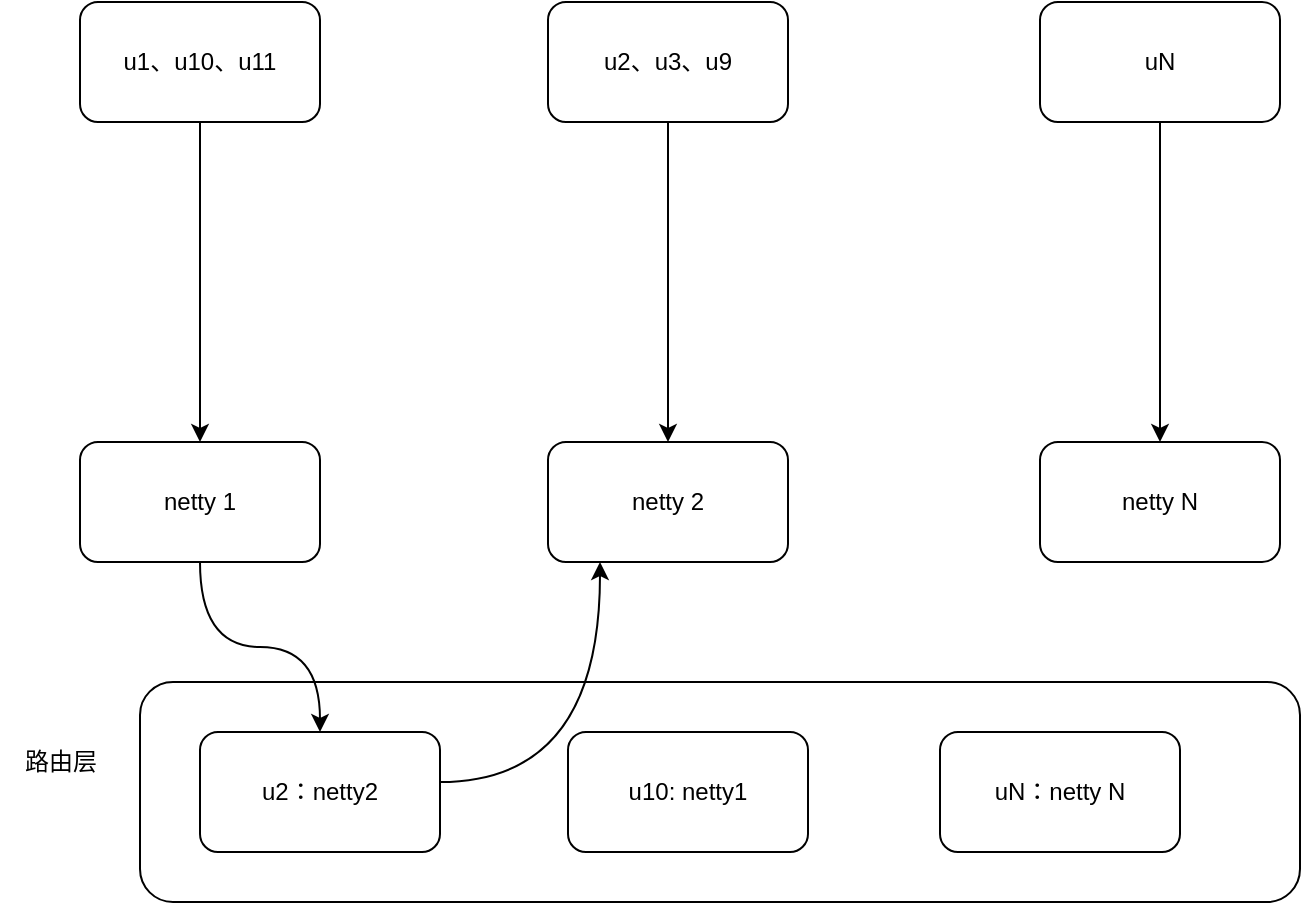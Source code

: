 <mxfile version="22.1.0" type="github" pages="10">
  <diagram name="路由层作用" id="KgJZ5N0K1NzEe5FZhcLB">
    <mxGraphModel dx="1050" dy="534" grid="1" gridSize="10" guides="1" tooltips="1" connect="1" arrows="1" fold="1" page="1" pageScale="1" pageWidth="827" pageHeight="1169" math="0" shadow="0">
      <root>
        <mxCell id="0" />
        <mxCell id="1" parent="0" />
        <mxCell id="i2CIsJXctreRj3t1FQU6-18" value="" style="rounded=1;whiteSpace=wrap;html=1;" parent="1" vertex="1">
          <mxGeometry x="150" y="460" width="580" height="110" as="geometry" />
        </mxCell>
        <mxCell id="i2CIsJXctreRj3t1FQU6-7" style="edgeStyle=orthogonalEdgeStyle;rounded=0;orthogonalLoop=1;jettySize=auto;html=1;" parent="1" source="i2CIsJXctreRj3t1FQU6-1" target="i2CIsJXctreRj3t1FQU6-4" edge="1">
          <mxGeometry relative="1" as="geometry" />
        </mxCell>
        <mxCell id="i2CIsJXctreRj3t1FQU6-1" value="u1、u10、u11" style="rounded=1;whiteSpace=wrap;html=1;" parent="1" vertex="1">
          <mxGeometry x="120" y="120" width="120" height="60" as="geometry" />
        </mxCell>
        <mxCell id="i2CIsJXctreRj3t1FQU6-8" style="edgeStyle=orthogonalEdgeStyle;rounded=0;orthogonalLoop=1;jettySize=auto;html=1;" parent="1" source="i2CIsJXctreRj3t1FQU6-2" target="i2CIsJXctreRj3t1FQU6-5" edge="1">
          <mxGeometry relative="1" as="geometry" />
        </mxCell>
        <mxCell id="i2CIsJXctreRj3t1FQU6-2" value="u2、u3、u9" style="rounded=1;whiteSpace=wrap;html=1;" parent="1" vertex="1">
          <mxGeometry x="354" y="120" width="120" height="60" as="geometry" />
        </mxCell>
        <mxCell id="i2CIsJXctreRj3t1FQU6-9" style="edgeStyle=orthogonalEdgeStyle;rounded=0;orthogonalLoop=1;jettySize=auto;html=1;" parent="1" source="i2CIsJXctreRj3t1FQU6-3" target="i2CIsJXctreRj3t1FQU6-6" edge="1">
          <mxGeometry relative="1" as="geometry" />
        </mxCell>
        <mxCell id="i2CIsJXctreRj3t1FQU6-3" value="uN" style="rounded=1;whiteSpace=wrap;html=1;" parent="1" vertex="1">
          <mxGeometry x="600" y="120" width="120" height="60" as="geometry" />
        </mxCell>
        <mxCell id="i2CIsJXctreRj3t1FQU6-22" style="edgeStyle=orthogonalEdgeStyle;curved=1;rounded=0;orthogonalLoop=1;jettySize=auto;html=1;entryX=0.5;entryY=0;entryDx=0;entryDy=0;" parent="1" source="i2CIsJXctreRj3t1FQU6-4" target="i2CIsJXctreRj3t1FQU6-19" edge="1">
          <mxGeometry relative="1" as="geometry" />
        </mxCell>
        <mxCell id="i2CIsJXctreRj3t1FQU6-4" value="netty 1" style="rounded=1;whiteSpace=wrap;html=1;" parent="1" vertex="1">
          <mxGeometry x="120" y="340" width="120" height="60" as="geometry" />
        </mxCell>
        <mxCell id="i2CIsJXctreRj3t1FQU6-5" value="netty 2" style="rounded=1;whiteSpace=wrap;html=1;" parent="1" vertex="1">
          <mxGeometry x="354" y="340" width="120" height="60" as="geometry" />
        </mxCell>
        <mxCell id="i2CIsJXctreRj3t1FQU6-6" value="netty N" style="rounded=1;whiteSpace=wrap;html=1;" parent="1" vertex="1">
          <mxGeometry x="600" y="340" width="120" height="60" as="geometry" />
        </mxCell>
        <mxCell id="i2CIsJXctreRj3t1FQU6-24" style="edgeStyle=orthogonalEdgeStyle;curved=1;rounded=0;orthogonalLoop=1;jettySize=auto;html=1;" parent="1" source="i2CIsJXctreRj3t1FQU6-19" target="i2CIsJXctreRj3t1FQU6-5" edge="1">
          <mxGeometry relative="1" as="geometry">
            <Array as="points">
              <mxPoint x="380" y="510" />
            </Array>
          </mxGeometry>
        </mxCell>
        <mxCell id="i2CIsJXctreRj3t1FQU6-19" value="u2：netty2" style="rounded=1;whiteSpace=wrap;html=1;" parent="1" vertex="1">
          <mxGeometry x="180" y="485" width="120" height="60" as="geometry" />
        </mxCell>
        <mxCell id="i2CIsJXctreRj3t1FQU6-20" value="u10: netty1" style="rounded=1;whiteSpace=wrap;html=1;" parent="1" vertex="1">
          <mxGeometry x="364" y="485" width="120" height="60" as="geometry" />
        </mxCell>
        <mxCell id="i2CIsJXctreRj3t1FQU6-21" value="uN：netty N" style="rounded=1;whiteSpace=wrap;html=1;" parent="1" vertex="1">
          <mxGeometry x="550" y="485" width="120" height="60" as="geometry" />
        </mxCell>
        <mxCell id="i2CIsJXctreRj3t1FQU6-23" value="路由层" style="text;html=1;align=center;verticalAlign=middle;resizable=0;points=[];autosize=1;strokeColor=none;fillColor=none;" parent="1" vertex="1">
          <mxGeometry x="80" y="485" width="60" height="30" as="geometry" />
        </mxCell>
      </root>
    </mxGraphModel>
  </diagram>
  <diagram id="otvV1LzHvfoRvh3_C27w" name="单聊群聊消息同步策略">
    <mxGraphModel dx="1434" dy="756" grid="1" gridSize="10" guides="1" tooltips="1" connect="1" arrows="1" fold="1" page="1" pageScale="1" pageWidth="827" pageHeight="1169" math="0" shadow="0">
      <root>
        <mxCell id="0" />
        <mxCell id="1" parent="0" />
        <mxCell id="0E8rnc2k6nuiJqw-8PHG-33" value="群成员 A" style="rounded=1;whiteSpace=wrap;html=1;shadow=1;" parent="1" vertex="1">
          <mxGeometry x="481" y="1382.5" width="120" height="60" as="geometry" />
        </mxCell>
        <mxCell id="0E8rnc2k6nuiJqw-8PHG-34" value="群成员 B" style="rounded=1;whiteSpace=wrap;html=1;shadow=1;" parent="1" vertex="1">
          <mxGeometry x="571" y="1382.5" width="120" height="60" as="geometry" />
        </mxCell>
        <mxCell id="0E8rnc2k6nuiJqw-8PHG-35" value="群成员 C" style="rounded=1;whiteSpace=wrap;html=1;shadow=1;" parent="1" vertex="1">
          <mxGeometry x="661" y="1382.5" width="120" height="60" as="geometry" />
        </mxCell>
        <mxCell id="0E8rnc2k6nuiJqw-8PHG-30" value="群成员 A" style="rounded=1;whiteSpace=wrap;html=1;shadow=1;" parent="1" vertex="1">
          <mxGeometry x="481" y="1337.5" width="120" height="60" as="geometry" />
        </mxCell>
        <mxCell id="0E8rnc2k6nuiJqw-8PHG-31" value="群成员 B" style="rounded=1;whiteSpace=wrap;html=1;shadow=1;" parent="1" vertex="1">
          <mxGeometry x="571" y="1337.5" width="120" height="60" as="geometry" />
        </mxCell>
        <mxCell id="0E8rnc2k6nuiJqw-8PHG-32" value="群成员 C" style="rounded=1;whiteSpace=wrap;html=1;shadow=1;" parent="1" vertex="1">
          <mxGeometry x="661" y="1337.5" width="120" height="60" as="geometry" />
        </mxCell>
        <mxCell id="vJg0_uW5ztC2640ju3Qo-4" style="edgeStyle=orthogonalEdgeStyle;rounded=0;orthogonalLoop=1;jettySize=auto;html=1;" parent="1" source="vJg0_uW5ztC2640ju3Qo-1" target="vJg0_uW5ztC2640ju3Qo-3" edge="1">
          <mxGeometry relative="1" as="geometry" />
        </mxCell>
        <mxCell id="vJg0_uW5ztC2640ju3Qo-1" value="clientA" style="rounded=1;whiteSpace=wrap;html=1;" parent="1" vertex="1">
          <mxGeometry x="90" y="170" width="120" height="60" as="geometry" />
        </mxCell>
        <mxCell id="vJg0_uW5ztC2640ju3Qo-3" value="clientB" style="rounded=1;whiteSpace=wrap;html=1;" parent="1" vertex="1">
          <mxGeometry x="460" y="170" width="120" height="60" as="geometry" />
        </mxCell>
        <mxCell id="vJg0_uW5ztC2640ju3Qo-6" value="ios：clientB" style="rounded=1;whiteSpace=wrap;html=1;" parent="1" vertex="1">
          <mxGeometry x="460" y="510" width="120" height="60" as="geometry" />
        </mxCell>
        <mxCell id="vJg0_uW5ztC2640ju3Qo-9" value="android：clientA" style="rounded=1;whiteSpace=wrap;html=1;" parent="1" vertex="1">
          <mxGeometry x="89" y="510" width="120" height="60" as="geometry" />
        </mxCell>
        <mxCell id="vJg0_uW5ztC2640ju3Qo-10" value="简易聊天室设计消息收发" style="text;html=1;align=center;verticalAlign=middle;resizable=0;points=[];autosize=1;strokeColor=none;fillColor=none;" parent="1" vertex="1">
          <mxGeometry x="254" y="130" width="160" height="30" as="geometry" />
        </mxCell>
        <mxCell id="vJg0_uW5ztC2640ju3Qo-11" value="send" style="text;html=1;align=center;verticalAlign=middle;resizable=0;points=[];autosize=1;strokeColor=none;fillColor=none;" parent="1" vertex="1">
          <mxGeometry x="310" y="170" width="50" height="30" as="geometry" />
        </mxCell>
        <mxCell id="vJg0_uW5ztC2640ju3Qo-12" style="edgeStyle=orthogonalEdgeStyle;rounded=0;orthogonalLoop=1;jettySize=auto;html=1;" parent="1" source="vJg0_uW5ztC2640ju3Qo-13" target="vJg0_uW5ztC2640ju3Qo-14" edge="1">
          <mxGeometry relative="1" as="geometry" />
        </mxCell>
        <mxCell id="vJg0_uW5ztC2640ju3Qo-17" style="rounded=0;orthogonalLoop=1;jettySize=auto;html=1;exitX=1;exitY=1;exitDx=0;exitDy=0;entryX=0;entryY=0;entryDx=0;entryDy=0;fillColor=#f8cecc;strokeColor=#b85450;strokeWidth=2;" parent="1" source="vJg0_uW5ztC2640ju3Qo-13" target="vJg0_uW5ztC2640ju3Qo-6" edge="1">
          <mxGeometry relative="1" as="geometry" />
        </mxCell>
        <mxCell id="vJg0_uW5ztC2640ju3Qo-19" style="edgeStyle=orthogonalEdgeStyle;rounded=0;orthogonalLoop=1;jettySize=auto;html=1;exitX=0.5;exitY=1;exitDx=0;exitDy=0;fillColor=#f8cecc;strokeColor=#b85450;strokeWidth=2;" parent="1" source="vJg0_uW5ztC2640ju3Qo-13" target="vJg0_uW5ztC2640ju3Qo-9" edge="1">
          <mxGeometry relative="1" as="geometry" />
        </mxCell>
        <mxCell id="vJg0_uW5ztC2640ju3Qo-13" value="ios：clientA" style="rounded=1;whiteSpace=wrap;html=1;" parent="1" vertex="1">
          <mxGeometry x="89" y="340" width="120" height="60" as="geometry" />
        </mxCell>
        <mxCell id="vJg0_uW5ztC2640ju3Qo-14" value="android：clientB" style="rounded=1;whiteSpace=wrap;html=1;" parent="1" vertex="1">
          <mxGeometry x="459" y="340" width="120" height="60" as="geometry" />
        </mxCell>
        <mxCell id="vJg0_uW5ztC2640ju3Qo-15" value="如何实现多端消息同步" style="text;html=1;align=center;verticalAlign=middle;resizable=0;points=[];autosize=1;strokeColor=none;fillColor=none;" parent="1" vertex="1">
          <mxGeometry x="263" y="300" width="140" height="30" as="geometry" />
        </mxCell>
        <mxCell id="vJg0_uW5ztC2640ju3Qo-16" value="send" style="text;html=1;align=center;verticalAlign=middle;resizable=0;points=[];autosize=1;strokeColor=none;fillColor=none;" parent="1" vertex="1">
          <mxGeometry x="309" y="340" width="50" height="30" as="geometry" />
        </mxCell>
        <mxCell id="vJg0_uW5ztC2640ju3Qo-18" value="send" style="text;html=1;align=center;verticalAlign=middle;resizable=0;points=[];autosize=1;strokeColor=none;fillColor=none;rotation=30;" parent="1" vertex="1">
          <mxGeometry x="295" y="425" width="50" height="30" as="geometry" />
        </mxCell>
        <mxCell id="vJg0_uW5ztC2640ju3Qo-20" value="syncSend 同步" style="text;html=1;align=center;verticalAlign=middle;resizable=0;points=[];autosize=1;strokeColor=none;fillColor=none;rotation=90;" parent="1" vertex="1">
          <mxGeometry x="120" y="440" width="100" height="30" as="geometry" />
        </mxCell>
        <mxCell id="vJg0_uW5ztC2640ju3Qo-21" value="&lt;font color=&quot;#ff0000&quot;&gt;消息裂变，并且如果端&lt;br&gt;更多，需要裂变更多消息&lt;/font&gt;" style="text;html=1;align=center;verticalAlign=middle;resizable=0;points=[];autosize=1;strokeColor=none;fillColor=none;" parent="1" vertex="1">
          <mxGeometry x="220" y="490" width="160" height="40" as="geometry" />
        </mxCell>
        <mxCell id="vJg0_uW5ztC2640ju3Qo-22" value="ios：clientB" style="rounded=1;whiteSpace=wrap;html=1;" parent="1" vertex="1">
          <mxGeometry x="471" y="940" width="120" height="60" as="geometry" />
        </mxCell>
        <mxCell id="vJg0_uW5ztC2640ju3Qo-23" value="android：clientA" style="rounded=1;whiteSpace=wrap;html=1;" parent="1" vertex="1">
          <mxGeometry x="100" y="940" width="120" height="60" as="geometry" />
        </mxCell>
        <mxCell id="vJg0_uW5ztC2640ju3Qo-36" style="edgeStyle=orthogonalEdgeStyle;rounded=0;orthogonalLoop=1;jettySize=auto;html=1;entryX=0.5;entryY=0;entryDx=0;entryDy=0;" parent="1" source="vJg0_uW5ztC2640ju3Qo-27" target="vJg0_uW5ztC2640ju3Qo-34" edge="1">
          <mxGeometry relative="1" as="geometry" />
        </mxCell>
        <mxCell id="vJg0_uW5ztC2640ju3Qo-37" value="1.send" style="edgeLabel;html=1;align=center;verticalAlign=middle;resizable=0;points=[];" parent="vJg0_uW5ztC2640ju3Qo-36" vertex="1" connectable="0">
          <mxGeometry x="-0.209" y="1" relative="1" as="geometry">
            <mxPoint x="8" y="-9" as="offset" />
          </mxGeometry>
        </mxCell>
        <mxCell id="vJg0_uW5ztC2640ju3Qo-27" value="ios：clientA" style="rounded=1;whiteSpace=wrap;html=1;" parent="1" vertex="1">
          <mxGeometry x="100" y="770" width="120" height="60" as="geometry" />
        </mxCell>
        <mxCell id="vJg0_uW5ztC2640ju3Qo-28" value="android：clientB" style="rounded=1;whiteSpace=wrap;html=1;" parent="1" vertex="1">
          <mxGeometry x="470" y="770" width="120" height="60" as="geometry" />
        </mxCell>
        <mxCell id="vJg0_uW5ztC2640ju3Qo-29" value="&lt;b&gt;&lt;font style=&quot;font-size: 20px;&quot;&gt;多端消息同步的简易实现&lt;/font&gt;&lt;/b&gt;" style="text;html=1;align=center;verticalAlign=middle;resizable=0;points=[];autosize=1;strokeColor=none;fillColor=none;" parent="1" vertex="1">
          <mxGeometry x="233" y="605" width="240" height="40" as="geometry" />
        </mxCell>
        <mxCell id="vJg0_uW5ztC2640ju3Qo-40" style="edgeStyle=orthogonalEdgeStyle;rounded=0;orthogonalLoop=1;jettySize=auto;html=1;exitX=0.5;exitY=1;exitDx=0;exitDy=0;entryX=1;entryY=0.5;entryDx=0;entryDy=0;" parent="1" source="vJg0_uW5ztC2640ju3Qo-34" target="vJg0_uW5ztC2640ju3Qo-23" edge="1">
          <mxGeometry relative="1" as="geometry">
            <Array as="points">
              <mxPoint x="344.5" y="970" />
            </Array>
          </mxGeometry>
        </mxCell>
        <mxCell id="vJg0_uW5ztC2640ju3Qo-34" value="" style="rounded=1;whiteSpace=wrap;html=1;fillColor=#dae8fc;strokeColor=#6c8ebf;" parent="1" vertex="1">
          <mxGeometry x="284.5" y="850" width="120" height="70" as="geometry" />
        </mxCell>
        <mxCell id="vJg0_uW5ztC2640ju3Qo-38" style="edgeStyle=orthogonalEdgeStyle;rounded=0;orthogonalLoop=1;jettySize=auto;html=1;" parent="1" source="vJg0_uW5ztC2640ju3Qo-35" target="vJg0_uW5ztC2640ju3Qo-27" edge="1">
          <mxGeometry relative="1" as="geometry">
            <mxPoint x="281.5" y="885" as="sourcePoint" />
          </mxGeometry>
        </mxCell>
        <mxCell id="vJg0_uW5ztC2640ju3Qo-39" value="2. ack" style="edgeLabel;html=1;align=center;verticalAlign=middle;resizable=0;points=[];" parent="vJg0_uW5ztC2640ju3Qo-38" vertex="1" connectable="0">
          <mxGeometry x="-0.095" y="-3" relative="1" as="geometry">
            <mxPoint x="30" y="-2" as="offset" />
          </mxGeometry>
        </mxCell>
        <mxCell id="vJg0_uW5ztC2640ju3Qo-42" style="edgeStyle=orthogonalEdgeStyle;rounded=0;orthogonalLoop=1;jettySize=auto;html=1;entryX=0;entryY=0.5;entryDx=0;entryDy=0;" parent="1" source="vJg0_uW5ztC2640ju3Qo-35" target="vJg0_uW5ztC2640ju3Qo-22" edge="1">
          <mxGeometry relative="1" as="geometry">
            <Array as="points">
              <mxPoint x="451.5" y="885" />
              <mxPoint x="451.5" y="970" />
            </Array>
          </mxGeometry>
        </mxCell>
        <mxCell id="vJg0_uW5ztC2640ju3Qo-43" style="edgeStyle=orthogonalEdgeStyle;rounded=0;orthogonalLoop=1;jettySize=auto;html=1;entryX=0;entryY=0.5;entryDx=0;entryDy=0;" parent="1" source="vJg0_uW5ztC2640ju3Qo-35" target="vJg0_uW5ztC2640ju3Qo-28" edge="1">
          <mxGeometry relative="1" as="geometry">
            <Array as="points">
              <mxPoint x="451.5" y="885" />
              <mxPoint x="451.5" y="800" />
            </Array>
          </mxGeometry>
        </mxCell>
        <mxCell id="vJg0_uW5ztC2640ju3Qo-35" value="单聊服务" style="text;html=1;align=center;verticalAlign=middle;resizable=0;points=[];autosize=1;strokeColor=none;fillColor=none;" parent="1" vertex="1">
          <mxGeometry x="310.5" y="870" width="70" height="30" as="geometry" />
        </mxCell>
        <mxCell id="vJg0_uW5ztC2640ju3Qo-41" value="3. syncSend" style="text;html=1;align=center;verticalAlign=middle;resizable=0;points=[];autosize=1;strokeColor=none;fillColor=none;" parent="1" vertex="1">
          <mxGeometry x="231.5" y="940" width="90" height="30" as="geometry" />
        </mxCell>
        <mxCell id="vJg0_uW5ztC2640ju3Qo-44" value="4. send" style="text;html=1;align=center;verticalAlign=middle;resizable=0;points=[];autosize=1;strokeColor=none;fillColor=none;" parent="1" vertex="1">
          <mxGeometry x="395.5" y="860" width="60" height="30" as="geometry" />
        </mxCell>
        <mxCell id="0E8rnc2k6nuiJqw-8PHG-1" value="" style="endArrow=none;html=1;rounded=0;" parent="1" edge="1">
          <mxGeometry width="50" height="50" relative="1" as="geometry">
            <mxPoint x="10" y="670" as="sourcePoint" />
            <mxPoint x="720" y="670" as="targetPoint" />
          </mxGeometry>
        </mxCell>
        <mxCell id="0E8rnc2k6nuiJqw-8PHG-2" value="&lt;b&gt;&lt;font style=&quot;font-size: 16px;&quot;&gt;单聊消息分发流程&lt;/font&gt;&lt;/b&gt;" style="text;html=1;align=center;verticalAlign=middle;resizable=0;points=[];autosize=1;strokeColor=none;fillColor=none;" parent="1" vertex="1">
          <mxGeometry x="50" y="710" width="150" height="30" as="geometry" />
        </mxCell>
        <mxCell id="0E8rnc2k6nuiJqw-8PHG-3" value="&lt;b&gt;&lt;font style=&quot;font-size: 16px;&quot;&gt;群聊消息分发流程&lt;/font&gt;&lt;/b&gt;" style="text;html=1;align=center;verticalAlign=middle;resizable=0;points=[];autosize=1;strokeColor=none;fillColor=none;" parent="1" vertex="1">
          <mxGeometry x="46" y="1130" width="150" height="30" as="geometry" />
        </mxCell>
        <mxCell id="0E8rnc2k6nuiJqw-8PHG-7" style="edgeStyle=orthogonalEdgeStyle;rounded=0;orthogonalLoop=1;jettySize=auto;html=1;" parent="1" source="0E8rnc2k6nuiJqw-8PHG-4" target="0E8rnc2k6nuiJqw-8PHG-6" edge="1">
          <mxGeometry relative="1" as="geometry" />
        </mxCell>
        <mxCell id="0E8rnc2k6nuiJqw-8PHG-4" value="ios：clientA" style="rounded=1;whiteSpace=wrap;html=1;" parent="1" vertex="1">
          <mxGeometry x="96" y="1210" width="120" height="60" as="geometry" />
        </mxCell>
        <mxCell id="0E8rnc2k6nuiJqw-8PHG-9" style="edgeStyle=orthogonalEdgeStyle;rounded=0;orthogonalLoop=1;jettySize=auto;html=1;exitX=0;exitY=0.695;exitDx=0;exitDy=0;entryX=0.5;entryY=1;entryDx=0;entryDy=0;exitPerimeter=0;" parent="1" source="0E8rnc2k6nuiJqw-8PHG-6" target="0E8rnc2k6nuiJqw-8PHG-4" edge="1">
          <mxGeometry relative="1" as="geometry">
            <Array as="points">
              <mxPoint x="291" y="1320" />
              <mxPoint x="156" y="1320" />
            </Array>
          </mxGeometry>
        </mxCell>
        <mxCell id="0E8rnc2k6nuiJqw-8PHG-10" value="2. ack" style="edgeLabel;html=1;align=center;verticalAlign=middle;resizable=0;points=[];" parent="0E8rnc2k6nuiJqw-8PHG-9" vertex="1" connectable="0">
          <mxGeometry x="0.212" y="-1" relative="1" as="geometry">
            <mxPoint as="offset" />
          </mxGeometry>
        </mxCell>
        <mxCell id="0E8rnc2k6nuiJqw-8PHG-22" style="edgeStyle=orthogonalEdgeStyle;rounded=0;orthogonalLoop=1;jettySize=auto;html=1;" parent="1" source="0E8rnc2k6nuiJqw-8PHG-6" target="0E8rnc2k6nuiJqw-8PHG-12" edge="1">
          <mxGeometry relative="1" as="geometry">
            <Array as="points">
              <mxPoint x="386" y="1210" />
            </Array>
          </mxGeometry>
        </mxCell>
        <mxCell id="0E8rnc2k6nuiJqw-8PHG-24" style="edgeStyle=orthogonalEdgeStyle;rounded=0;orthogonalLoop=1;jettySize=auto;html=1;" parent="1" source="0E8rnc2k6nuiJqw-8PHG-6" target="0E8rnc2k6nuiJqw-8PHG-23" edge="1">
          <mxGeometry relative="1" as="geometry">
            <Array as="points">
              <mxPoint x="326" y="1400" />
            </Array>
          </mxGeometry>
        </mxCell>
        <mxCell id="0E8rnc2k6nuiJqw-8PHG-6" value="群聊服务" style="rounded=1;whiteSpace=wrap;html=1;fillColor=#dae8fc;strokeColor=#6c8ebf;" parent="1" vertex="1">
          <mxGeometry x="271.5" y="1290" width="120" height="60" as="geometry" />
        </mxCell>
        <mxCell id="0E8rnc2k6nuiJqw-8PHG-8" value="1. send" style="text;html=1;align=center;verticalAlign=middle;resizable=0;points=[];autosize=1;strokeColor=none;fillColor=none;" parent="1" vertex="1">
          <mxGeometry x="216" y="1215" width="60" height="30" as="geometry" />
        </mxCell>
        <mxCell id="0E8rnc2k6nuiJqw-8PHG-25" style="rounded=0;orthogonalLoop=1;jettySize=auto;html=1;entryX=0.5;entryY=0;entryDx=0;entryDy=0;exitX=0.5;exitY=1;exitDx=0;exitDy=0;" parent="1" source="0E8rnc2k6nuiJqw-8PHG-12" target="0E8rnc2k6nuiJqw-8PHG-14" edge="1">
          <mxGeometry relative="1" as="geometry" />
        </mxCell>
        <mxCell id="0E8rnc2k6nuiJqw-8PHG-26" style="rounded=0;orthogonalLoop=1;jettySize=auto;html=1;entryX=0.5;entryY=0;entryDx=0;entryDy=0;exitX=0.5;exitY=1;exitDx=0;exitDy=0;" parent="1" source="0E8rnc2k6nuiJqw-8PHG-12" target="0E8rnc2k6nuiJqw-8PHG-16" edge="1">
          <mxGeometry relative="1" as="geometry" />
        </mxCell>
        <mxCell id="0E8rnc2k6nuiJqw-8PHG-27" style="rounded=0;orthogonalLoop=1;jettySize=auto;html=1;exitX=0.5;exitY=1;exitDx=0;exitDy=0;entryX=0.5;entryY=0;entryDx=0;entryDy=0;" parent="1" source="0E8rnc2k6nuiJqw-8PHG-12" target="0E8rnc2k6nuiJqw-8PHG-17" edge="1">
          <mxGeometry relative="1" as="geometry" />
        </mxCell>
        <mxCell id="0E8rnc2k6nuiJqw-8PHG-12" value="查询该群群成员" style="rounded=1;whiteSpace=wrap;html=1;" parent="1" vertex="1">
          <mxGeometry x="426" y="1180" width="120" height="60" as="geometry" />
        </mxCell>
        <mxCell id="0E8rnc2k6nuiJqw-8PHG-14" value="群成员 A" style="rounded=1;whiteSpace=wrap;html=1;shadow=1;" parent="1" vertex="1">
          <mxGeometry x="481" y="1290" width="120" height="60" as="geometry" />
        </mxCell>
        <mxCell id="0E8rnc2k6nuiJqw-8PHG-16" value="群成员 B" style="rounded=1;whiteSpace=wrap;html=1;shadow=1;" parent="1" vertex="1">
          <mxGeometry x="571" y="1290" width="120" height="60" as="geometry" />
        </mxCell>
        <mxCell id="0E8rnc2k6nuiJqw-8PHG-17" value="群成员 C" style="rounded=1;whiteSpace=wrap;html=1;shadow=1;" parent="1" vertex="1">
          <mxGeometry x="661" y="1290" width="120" height="60" as="geometry" />
        </mxCell>
        <mxCell id="0E8rnc2k6nuiJqw-8PHG-23" value="web：clientA" style="rounded=1;whiteSpace=wrap;html=1;" parent="1" vertex="1">
          <mxGeometry x="96" y="1370" width="120" height="60" as="geometry" />
        </mxCell>
        <mxCell id="0E8rnc2k6nuiJqw-8PHG-28" value="ios 端" style="text;html=1;align=center;verticalAlign=middle;resizable=0;points=[];autosize=1;strokeColor=none;fillColor=none;" parent="1" vertex="1">
          <mxGeometry x="419" y="1307.5" width="50" height="30" as="geometry" />
        </mxCell>
        <mxCell id="0E8rnc2k6nuiJqw-8PHG-29" value="web 端" style="text;html=1;align=center;verticalAlign=middle;resizable=0;points=[];autosize=1;strokeColor=none;fillColor=none;" parent="1" vertex="1">
          <mxGeometry x="415" y="1352.5" width="60" height="30" as="geometry" />
        </mxCell>
        <mxCell id="0E8rnc2k6nuiJqw-8PHG-36" value="&lt;font style=&quot;font-size: 20px;&quot;&gt;....&lt;/font&gt;" style="text;html=1;align=center;verticalAlign=middle;resizable=0;points=[];autosize=1;strokeColor=none;fillColor=none;" parent="1" vertex="1">
          <mxGeometry x="416" y="1390" width="50" height="40" as="geometry" />
        </mxCell>
      </root>
    </mxGraphModel>
  </diagram>
  <diagram id="SsZQ84EwMpSfjtLgl46w" name="读扩散写扩散">
    <mxGraphModel dx="2261" dy="756" grid="1" gridSize="10" guides="1" tooltips="1" connect="1" arrows="1" fold="1" page="1" pageScale="1" pageWidth="827" pageHeight="1169" math="0" shadow="0">
      <root>
        <mxCell id="0" />
        <mxCell id="1" parent="0" />
        <mxCell id="8slmWs8Q8_qP5DZgCHHS-5" value="" style="rounded=1;whiteSpace=wrap;html=1;" parent="1" vertex="1">
          <mxGeometry x="270" y="150" width="480" height="100" as="geometry" />
        </mxCell>
        <mxCell id="8slmWs8Q8_qP5DZgCHHS-1" value="&lt;font style=&quot;font-size: 20px;&quot;&gt;&lt;b&gt;读扩散、写扩散&lt;/b&gt;&lt;/font&gt;" style="text;html=1;align=center;verticalAlign=middle;resizable=0;points=[];autosize=1;strokeColor=none;fillColor=none;" parent="1" vertex="1">
          <mxGeometry x="270" y="40" width="160" height="40" as="geometry" />
        </mxCell>
        <mxCell id="8slmWs8Q8_qP5DZgCHHS-9" style="edgeStyle=orthogonalEdgeStyle;rounded=0;orthogonalLoop=1;jettySize=auto;html=1;" parent="1" source="8slmWs8Q8_qP5DZgCHHS-2" target="8slmWs8Q8_qP5DZgCHHS-5" edge="1">
          <mxGeometry relative="1" as="geometry" />
        </mxCell>
        <mxCell id="8slmWs8Q8_qP5DZgCHHS-11" value="sendMsg" style="edgeLabel;html=1;align=center;verticalAlign=middle;resizable=0;points=[];" parent="8slmWs8Q8_qP5DZgCHHS-9" vertex="1" connectable="0">
          <mxGeometry x="-0.56" relative="1" as="geometry">
            <mxPoint x="12" y="-10" as="offset" />
          </mxGeometry>
        </mxCell>
        <mxCell id="8slmWs8Q8_qP5DZgCHHS-2" value="A" style="rounded=1;whiteSpace=wrap;html=1;fillColor=#dae8fc;strokeColor=#6c8ebf;" parent="1" vertex="1">
          <mxGeometry x="70" y="120" width="120" height="60" as="geometry" />
        </mxCell>
        <mxCell id="8slmWs8Q8_qP5DZgCHHS-10" style="edgeStyle=orthogonalEdgeStyle;rounded=0;orthogonalLoop=1;jettySize=auto;html=1;" parent="1" source="8slmWs8Q8_qP5DZgCHHS-3" target="8slmWs8Q8_qP5DZgCHHS-5" edge="1">
          <mxGeometry relative="1" as="geometry" />
        </mxCell>
        <mxCell id="8slmWs8Q8_qP5DZgCHHS-12" value="sendMsg" style="edgeLabel;html=1;align=center;verticalAlign=middle;resizable=0;points=[];" parent="8slmWs8Q8_qP5DZgCHHS-10" vertex="1" connectable="0">
          <mxGeometry x="-0.55" y="-2" relative="1" as="geometry">
            <mxPoint x="11" y="8" as="offset" />
          </mxGeometry>
        </mxCell>
        <mxCell id="8slmWs8Q8_qP5DZgCHHS-3" value="B" style="rounded=1;whiteSpace=wrap;html=1;fillColor=#fff2cc;strokeColor=#d6b656;" parent="1" vertex="1">
          <mxGeometry x="70" y="220" width="120" height="60" as="geometry" />
        </mxCell>
        <mxCell id="8slmWs8Q8_qP5DZgCHHS-4" value="msgId：1" style="rounded=1;whiteSpace=wrap;html=1;" parent="1" vertex="1">
          <mxGeometry x="290" y="170" width="120" height="60" as="geometry" />
        </mxCell>
        <mxCell id="8slmWs8Q8_qP5DZgCHHS-6" value="msgId：2" style="rounded=1;whiteSpace=wrap;html=1;" parent="1" vertex="1">
          <mxGeometry x="420" y="170" width="120" height="60" as="geometry" />
        </mxCell>
        <mxCell id="8slmWs8Q8_qP5DZgCHHS-7" value="msgId：3" style="rounded=1;whiteSpace=wrap;html=1;" parent="1" vertex="1">
          <mxGeometry x="550" y="170" width="120" height="60" as="geometry" />
        </mxCell>
        <mxCell id="8slmWs8Q8_qP5DZgCHHS-8" value="&lt;b&gt;&lt;font style=&quot;font-size: 20px;&quot;&gt;...&lt;/font&gt;&lt;/b&gt;" style="text;html=1;align=center;verticalAlign=middle;resizable=0;points=[];autosize=1;strokeColor=none;fillColor=none;" parent="1" vertex="1">
          <mxGeometry x="690" y="170" width="40" height="40" as="geometry" />
        </mxCell>
        <mxCell id="8slmWs8Q8_qP5DZgCHHS-13" value="" style="rounded=1;whiteSpace=wrap;html=1;" parent="1" vertex="1">
          <mxGeometry x="270" y="340" width="480" height="100" as="geometry" />
        </mxCell>
        <mxCell id="8slmWs8Q8_qP5DZgCHHS-14" style="edgeStyle=orthogonalEdgeStyle;rounded=0;orthogonalLoop=1;jettySize=auto;html=1;" parent="1" source="8slmWs8Q8_qP5DZgCHHS-16" target="8slmWs8Q8_qP5DZgCHHS-13" edge="1">
          <mxGeometry relative="1" as="geometry" />
        </mxCell>
        <mxCell id="8slmWs8Q8_qP5DZgCHHS-15" value="sendMsg" style="edgeLabel;html=1;align=center;verticalAlign=middle;resizable=0;points=[];" parent="8slmWs8Q8_qP5DZgCHHS-14" vertex="1" connectable="0">
          <mxGeometry x="-0.56" relative="1" as="geometry">
            <mxPoint x="12" y="-10" as="offset" />
          </mxGeometry>
        </mxCell>
        <mxCell id="8slmWs8Q8_qP5DZgCHHS-16" value="A" style="rounded=1;whiteSpace=wrap;html=1;fillColor=#dae8fc;strokeColor=#6c8ebf;" parent="1" vertex="1">
          <mxGeometry x="70" y="310" width="120" height="60" as="geometry" />
        </mxCell>
        <mxCell id="8slmWs8Q8_qP5DZgCHHS-17" style="edgeStyle=orthogonalEdgeStyle;rounded=0;orthogonalLoop=1;jettySize=auto;html=1;" parent="1" source="8slmWs8Q8_qP5DZgCHHS-19" target="8slmWs8Q8_qP5DZgCHHS-13" edge="1">
          <mxGeometry relative="1" as="geometry" />
        </mxCell>
        <mxCell id="8slmWs8Q8_qP5DZgCHHS-18" value="sendMsg" style="edgeLabel;html=1;align=center;verticalAlign=middle;resizable=0;points=[];" parent="8slmWs8Q8_qP5DZgCHHS-17" vertex="1" connectable="0">
          <mxGeometry x="-0.55" y="-2" relative="1" as="geometry">
            <mxPoint x="11" y="8" as="offset" />
          </mxGeometry>
        </mxCell>
        <mxCell id="8slmWs8Q8_qP5DZgCHHS-19" value="C" style="rounded=1;whiteSpace=wrap;html=1;fillColor=#ffe6cc;strokeColor=#d79b00;" parent="1" vertex="1">
          <mxGeometry x="70" y="410" width="120" height="60" as="geometry" />
        </mxCell>
        <mxCell id="8slmWs8Q8_qP5DZgCHHS-20" value="msgId：1" style="rounded=1;whiteSpace=wrap;html=1;" parent="1" vertex="1">
          <mxGeometry x="290" y="360" width="120" height="60" as="geometry" />
        </mxCell>
        <mxCell id="8slmWs8Q8_qP5DZgCHHS-21" value="msgId：2" style="rounded=1;whiteSpace=wrap;html=1;" parent="1" vertex="1">
          <mxGeometry x="420" y="360" width="120" height="60" as="geometry" />
        </mxCell>
        <mxCell id="8slmWs8Q8_qP5DZgCHHS-22" value="msgId：3" style="rounded=1;whiteSpace=wrap;html=1;" parent="1" vertex="1">
          <mxGeometry x="550" y="360" width="120" height="60" as="geometry" />
        </mxCell>
        <mxCell id="8slmWs8Q8_qP5DZgCHHS-23" value="&lt;b&gt;&lt;font style=&quot;font-size: 20px;&quot;&gt;...&lt;/font&gt;&lt;/b&gt;" style="text;html=1;align=center;verticalAlign=middle;resizable=0;points=[];autosize=1;strokeColor=none;fillColor=none;" parent="1" vertex="1">
          <mxGeometry x="690" y="360" width="40" height="40" as="geometry" />
        </mxCell>
        <mxCell id="8slmWs8Q8_qP5DZgCHHS-24" value="" style="rounded=1;whiteSpace=wrap;html=1;" parent="1" vertex="1">
          <mxGeometry x="270" y="530" width="480" height="100" as="geometry" />
        </mxCell>
        <mxCell id="8slmWs8Q8_qP5DZgCHHS-25" style="edgeStyle=orthogonalEdgeStyle;rounded=0;orthogonalLoop=1;jettySize=auto;html=1;" parent="1" source="8slmWs8Q8_qP5DZgCHHS-27" target="8slmWs8Q8_qP5DZgCHHS-24" edge="1">
          <mxGeometry relative="1" as="geometry" />
        </mxCell>
        <mxCell id="8slmWs8Q8_qP5DZgCHHS-26" value="sendMsg" style="edgeLabel;html=1;align=center;verticalAlign=middle;resizable=0;points=[];" parent="8slmWs8Q8_qP5DZgCHHS-25" vertex="1" connectable="0">
          <mxGeometry x="-0.56" relative="1" as="geometry">
            <mxPoint x="12" y="-10" as="offset" />
          </mxGeometry>
        </mxCell>
        <mxCell id="8slmWs8Q8_qP5DZgCHHS-27" value="A" style="rounded=1;whiteSpace=wrap;html=1;fillColor=#dae8fc;strokeColor=#6c8ebf;" parent="1" vertex="1">
          <mxGeometry x="70" y="500" width="120" height="60" as="geometry" />
        </mxCell>
        <mxCell id="8slmWs8Q8_qP5DZgCHHS-28" style="edgeStyle=orthogonalEdgeStyle;rounded=0;orthogonalLoop=1;jettySize=auto;html=1;" parent="1" source="8slmWs8Q8_qP5DZgCHHS-30" target="8slmWs8Q8_qP5DZgCHHS-24" edge="1">
          <mxGeometry relative="1" as="geometry" />
        </mxCell>
        <mxCell id="8slmWs8Q8_qP5DZgCHHS-29" value="sendMsg" style="edgeLabel;html=1;align=center;verticalAlign=middle;resizable=0;points=[];" parent="8slmWs8Q8_qP5DZgCHHS-28" vertex="1" connectable="0">
          <mxGeometry x="-0.55" y="-2" relative="1" as="geometry">
            <mxPoint x="11" y="8" as="offset" />
          </mxGeometry>
        </mxCell>
        <mxCell id="8slmWs8Q8_qP5DZgCHHS-30" value="N" style="rounded=1;whiteSpace=wrap;html=1;fillColor=#e1d5e7;strokeColor=#9673a6;" parent="1" vertex="1">
          <mxGeometry x="70" y="600" width="120" height="60" as="geometry" />
        </mxCell>
        <mxCell id="8slmWs8Q8_qP5DZgCHHS-31" value="msgId：1" style="rounded=1;whiteSpace=wrap;html=1;" parent="1" vertex="1">
          <mxGeometry x="290" y="550" width="120" height="60" as="geometry" />
        </mxCell>
        <mxCell id="8slmWs8Q8_qP5DZgCHHS-32" value="msgId：2" style="rounded=1;whiteSpace=wrap;html=1;" parent="1" vertex="1">
          <mxGeometry x="420" y="550" width="120" height="60" as="geometry" />
        </mxCell>
        <mxCell id="8slmWs8Q8_qP5DZgCHHS-33" value="msgId：3" style="rounded=1;whiteSpace=wrap;html=1;" parent="1" vertex="1">
          <mxGeometry x="550" y="550" width="120" height="60" as="geometry" />
        </mxCell>
        <mxCell id="8slmWs8Q8_qP5DZgCHHS-34" value="&lt;b&gt;&lt;font style=&quot;font-size: 20px;&quot;&gt;...&lt;/font&gt;&lt;/b&gt;" style="text;html=1;align=center;verticalAlign=middle;resizable=0;points=[];autosize=1;strokeColor=none;fillColor=none;" parent="1" vertex="1">
          <mxGeometry x="690" y="550" width="40" height="40" as="geometry" />
        </mxCell>
        <mxCell id="8slmWs8Q8_qP5DZgCHHS-35" value="QueueName：user_A_Id + user_B_Id" style="text;html=1;align=center;verticalAlign=middle;resizable=0;points=[];autosize=1;strokeColor=none;fillColor=none;" parent="1" vertex="1">
          <mxGeometry x="340" y="120" width="230" height="30" as="geometry" />
        </mxCell>
        <mxCell id="8slmWs8Q8_qP5DZgCHHS-36" value="QueueName：user_A_Id + user_C_Id" style="text;html=1;align=center;verticalAlign=middle;resizable=0;points=[];autosize=1;strokeColor=none;fillColor=none;" parent="1" vertex="1">
          <mxGeometry x="340" y="310" width="230" height="30" as="geometry" />
        </mxCell>
        <mxCell id="8slmWs8Q8_qP5DZgCHHS-37" value="QueueName：user_A_Id + user_N_Id" style="text;html=1;align=center;verticalAlign=middle;resizable=0;points=[];autosize=1;strokeColor=none;fillColor=none;" parent="1" vertex="1">
          <mxGeometry x="340" y="500" width="230" height="30" as="geometry" />
        </mxCell>
        <mxCell id="8slmWs8Q8_qP5DZgCHHS-62" style="edgeStyle=orthogonalEdgeStyle;rounded=0;orthogonalLoop=1;jettySize=auto;html=1;" parent="1" source="8slmWs8Q8_qP5DZgCHHS-38" target="8slmWs8Q8_qP5DZgCHHS-41" edge="1">
          <mxGeometry relative="1" as="geometry" />
        </mxCell>
        <mxCell id="8slmWs8Q8_qP5DZgCHHS-38" value="A" style="rounded=1;whiteSpace=wrap;html=1;fillColor=#f8cecc;strokeColor=#b85450;" parent="1" vertex="1">
          <mxGeometry x="50" y="1020" width="120" height="60" as="geometry" />
        </mxCell>
        <mxCell id="8slmWs8Q8_qP5DZgCHHS-61" style="edgeStyle=orthogonalEdgeStyle;rounded=0;orthogonalLoop=1;jettySize=auto;html=1;entryX=0;entryY=0.5;entryDx=0;entryDy=0;" parent="1" source="8slmWs8Q8_qP5DZgCHHS-39" target="8slmWs8Q8_qP5DZgCHHS-47" edge="1">
          <mxGeometry relative="1" as="geometry" />
        </mxCell>
        <mxCell id="8slmWs8Q8_qP5DZgCHHS-63" style="edgeStyle=orthogonalEdgeStyle;rounded=0;orthogonalLoop=1;jettySize=auto;html=1;entryX=0.5;entryY=1;entryDx=0;entryDy=0;fillColor=#fff2cc;strokeColor=#d6b656;strokeWidth=3;sketch=1;curveFitting=1;jiggle=2;" parent="1" source="8slmWs8Q8_qP5DZgCHHS-39" target="8slmWs8Q8_qP5DZgCHHS-38" edge="1">
          <mxGeometry relative="1" as="geometry" />
        </mxCell>
        <mxCell id="8slmWs8Q8_qP5DZgCHHS-39" value="B" style="rounded=1;whiteSpace=wrap;html=1;fillColor=#fff2cc;strokeColor=#d6b656;" parent="1" vertex="1">
          <mxGeometry x="50" y="1190" width="120" height="60" as="geometry" />
        </mxCell>
        <mxCell id="8slmWs8Q8_qP5DZgCHHS-59" style="edgeStyle=orthogonalEdgeStyle;rounded=0;orthogonalLoop=1;jettySize=auto;html=1;" parent="1" source="8slmWs8Q8_qP5DZgCHHS-40" target="8slmWs8Q8_qP5DZgCHHS-53" edge="1">
          <mxGeometry relative="1" as="geometry" />
        </mxCell>
        <mxCell id="8slmWs8Q8_qP5DZgCHHS-65" style="edgeStyle=orthogonalEdgeStyle;rounded=0;orthogonalLoop=1;jettySize=auto;html=1;entryX=0;entryY=0.5;entryDx=0;entryDy=0;fillColor=#d5e8d4;strokeColor=#82b366;strokeWidth=3;" parent="1" source="8slmWs8Q8_qP5DZgCHHS-40" target="8slmWs8Q8_qP5DZgCHHS-38" edge="1">
          <mxGeometry relative="1" as="geometry">
            <Array as="points">
              <mxPoint x="20" y="1400" />
              <mxPoint x="20" y="1050" />
            </Array>
          </mxGeometry>
        </mxCell>
        <mxCell id="8slmWs8Q8_qP5DZgCHHS-40" value="C" style="rounded=1;whiteSpace=wrap;html=1;fillColor=#d5e8d4;strokeColor=#82b366;" parent="1" vertex="1">
          <mxGeometry x="50" y="1370" width="120" height="60" as="geometry" />
        </mxCell>
        <mxCell id="8slmWs8Q8_qP5DZgCHHS-41" value="" style="rounded=1;whiteSpace=wrap;html=1;" parent="1" vertex="1">
          <mxGeometry x="270" y="1000" width="750" height="100" as="geometry" />
        </mxCell>
        <mxCell id="8slmWs8Q8_qP5DZgCHHS-42" value="msgId：1" style="rounded=1;whiteSpace=wrap;html=1;" parent="1" vertex="1">
          <mxGeometry x="290" y="1020" width="120" height="60" as="geometry" />
        </mxCell>
        <mxCell id="8slmWs8Q8_qP5DZgCHHS-43" value="msgId：2" style="rounded=1;whiteSpace=wrap;html=1;" parent="1" vertex="1">
          <mxGeometry x="420" y="1020" width="120" height="60" as="geometry" />
        </mxCell>
        <mxCell id="8slmWs8Q8_qP5DZgCHHS-44" value="msgId：3" style="rounded=1;whiteSpace=wrap;html=1;" parent="1" vertex="1">
          <mxGeometry x="550" y="1020" width="120" height="60" as="geometry" />
        </mxCell>
        <mxCell id="8slmWs8Q8_qP5DZgCHHS-45" value="&lt;b&gt;&lt;font style=&quot;font-size: 20px;&quot;&gt;...&lt;/font&gt;&lt;/b&gt;" style="text;html=1;align=center;verticalAlign=middle;resizable=0;points=[];autosize=1;strokeColor=none;fillColor=none;" parent="1" vertex="1">
          <mxGeometry x="690" y="1020" width="40" height="40" as="geometry" />
        </mxCell>
        <mxCell id="8slmWs8Q8_qP5DZgCHHS-46" value="QueueName：user_A_Id" style="text;html=1;align=center;verticalAlign=middle;resizable=0;points=[];autosize=1;strokeColor=#b85450;fillColor=#f8cecc;" parent="1" vertex="1">
          <mxGeometry x="375" y="970" width="160" height="30" as="geometry" />
        </mxCell>
        <mxCell id="8slmWs8Q8_qP5DZgCHHS-47" value="" style="rounded=1;whiteSpace=wrap;html=1;" parent="1" vertex="1">
          <mxGeometry x="270" y="1170" width="640" height="100" as="geometry" />
        </mxCell>
        <mxCell id="8slmWs8Q8_qP5DZgCHHS-48" value="msgId：1" style="rounded=1;whiteSpace=wrap;html=1;" parent="1" vertex="1">
          <mxGeometry x="290" y="1190" width="120" height="60" as="geometry" />
        </mxCell>
        <mxCell id="8slmWs8Q8_qP5DZgCHHS-49" value="msgId：2" style="rounded=1;whiteSpace=wrap;html=1;" parent="1" vertex="1">
          <mxGeometry x="420" y="1190" width="120" height="60" as="geometry" />
        </mxCell>
        <mxCell id="8slmWs8Q8_qP5DZgCHHS-50" value="msgId：3" style="rounded=1;whiteSpace=wrap;html=1;" parent="1" vertex="1">
          <mxGeometry x="550" y="1190" width="120" height="60" as="geometry" />
        </mxCell>
        <mxCell id="8slmWs8Q8_qP5DZgCHHS-51" value="&lt;b&gt;&lt;font style=&quot;font-size: 20px;&quot;&gt;...&lt;/font&gt;&lt;/b&gt;" style="text;html=1;align=center;verticalAlign=middle;resizable=0;points=[];autosize=1;strokeColor=none;fillColor=none;" parent="1" vertex="1">
          <mxGeometry x="690" y="1190" width="40" height="40" as="geometry" />
        </mxCell>
        <mxCell id="8slmWs8Q8_qP5DZgCHHS-52" value="QueueName：user_B_Id" style="text;html=1;align=center;verticalAlign=middle;resizable=0;points=[];autosize=1;strokeColor=#d6b656;fillColor=#fff2cc;" parent="1" vertex="1">
          <mxGeometry x="375" y="1140" width="160" height="30" as="geometry" />
        </mxCell>
        <mxCell id="8slmWs8Q8_qP5DZgCHHS-53" value="" style="rounded=1;whiteSpace=wrap;html=1;" parent="1" vertex="1">
          <mxGeometry x="270" y="1350" width="640" height="100" as="geometry" />
        </mxCell>
        <mxCell id="8slmWs8Q8_qP5DZgCHHS-54" value="msgId：1" style="rounded=1;whiteSpace=wrap;html=1;" parent="1" vertex="1">
          <mxGeometry x="290" y="1370" width="120" height="60" as="geometry" />
        </mxCell>
        <mxCell id="8slmWs8Q8_qP5DZgCHHS-55" value="msgId：2" style="rounded=1;whiteSpace=wrap;html=1;" parent="1" vertex="1">
          <mxGeometry x="420" y="1370" width="120" height="60" as="geometry" />
        </mxCell>
        <mxCell id="8slmWs8Q8_qP5DZgCHHS-56" value="msgId：3" style="rounded=1;whiteSpace=wrap;html=1;" parent="1" vertex="1">
          <mxGeometry x="550" y="1370" width="120" height="60" as="geometry" />
        </mxCell>
        <mxCell id="8slmWs8Q8_qP5DZgCHHS-57" value="&lt;b&gt;&lt;font style=&quot;font-size: 20px;&quot;&gt;...&lt;/font&gt;&lt;/b&gt;" style="text;html=1;align=center;verticalAlign=middle;resizable=0;points=[];autosize=1;strokeColor=none;fillColor=none;" parent="1" vertex="1">
          <mxGeometry x="690" y="1370" width="40" height="40" as="geometry" />
        </mxCell>
        <mxCell id="8slmWs8Q8_qP5DZgCHHS-58" value="QueueName：user_C_Id" style="text;html=1;align=center;verticalAlign=middle;resizable=0;points=[];autosize=1;strokeColor=#82b366;fillColor=#d5e8d4;" parent="1" vertex="1">
          <mxGeometry x="375" y="1320" width="160" height="30" as="geometry" />
        </mxCell>
        <mxCell id="8slmWs8Q8_qP5DZgCHHS-64" value="B 与 A 通讯" style="text;html=1;align=center;verticalAlign=middle;resizable=0;points=[];autosize=1;strokeColor=none;fillColor=none;" parent="1" vertex="1">
          <mxGeometry x="110" y="1125" width="80" height="30" as="geometry" />
        </mxCell>
        <mxCell id="8slmWs8Q8_qP5DZgCHHS-66" value="C 与 A 通讯" style="text;html=1;align=center;verticalAlign=middle;resizable=0;points=[];autosize=1;strokeColor=none;fillColor=none;" parent="1" vertex="1">
          <mxGeometry x="-60" y="1195" width="90" height="30" as="geometry" />
        </mxCell>
        <mxCell id="8slmWs8Q8_qP5DZgCHHS-73" value="msgId：C to A" style="rounded=1;whiteSpace=wrap;html=1;fillColor=#d5e8d4;strokeColor=#82b366;" parent="1" vertex="1">
          <mxGeometry x="750" y="1370" width="120" height="60" as="geometry" />
        </mxCell>
        <mxCell id="8slmWs8Q8_qP5DZgCHHS-74" value="msgId：B to A" style="rounded=1;whiteSpace=wrap;html=1;fillColor=#fff2cc;strokeColor=#d6b656;" parent="1" vertex="1">
          <mxGeometry x="750" y="1190" width="120" height="60" as="geometry" />
        </mxCell>
        <mxCell id="8slmWs8Q8_qP5DZgCHHS-75" value="msgId：C to A" style="rounded=1;whiteSpace=wrap;html=1;fillColor=#d5e8d4;strokeColor=#82b366;" parent="1" vertex="1">
          <mxGeometry x="750" y="1020" width="120" height="60" as="geometry" />
        </mxCell>
        <mxCell id="8slmWs8Q8_qP5DZgCHHS-77" value="消息落入自己的队列中" style="text;html=1;align=center;verticalAlign=middle;resizable=0;points=[];autosize=1;strokeColor=none;fillColor=none;" parent="1" vertex="1">
          <mxGeometry x="300" y="1465" width="140" height="30" as="geometry" />
        </mxCell>
        <mxCell id="8slmWs8Q8_qP5DZgCHHS-79" value="C 对 A 的消息落入消息队列中" style="text;html=1;align=center;verticalAlign=middle;resizable=0;points=[];autosize=1;strokeColor=#82b366;fillColor=#d5e8d4;" parent="1" vertex="1">
          <mxGeometry x="300" y="935" width="180" height="30" as="geometry" />
        </mxCell>
        <mxCell id="8slmWs8Q8_qP5DZgCHHS-76" style="edgeStyle=orthogonalEdgeStyle;rounded=0;orthogonalLoop=1;jettySize=auto;html=1;exitX=0.5;exitY=1;exitDx=0;exitDy=0;entryX=0.5;entryY=1;entryDx=0;entryDy=0;fillColor=#d5e8d4;strokeColor=#82b366;strokeWidth=3;" parent="1" source="8slmWs8Q8_qP5DZgCHHS-40" target="8slmWs8Q8_qP5DZgCHHS-73" edge="1">
          <mxGeometry relative="1" as="geometry">
            <Array as="points">
              <mxPoint x="110" y="1470" />
              <mxPoint x="810" y="1470" />
            </Array>
          </mxGeometry>
        </mxCell>
        <mxCell id="8slmWs8Q8_qP5DZgCHHS-82" value="msgId：B to A" style="rounded=1;whiteSpace=wrap;html=1;fillColor=#fff2cc;strokeColor=#d6b656;" parent="1" vertex="1">
          <mxGeometry x="880" y="1020" width="120" height="60" as="geometry" />
        </mxCell>
        <mxCell id="8slmWs8Q8_qP5DZgCHHS-83" style="edgeStyle=orthogonalEdgeStyle;rounded=0;orthogonalLoop=1;jettySize=auto;html=1;entryX=0.5;entryY=0;entryDx=0;entryDy=0;fillColor=#fff2cc;strokeColor=#d6b656;strokeWidth=3;" parent="1" source="8slmWs8Q8_qP5DZgCHHS-38" target="8slmWs8Q8_qP5DZgCHHS-82" edge="1">
          <mxGeometry relative="1" as="geometry">
            <Array as="points">
              <mxPoint x="110" y="920" />
              <mxPoint x="940" y="920" />
            </Array>
          </mxGeometry>
        </mxCell>
        <mxCell id="8slmWs8Q8_qP5DZgCHHS-84" value="B 对 A 的消息落入消息队列中" style="text;html=1;align=center;verticalAlign=middle;resizable=0;points=[];autosize=1;strokeColor=#d6b656;fillColor=#fff2cc;" parent="1" vertex="1">
          <mxGeometry x="300" y="890" width="180" height="30" as="geometry" />
        </mxCell>
        <mxCell id="8slmWs8Q8_qP5DZgCHHS-80" style="edgeStyle=orthogonalEdgeStyle;rounded=0;orthogonalLoop=1;jettySize=auto;html=1;entryX=0.5;entryY=1;entryDx=0;entryDy=0;fillColor=#fff2cc;strokeColor=#d6b656;strokeWidth=3;" parent="1" source="8slmWs8Q8_qP5DZgCHHS-39" target="8slmWs8Q8_qP5DZgCHHS-74" edge="1">
          <mxGeometry relative="1" as="geometry">
            <Array as="points">
              <mxPoint x="110" y="1290" />
              <mxPoint x="810" y="1290" />
            </Array>
          </mxGeometry>
        </mxCell>
        <mxCell id="8slmWs8Q8_qP5DZgCHHS-81" value="消息落入自己队列中" style="edgeLabel;html=1;align=center;verticalAlign=middle;resizable=0;points=[];" parent="8slmWs8Q8_qP5DZgCHHS-80" vertex="1" connectable="0">
          <mxGeometry x="-0.217" y="-1" relative="1" as="geometry">
            <mxPoint as="offset" />
          </mxGeometry>
        </mxCell>
        <mxCell id="8slmWs8Q8_qP5DZgCHHS-78" style="edgeStyle=orthogonalEdgeStyle;rounded=0;orthogonalLoop=1;jettySize=auto;html=1;entryX=0.5;entryY=0;entryDx=0;entryDy=0;fillColor=#d5e8d4;strokeColor=#82b366;strokeWidth=3;" parent="1" source="8slmWs8Q8_qP5DZgCHHS-38" target="8slmWs8Q8_qP5DZgCHHS-75" edge="1">
          <mxGeometry relative="1" as="geometry">
            <Array as="points">
              <mxPoint x="110" y="960" />
              <mxPoint x="810" y="960" />
            </Array>
          </mxGeometry>
        </mxCell>
      </root>
    </mxGraphModel>
  </diagram>
  <diagram id="e2y3seEuR1eMTcCsEKv4" name="有了 TCP 为什么还要保证消息可靠">
    <mxGraphModel dx="2261" dy="756" grid="1" gridSize="10" guides="1" tooltips="1" connect="1" arrows="1" fold="1" page="1" pageScale="1" pageWidth="827" pageHeight="1169" math="0" shadow="0">
      <root>
        <mxCell id="0" />
        <mxCell id="1" parent="0" />
        <mxCell id="GRPOSCEik4TTJoGkocko-16" value="" style="rounded=1;whiteSpace=wrap;html=1;fillColor=#fff2cc;strokeColor=#d6b656;arcSize=8;" parent="1" vertex="1">
          <mxGeometry x="40" y="90" width="810" height="120" as="geometry" />
        </mxCell>
        <mxCell id="GRPOSCEik4TTJoGkocko-1" value="&lt;font style=&quot;font-size: 20px;&quot;&gt;&lt;b&gt;已经使用 TCP 了，为什么还要保证消息可靠传达？&lt;/b&gt;&lt;/font&gt;" style="text;html=1;align=center;verticalAlign=middle;resizable=0;points=[];autosize=1;strokeColor=none;fillColor=none;" parent="1" vertex="1">
          <mxGeometry x="190" y="20" width="470" height="40" as="geometry" />
        </mxCell>
        <mxCell id="GRPOSCEik4TTJoGkocko-5" style="edgeStyle=orthogonalEdgeStyle;rounded=0;orthogonalLoop=1;jettySize=auto;html=1;" parent="1" source="GRPOSCEik4TTJoGkocko-3" target="GRPOSCEik4TTJoGkocko-4" edge="1">
          <mxGeometry relative="1" as="geometry" />
        </mxCell>
        <mxCell id="GRPOSCEik4TTJoGkocko-3" value="pc：UserA" style="rounded=1;whiteSpace=wrap;html=1;fillColor=#dae8fc;strokeColor=#6c8ebf;" parent="1" vertex="1">
          <mxGeometry x="100" y="100" width="120" height="60" as="geometry" />
        </mxCell>
        <mxCell id="GRPOSCEik4TTJoGkocko-4" value="ios：UserB" style="rounded=1;whiteSpace=wrap;html=1;fillColor=#dae8fc;strokeColor=#6c8ebf;" parent="1" vertex="1">
          <mxGeometry x="670" y="100" width="120" height="60" as="geometry" />
        </mxCell>
        <mxCell id="GRPOSCEik4TTJoGkocko-6" value="消息发送" style="text;html=1;align=center;verticalAlign=middle;resizable=0;points=[];autosize=1;strokeColor=none;fillColor=none;" parent="1" vertex="1">
          <mxGeometry x="410" y="100" width="70" height="30" as="geometry" />
        </mxCell>
        <mxCell id="GRPOSCEik4TTJoGkocko-19" style="edgeStyle=orthogonalEdgeStyle;rounded=0;orthogonalLoop=1;jettySize=auto;html=1;" parent="1" source="GRPOSCEik4TTJoGkocko-9" target="GRPOSCEik4TTJoGkocko-18" edge="1">
          <mxGeometry relative="1" as="geometry" />
        </mxCell>
        <mxCell id="GRPOSCEik4TTJoGkocko-9" value="数据包" style="text;html=1;align=center;verticalAlign=middle;resizable=0;points=[];autosize=1;strokeColor=#d79b00;fillColor=#ffe6cc;rounded=1;" parent="1" vertex="1">
          <mxGeometry x="-120" y="170" width="60" height="30" as="geometry" />
        </mxCell>
        <mxCell id="GRPOSCEik4TTJoGkocko-14" value="&lt;font style=&quot;font-size: 18px;&quot;&gt;&lt;b&gt;应&lt;br&gt;用&lt;br&gt;层&lt;/b&gt;&lt;/font&gt;" style="text;html=1;align=center;verticalAlign=middle;resizable=0;points=[];autosize=1;strokeColor=none;fillColor=none;" parent="1" vertex="1">
          <mxGeometry x="-20" y="100" width="40" height="80" as="geometry" />
        </mxCell>
        <mxCell id="GRPOSCEik4TTJoGkocko-18" value="Decode 私有协议封装数据包" style="text;html=1;align=center;verticalAlign=middle;resizable=0;points=[];autosize=1;strokeColor=#6c8ebf;fillColor=#dae8fc;" parent="1" vertex="1">
          <mxGeometry x="70" y="170" width="180" height="30" as="geometry" />
        </mxCell>
        <mxCell id="GRPOSCEik4TTJoGkocko-20" value="" style="rounded=1;whiteSpace=wrap;html=1;arcSize=3;fillColor=#d5e8d4;strokeColor=#82b366;" parent="1" vertex="1">
          <mxGeometry x="40" y="230" width="810" height="220" as="geometry" />
        </mxCell>
        <mxCell id="GRPOSCEik4TTJoGkocko-32" style="edgeStyle=orthogonalEdgeStyle;rounded=0;orthogonalLoop=1;jettySize=auto;html=1;" parent="1" source="GRPOSCEik4TTJoGkocko-24" target="GRPOSCEik4TTJoGkocko-29" edge="1">
          <mxGeometry relative="1" as="geometry" />
        </mxCell>
        <mxCell id="GRPOSCEik4TTJoGkocko-24" value="发送缓冲区" style="text;html=1;align=center;verticalAlign=middle;resizable=0;points=[];autosize=1;strokeColor=#d6b656;fillColor=#fff2cc;rounded=0;" parent="1" vertex="1">
          <mxGeometry x="60" y="250" width="80" height="30" as="geometry" />
        </mxCell>
        <mxCell id="GRPOSCEik4TTJoGkocko-25" style="rounded=0;orthogonalLoop=1;jettySize=auto;html=1;" parent="1" source="GRPOSCEik4TTJoGkocko-18" target="GRPOSCEik4TTJoGkocko-24" edge="1">
          <mxGeometry relative="1" as="geometry" />
        </mxCell>
        <mxCell id="GRPOSCEik4TTJoGkocko-33" style="edgeStyle=orthogonalEdgeStyle;rounded=0;orthogonalLoop=1;jettySize=auto;html=1;" parent="1" source="GRPOSCEik4TTJoGkocko-29" target="GRPOSCEik4TTJoGkocko-30" edge="1">
          <mxGeometry relative="1" as="geometry" />
        </mxCell>
        <mxCell id="GRPOSCEik4TTJoGkocko-29" value="传输层" style="text;html=1;align=center;verticalAlign=middle;resizable=0;points=[];autosize=1;strokeColor=#d6b656;fillColor=#fff2cc;rounded=0;" parent="1" vertex="1">
          <mxGeometry x="70" y="300" width="60" height="30" as="geometry" />
        </mxCell>
        <mxCell id="GRPOSCEik4TTJoGkocko-34" style="edgeStyle=orthogonalEdgeStyle;rounded=0;orthogonalLoop=1;jettySize=auto;html=1;" parent="1" source="GRPOSCEik4TTJoGkocko-30" target="GRPOSCEik4TTJoGkocko-31" edge="1">
          <mxGeometry relative="1" as="geometry" />
        </mxCell>
        <mxCell id="GRPOSCEik4TTJoGkocko-30" value="网络层" style="text;html=1;align=center;verticalAlign=middle;resizable=0;points=[];autosize=1;strokeColor=#d6b656;fillColor=#fff2cc;rounded=0;" parent="1" vertex="1">
          <mxGeometry x="70" y="350" width="60" height="30" as="geometry" />
        </mxCell>
        <mxCell id="GRPOSCEik4TTJoGkocko-54" style="edgeStyle=orthogonalEdgeStyle;rounded=0;orthogonalLoop=1;jettySize=auto;html=1;" parent="1" source="GRPOSCEik4TTJoGkocko-31" target="GRPOSCEik4TTJoGkocko-53" edge="1">
          <mxGeometry relative="1" as="geometry" />
        </mxCell>
        <mxCell id="GRPOSCEik4TTJoGkocko-31" value="数据链路层" style="text;html=1;align=center;verticalAlign=middle;resizable=0;points=[];autosize=1;strokeColor=#d6b656;fillColor=#fff2cc;rounded=0;" parent="1" vertex="1">
          <mxGeometry x="60" y="400" width="80" height="30" as="geometry" />
        </mxCell>
        <mxCell id="GRPOSCEik4TTJoGkocko-35" value="数据包" style="text;html=1;align=center;verticalAlign=middle;resizable=0;points=[];autosize=1;strokeColor=#d79b00;fillColor=#ffe6cc;rounded=1;" parent="1" vertex="1">
          <mxGeometry x="160" y="250" width="60" height="30" as="geometry" />
        </mxCell>
        <mxCell id="GRPOSCEik4TTJoGkocko-36" value="数据包" style="text;html=1;align=center;verticalAlign=middle;resizable=0;points=[];autosize=1;strokeColor=#d79b00;fillColor=#ffe6cc;rounded=1;" parent="1" vertex="1">
          <mxGeometry x="160" y="300" width="60" height="30" as="geometry" />
        </mxCell>
        <mxCell id="GRPOSCEik4TTJoGkocko-37" value="tcp帧" style="text;html=1;align=center;verticalAlign=middle;resizable=0;points=[];autosize=1;strokeColor=#b85450;fillColor=#f8cecc;rounded=1;" parent="1" vertex="1">
          <mxGeometry x="220" y="300" width="50" height="30" as="geometry" />
        </mxCell>
        <mxCell id="GRPOSCEik4TTJoGkocko-38" value="数据包" style="text;html=1;align=center;verticalAlign=middle;resizable=0;points=[];autosize=1;strokeColor=#d79b00;fillColor=#ffe6cc;rounded=1;" parent="1" vertex="1">
          <mxGeometry x="160" y="350" width="60" height="30" as="geometry" />
        </mxCell>
        <mxCell id="GRPOSCEik4TTJoGkocko-39" value="tcp帧" style="text;html=1;align=center;verticalAlign=middle;resizable=0;points=[];autosize=1;strokeColor=#b85450;fillColor=#f8cecc;rounded=1;" parent="1" vertex="1">
          <mxGeometry x="220" y="350" width="50" height="30" as="geometry" />
        </mxCell>
        <mxCell id="GRPOSCEik4TTJoGkocko-40" value="ip帧" style="text;html=1;align=center;verticalAlign=middle;resizable=0;points=[];autosize=1;strokeColor=#9673a6;fillColor=#e1d5e7;rounded=1;" parent="1" vertex="1">
          <mxGeometry x="270" y="350" width="40" height="30" as="geometry" />
        </mxCell>
        <mxCell id="GRPOSCEik4TTJoGkocko-41" value="数据包" style="text;html=1;align=center;verticalAlign=middle;resizable=0;points=[];autosize=1;strokeColor=#d79b00;fillColor=#ffe6cc;rounded=1;" parent="1" vertex="1">
          <mxGeometry x="160" y="400" width="60" height="30" as="geometry" />
        </mxCell>
        <mxCell id="GRPOSCEik4TTJoGkocko-42" value="tcp帧" style="text;html=1;align=center;verticalAlign=middle;resizable=0;points=[];autosize=1;strokeColor=#b85450;fillColor=#f8cecc;rounded=1;" parent="1" vertex="1">
          <mxGeometry x="220" y="400" width="50" height="30" as="geometry" />
        </mxCell>
        <mxCell id="GRPOSCEik4TTJoGkocko-43" value="ip帧" style="text;html=1;align=center;verticalAlign=middle;resizable=0;points=[];autosize=1;strokeColor=#9673a6;fillColor=#e1d5e7;rounded=1;" parent="1" vertex="1">
          <mxGeometry x="270" y="400" width="40" height="30" as="geometry" />
        </mxCell>
        <mxCell id="GRPOSCEik4TTJoGkocko-44" value="mac帧" style="text;html=1;align=center;verticalAlign=middle;resizable=0;points=[];autosize=1;strokeColor=#666666;fillColor=#f5f5f5;rounded=1;fontColor=#333333;" parent="1" vertex="1">
          <mxGeometry x="310" y="400" width="60" height="30" as="geometry" />
        </mxCell>
        <mxCell id="GRPOSCEik4TTJoGkocko-45" value="&lt;b style=&quot;font-size: 18px;&quot;&gt;操作&lt;br&gt;系统&lt;br&gt;内核&lt;br&gt;网络&lt;br&gt;协议&lt;br&gt;栈&lt;/b&gt;" style="text;html=1;align=center;verticalAlign=middle;resizable=0;points=[];autosize=1;strokeColor=none;fillColor=none;" parent="1" vertex="1">
          <mxGeometry x="-30" y="280" width="60" height="140" as="geometry" />
        </mxCell>
        <mxCell id="GRPOSCEik4TTJoGkocko-76" style="rounded=0;orthogonalLoop=1;jettySize=auto;html=1;entryX=0.505;entryY=0.99;entryDx=0;entryDy=0;entryPerimeter=0;" parent="1" source="GRPOSCEik4TTJoGkocko-47" target="GRPOSCEik4TTJoGkocko-75" edge="1">
          <mxGeometry relative="1" as="geometry" />
        </mxCell>
        <mxCell id="GRPOSCEik4TTJoGkocko-47" value="接收缓冲区" style="text;html=1;align=center;verticalAlign=middle;resizable=0;points=[];autosize=1;strokeColor=#d6b656;fillColor=#fff2cc;rounded=0;" parent="1" vertex="1">
          <mxGeometry x="747" y="250" width="80" height="30" as="geometry" />
        </mxCell>
        <mxCell id="GRPOSCEik4TTJoGkocko-62" style="edgeStyle=orthogonalEdgeStyle;rounded=0;orthogonalLoop=1;jettySize=auto;html=1;" parent="1" source="GRPOSCEik4TTJoGkocko-49" target="GRPOSCEik4TTJoGkocko-47" edge="1">
          <mxGeometry relative="1" as="geometry" />
        </mxCell>
        <mxCell id="GRPOSCEik4TTJoGkocko-49" value="传输层" style="text;html=1;align=center;verticalAlign=middle;resizable=0;points=[];autosize=1;strokeColor=#d6b656;fillColor=#fff2cc;rounded=0;" parent="1" vertex="1">
          <mxGeometry x="757" y="300" width="60" height="30" as="geometry" />
        </mxCell>
        <mxCell id="GRPOSCEik4TTJoGkocko-61" style="edgeStyle=orthogonalEdgeStyle;rounded=0;orthogonalLoop=1;jettySize=auto;html=1;" parent="1" source="GRPOSCEik4TTJoGkocko-51" target="GRPOSCEik4TTJoGkocko-49" edge="1">
          <mxGeometry relative="1" as="geometry" />
        </mxCell>
        <mxCell id="GRPOSCEik4TTJoGkocko-51" value="网络层" style="text;html=1;align=center;verticalAlign=middle;resizable=0;points=[];autosize=1;strokeColor=#d6b656;fillColor=#fff2cc;rounded=0;" parent="1" vertex="1">
          <mxGeometry x="757" y="350" width="60" height="30" as="geometry" />
        </mxCell>
        <mxCell id="GRPOSCEik4TTJoGkocko-60" style="edgeStyle=orthogonalEdgeStyle;rounded=0;orthogonalLoop=1;jettySize=auto;html=1;" parent="1" source="GRPOSCEik4TTJoGkocko-52" target="GRPOSCEik4TTJoGkocko-51" edge="1">
          <mxGeometry relative="1" as="geometry" />
        </mxCell>
        <mxCell id="GRPOSCEik4TTJoGkocko-52" value="数据链路层" style="text;html=1;align=center;verticalAlign=middle;resizable=0;points=[];autosize=1;strokeColor=#d6b656;fillColor=#fff2cc;rounded=0;" parent="1" vertex="1">
          <mxGeometry x="747" y="400" width="80" height="30" as="geometry" />
        </mxCell>
        <mxCell id="GRPOSCEik4TTJoGkocko-56" style="edgeStyle=orthogonalEdgeStyle;rounded=0;orthogonalLoop=1;jettySize=auto;html=1;" parent="1" source="GRPOSCEik4TTJoGkocko-53" target="GRPOSCEik4TTJoGkocko-55" edge="1">
          <mxGeometry relative="1" as="geometry" />
        </mxCell>
        <mxCell id="GRPOSCEik4TTJoGkocko-53" value="网卡" style="text;html=1;align=center;verticalAlign=middle;resizable=0;points=[];autosize=1;strokeColor=#d6b656;fillColor=#fff2cc;rounded=0;" parent="1" vertex="1">
          <mxGeometry x="75" y="465" width="50" height="30" as="geometry" />
        </mxCell>
        <mxCell id="GRPOSCEik4TTJoGkocko-58" style="edgeStyle=orthogonalEdgeStyle;rounded=0;orthogonalLoop=1;jettySize=auto;html=1;" parent="1" source="GRPOSCEik4TTJoGkocko-55" target="GRPOSCEik4TTJoGkocko-57" edge="1">
          <mxGeometry relative="1" as="geometry" />
        </mxCell>
        <mxCell id="GRPOSCEik4TTJoGkocko-55" value="网路路由" style="text;html=1;align=center;verticalAlign=middle;resizable=0;points=[];autosize=1;strokeColor=#d6b656;fillColor=#fff2cc;rounded=0;" parent="1" vertex="1">
          <mxGeometry x="410" y="465" width="70" height="30" as="geometry" />
        </mxCell>
        <mxCell id="GRPOSCEik4TTJoGkocko-59" style="edgeStyle=orthogonalEdgeStyle;rounded=0;orthogonalLoop=1;jettySize=auto;html=1;" parent="1" source="GRPOSCEik4TTJoGkocko-57" target="GRPOSCEik4TTJoGkocko-52" edge="1">
          <mxGeometry relative="1" as="geometry" />
        </mxCell>
        <mxCell id="GRPOSCEik4TTJoGkocko-57" value="网卡" style="text;html=1;align=center;verticalAlign=middle;resizable=0;points=[];autosize=1;strokeColor=#d6b656;fillColor=#fff2cc;rounded=0;" parent="1" vertex="1">
          <mxGeometry x="762" y="465" width="50" height="30" as="geometry" />
        </mxCell>
        <mxCell id="GRPOSCEik4TTJoGkocko-63" value="数据包" style="text;html=1;align=center;verticalAlign=middle;resizable=0;points=[];autosize=1;strokeColor=#d79b00;fillColor=#ffe6cc;rounded=1;" parent="1" vertex="1">
          <mxGeometry x="670" y="250" width="60" height="30" as="geometry" />
        </mxCell>
        <mxCell id="GRPOSCEik4TTJoGkocko-64" value="数据包" style="text;html=1;align=center;verticalAlign=middle;resizable=0;points=[];autosize=1;strokeColor=#d79b00;fillColor=#ffe6cc;rounded=1;" parent="1" vertex="1">
          <mxGeometry x="670" y="300" width="60" height="30" as="geometry" />
        </mxCell>
        <mxCell id="GRPOSCEik4TTJoGkocko-65" value="数据包" style="text;html=1;align=center;verticalAlign=middle;resizable=0;points=[];autosize=1;strokeColor=#d79b00;fillColor=#ffe6cc;rounded=1;" parent="1" vertex="1">
          <mxGeometry x="670" y="350" width="60" height="30" as="geometry" />
        </mxCell>
        <mxCell id="GRPOSCEik4TTJoGkocko-66" value="数据包" style="text;html=1;align=center;verticalAlign=middle;resizable=0;points=[];autosize=1;strokeColor=#d79b00;fillColor=#ffe6cc;rounded=1;" parent="1" vertex="1">
          <mxGeometry x="670" y="400" width="60" height="30" as="geometry" />
        </mxCell>
        <mxCell id="GRPOSCEik4TTJoGkocko-67" value="tcp帧" style="text;html=1;align=center;verticalAlign=middle;resizable=0;points=[];autosize=1;strokeColor=#b85450;fillColor=#f8cecc;rounded=1;" parent="1" vertex="1">
          <mxGeometry x="620" y="300" width="50" height="30" as="geometry" />
        </mxCell>
        <mxCell id="GRPOSCEik4TTJoGkocko-68" value="tcp帧" style="text;html=1;align=center;verticalAlign=middle;resizable=0;points=[];autosize=1;strokeColor=#b85450;fillColor=#f8cecc;rounded=1;" parent="1" vertex="1">
          <mxGeometry x="620" y="350" width="50" height="30" as="geometry" />
        </mxCell>
        <mxCell id="GRPOSCEik4TTJoGkocko-69" value="tcp帧" style="text;html=1;align=center;verticalAlign=middle;resizable=0;points=[];autosize=1;strokeColor=#b85450;fillColor=#f8cecc;rounded=1;" parent="1" vertex="1">
          <mxGeometry x="620" y="400" width="50" height="30" as="geometry" />
        </mxCell>
        <mxCell id="GRPOSCEik4TTJoGkocko-70" value="ip帧" style="text;html=1;align=center;verticalAlign=middle;resizable=0;points=[];autosize=1;strokeColor=#9673a6;fillColor=#e1d5e7;rounded=1;" parent="1" vertex="1">
          <mxGeometry x="580" y="350" width="40" height="30" as="geometry" />
        </mxCell>
        <mxCell id="GRPOSCEik4TTJoGkocko-71" value="ip帧" style="text;html=1;align=center;verticalAlign=middle;resizable=0;points=[];autosize=1;strokeColor=#9673a6;fillColor=#e1d5e7;rounded=1;" parent="1" vertex="1">
          <mxGeometry x="580" y="400" width="40" height="30" as="geometry" />
        </mxCell>
        <mxCell id="GRPOSCEik4TTJoGkocko-72" value="mac帧" style="text;html=1;align=center;verticalAlign=middle;resizable=0;points=[];autosize=1;strokeColor=#666666;fillColor=#f5f5f5;rounded=1;fontColor=#333333;" parent="1" vertex="1">
          <mxGeometry x="520" y="400" width="60" height="30" as="geometry" />
        </mxCell>
        <mxCell id="GRPOSCEik4TTJoGkocko-75" value="encode 私有协议拆解数据包" style="text;html=1;align=center;verticalAlign=middle;resizable=0;points=[];autosize=1;strokeColor=#6c8ebf;fillColor=#dae8fc;" parent="1" vertex="1">
          <mxGeometry x="645" y="170" width="170" height="30" as="geometry" />
        </mxCell>
        <mxCell id="GRPOSCEik4TTJoGkocko-190" value="" style="rounded=1;whiteSpace=wrap;html=1;fillColor=#fff2cc;strokeColor=#d6b656;arcSize=8;" parent="1" vertex="1">
          <mxGeometry x="17" y="800" width="810" height="120" as="geometry" />
        </mxCell>
        <mxCell id="GRPOSCEik4TTJoGkocko-191" value="&lt;font style=&quot;font-size: 20px;&quot;&gt;&lt;b&gt;已经使用 TCP 了，为什么还要保证消息可靠传达？&lt;/b&gt;&lt;/font&gt;" style="text;html=1;align=center;verticalAlign=middle;resizable=0;points=[];autosize=1;strokeColor=none;fillColor=none;" parent="1" vertex="1">
          <mxGeometry x="167" y="730" width="470" height="40" as="geometry" />
        </mxCell>
        <mxCell id="GRPOSCEik4TTJoGkocko-192" style="edgeStyle=orthogonalEdgeStyle;rounded=0;orthogonalLoop=1;jettySize=auto;html=1;" parent="1" source="GRPOSCEik4TTJoGkocko-193" target="GRPOSCEik4TTJoGkocko-194" edge="1">
          <mxGeometry relative="1" as="geometry" />
        </mxCell>
        <mxCell id="GRPOSCEik4TTJoGkocko-193" value="pc：UserA" style="rounded=1;whiteSpace=wrap;html=1;fillColor=#dae8fc;strokeColor=#6c8ebf;" parent="1" vertex="1">
          <mxGeometry x="77" y="810" width="120" height="60" as="geometry" />
        </mxCell>
        <mxCell id="GRPOSCEik4TTJoGkocko-194" value="ios：UserB" style="rounded=1;whiteSpace=wrap;html=1;fillColor=#dae8fc;strokeColor=#6c8ebf;" parent="1" vertex="1">
          <mxGeometry x="647" y="810" width="120" height="60" as="geometry" />
        </mxCell>
        <mxCell id="GRPOSCEik4TTJoGkocko-195" value="消息发送" style="text;html=1;align=center;verticalAlign=middle;resizable=0;points=[];autosize=1;strokeColor=none;fillColor=none;" parent="1" vertex="1">
          <mxGeometry x="387" y="810" width="70" height="30" as="geometry" />
        </mxCell>
        <mxCell id="GRPOSCEik4TTJoGkocko-196" style="edgeStyle=orthogonalEdgeStyle;rounded=0;orthogonalLoop=1;jettySize=auto;html=1;" parent="1" source="GRPOSCEik4TTJoGkocko-197" target="GRPOSCEik4TTJoGkocko-199" edge="1">
          <mxGeometry relative="1" as="geometry" />
        </mxCell>
        <mxCell id="GRPOSCEik4TTJoGkocko-197" value="数据包" style="text;html=1;align=center;verticalAlign=middle;resizable=0;points=[];autosize=1;strokeColor=#d79b00;fillColor=#ffe6cc;rounded=1;" parent="1" vertex="1">
          <mxGeometry x="-143" y="880" width="60" height="30" as="geometry" />
        </mxCell>
        <mxCell id="GRPOSCEik4TTJoGkocko-198" value="&lt;font style=&quot;font-size: 18px;&quot;&gt;&lt;b&gt;应&lt;br&gt;用&lt;br&gt;层&lt;/b&gt;&lt;/font&gt;" style="text;html=1;align=center;verticalAlign=middle;resizable=0;points=[];autosize=1;strokeColor=none;fillColor=none;" parent="1" vertex="1">
          <mxGeometry x="-43" y="810" width="40" height="80" as="geometry" />
        </mxCell>
        <mxCell id="GRPOSCEik4TTJoGkocko-199" value="Decode 私有协议封装数据包" style="text;html=1;align=center;verticalAlign=middle;resizable=0;points=[];autosize=1;strokeColor=#6c8ebf;fillColor=#dae8fc;" parent="1" vertex="1">
          <mxGeometry x="47" y="880" width="180" height="30" as="geometry" />
        </mxCell>
        <mxCell id="GRPOSCEik4TTJoGkocko-200" value="" style="rounded=1;whiteSpace=wrap;html=1;arcSize=3;fillColor=#d5e8d4;strokeColor=#82b366;" parent="1" vertex="1">
          <mxGeometry x="20" y="1040" width="810" height="220" as="geometry" />
        </mxCell>
        <mxCell id="GRPOSCEik4TTJoGkocko-201" style="edgeStyle=orthogonalEdgeStyle;rounded=0;orthogonalLoop=1;jettySize=auto;html=1;" parent="1" source="GRPOSCEik4TTJoGkocko-202" target="GRPOSCEik4TTJoGkocko-205" edge="1">
          <mxGeometry relative="1" as="geometry" />
        </mxCell>
        <mxCell id="GRPOSCEik4TTJoGkocko-202" value="发送缓冲区" style="text;html=1;align=center;verticalAlign=middle;resizable=0;points=[];autosize=1;strokeColor=#d6b656;fillColor=#fff2cc;rounded=0;" parent="1" vertex="1">
          <mxGeometry x="40" y="1060" width="80" height="30" as="geometry" />
        </mxCell>
        <mxCell id="GRPOSCEik4TTJoGkocko-203" style="rounded=0;orthogonalLoop=1;jettySize=auto;html=1;" parent="1" source="GRPOSCEik4TTJoGkocko-199" target="GRPOSCEik4TTJoGkocko-202" edge="1">
          <mxGeometry relative="1" as="geometry" />
        </mxCell>
        <mxCell id="GRPOSCEik4TTJoGkocko-204" style="edgeStyle=orthogonalEdgeStyle;rounded=0;orthogonalLoop=1;jettySize=auto;html=1;" parent="1" source="GRPOSCEik4TTJoGkocko-205" target="GRPOSCEik4TTJoGkocko-207" edge="1">
          <mxGeometry relative="1" as="geometry" />
        </mxCell>
        <mxCell id="GRPOSCEik4TTJoGkocko-205" value="传输层" style="text;html=1;align=center;verticalAlign=middle;resizable=0;points=[];autosize=1;strokeColor=#d6b656;fillColor=#fff2cc;rounded=0;" parent="1" vertex="1">
          <mxGeometry x="50" y="1110" width="60" height="30" as="geometry" />
        </mxCell>
        <mxCell id="GRPOSCEik4TTJoGkocko-206" style="edgeStyle=orthogonalEdgeStyle;rounded=0;orthogonalLoop=1;jettySize=auto;html=1;" parent="1" source="GRPOSCEik4TTJoGkocko-207" target="GRPOSCEik4TTJoGkocko-209" edge="1">
          <mxGeometry relative="1" as="geometry" />
        </mxCell>
        <mxCell id="GRPOSCEik4TTJoGkocko-207" value="网络层" style="text;html=1;align=center;verticalAlign=middle;resizable=0;points=[];autosize=1;strokeColor=#d6b656;fillColor=#fff2cc;rounded=0;" parent="1" vertex="1">
          <mxGeometry x="50" y="1160" width="60" height="30" as="geometry" />
        </mxCell>
        <mxCell id="GRPOSCEik4TTJoGkocko-208" style="edgeStyle=orthogonalEdgeStyle;rounded=0;orthogonalLoop=1;jettySize=auto;html=1;" parent="1" source="GRPOSCEik4TTJoGkocko-209" target="GRPOSCEik4TTJoGkocko-230" edge="1">
          <mxGeometry relative="1" as="geometry" />
        </mxCell>
        <mxCell id="GRPOSCEik4TTJoGkocko-209" value="数据链路层" style="text;html=1;align=center;verticalAlign=middle;resizable=0;points=[];autosize=1;strokeColor=#d6b656;fillColor=#fff2cc;rounded=0;" parent="1" vertex="1">
          <mxGeometry x="40" y="1210" width="80" height="30" as="geometry" />
        </mxCell>
        <mxCell id="GRPOSCEik4TTJoGkocko-210" value="数据包" style="text;html=1;align=center;verticalAlign=middle;resizable=0;points=[];autosize=1;strokeColor=#d79b00;fillColor=#ffe6cc;rounded=1;" parent="1" vertex="1">
          <mxGeometry x="140" y="1060" width="60" height="30" as="geometry" />
        </mxCell>
        <mxCell id="GRPOSCEik4TTJoGkocko-211" value="数据包" style="text;html=1;align=center;verticalAlign=middle;resizable=0;points=[];autosize=1;strokeColor=#d79b00;fillColor=#ffe6cc;rounded=1;" parent="1" vertex="1">
          <mxGeometry x="140" y="1110" width="60" height="30" as="geometry" />
        </mxCell>
        <mxCell id="GRPOSCEik4TTJoGkocko-212" value="tcp帧" style="text;html=1;align=center;verticalAlign=middle;resizable=0;points=[];autosize=1;strokeColor=#b85450;fillColor=#f8cecc;rounded=1;" parent="1" vertex="1">
          <mxGeometry x="200" y="1110" width="50" height="30" as="geometry" />
        </mxCell>
        <mxCell id="GRPOSCEik4TTJoGkocko-213" value="数据包" style="text;html=1;align=center;verticalAlign=middle;resizable=0;points=[];autosize=1;strokeColor=#d79b00;fillColor=#ffe6cc;rounded=1;" parent="1" vertex="1">
          <mxGeometry x="140" y="1160" width="60" height="30" as="geometry" />
        </mxCell>
        <mxCell id="GRPOSCEik4TTJoGkocko-214" value="tcp帧" style="text;html=1;align=center;verticalAlign=middle;resizable=0;points=[];autosize=1;strokeColor=#b85450;fillColor=#f8cecc;rounded=1;" parent="1" vertex="1">
          <mxGeometry x="200" y="1160" width="50" height="30" as="geometry" />
        </mxCell>
        <mxCell id="GRPOSCEik4TTJoGkocko-215" value="ip帧" style="text;html=1;align=center;verticalAlign=middle;resizable=0;points=[];autosize=1;strokeColor=#9673a6;fillColor=#e1d5e7;rounded=1;" parent="1" vertex="1">
          <mxGeometry x="250" y="1160" width="40" height="30" as="geometry" />
        </mxCell>
        <mxCell id="GRPOSCEik4TTJoGkocko-216" value="数据包" style="text;html=1;align=center;verticalAlign=middle;resizable=0;points=[];autosize=1;strokeColor=#d79b00;fillColor=#ffe6cc;rounded=1;" parent="1" vertex="1">
          <mxGeometry x="140" y="1210" width="60" height="30" as="geometry" />
        </mxCell>
        <mxCell id="GRPOSCEik4TTJoGkocko-217" value="tcp帧" style="text;html=1;align=center;verticalAlign=middle;resizable=0;points=[];autosize=1;strokeColor=#b85450;fillColor=#f8cecc;rounded=1;" parent="1" vertex="1">
          <mxGeometry x="200" y="1210" width="50" height="30" as="geometry" />
        </mxCell>
        <mxCell id="GRPOSCEik4TTJoGkocko-218" value="ip帧" style="text;html=1;align=center;verticalAlign=middle;resizable=0;points=[];autosize=1;strokeColor=#9673a6;fillColor=#e1d5e7;rounded=1;" parent="1" vertex="1">
          <mxGeometry x="250" y="1210" width="40" height="30" as="geometry" />
        </mxCell>
        <mxCell id="GRPOSCEik4TTJoGkocko-219" value="mac帧" style="text;html=1;align=center;verticalAlign=middle;resizable=0;points=[];autosize=1;strokeColor=#666666;fillColor=#f5f5f5;rounded=1;fontColor=#333333;" parent="1" vertex="1">
          <mxGeometry x="290" y="1210" width="60" height="30" as="geometry" />
        </mxCell>
        <mxCell id="GRPOSCEik4TTJoGkocko-220" value="&lt;b style=&quot;font-size: 18px;&quot;&gt;操作&lt;br&gt;系统&lt;br&gt;内核&lt;br&gt;网络&lt;br&gt;协议&lt;br&gt;栈&lt;/b&gt;" style="text;html=1;align=center;verticalAlign=middle;resizable=0;points=[];autosize=1;strokeColor=none;fillColor=none;" parent="1" vertex="1">
          <mxGeometry x="-50" y="1090" width="60" height="140" as="geometry" />
        </mxCell>
        <mxCell id="GRPOSCEik4TTJoGkocko-221" style="rounded=0;orthogonalLoop=1;jettySize=auto;html=1;entryX=0.505;entryY=0.99;entryDx=0;entryDy=0;entryPerimeter=0;" parent="1" source="GRPOSCEik4TTJoGkocko-222" target="GRPOSCEik4TTJoGkocko-245" edge="1">
          <mxGeometry relative="1" as="geometry" />
        </mxCell>
        <mxCell id="GRPOSCEik4TTJoGkocko-222" value="接收缓冲区" style="text;html=1;align=center;verticalAlign=middle;resizable=0;points=[];autosize=1;strokeColor=#d6b656;fillColor=#fff2cc;rounded=0;" parent="1" vertex="1">
          <mxGeometry x="727" y="1060" width="80" height="30" as="geometry" />
        </mxCell>
        <mxCell id="GRPOSCEik4TTJoGkocko-223" style="edgeStyle=orthogonalEdgeStyle;rounded=0;orthogonalLoop=1;jettySize=auto;html=1;" parent="1" source="GRPOSCEik4TTJoGkocko-224" target="GRPOSCEik4TTJoGkocko-222" edge="1">
          <mxGeometry relative="1" as="geometry" />
        </mxCell>
        <mxCell id="GRPOSCEik4TTJoGkocko-224" value="传输层" style="text;html=1;align=center;verticalAlign=middle;resizable=0;points=[];autosize=1;strokeColor=#d6b656;fillColor=#fff2cc;rounded=0;" parent="1" vertex="1">
          <mxGeometry x="737" y="1110" width="60" height="30" as="geometry" />
        </mxCell>
        <mxCell id="GRPOSCEik4TTJoGkocko-225" style="edgeStyle=orthogonalEdgeStyle;rounded=0;orthogonalLoop=1;jettySize=auto;html=1;" parent="1" source="GRPOSCEik4TTJoGkocko-226" target="GRPOSCEik4TTJoGkocko-224" edge="1">
          <mxGeometry relative="1" as="geometry" />
        </mxCell>
        <mxCell id="GRPOSCEik4TTJoGkocko-226" value="网络层" style="text;html=1;align=center;verticalAlign=middle;resizable=0;points=[];autosize=1;strokeColor=#d6b656;fillColor=#fff2cc;rounded=0;" parent="1" vertex="1">
          <mxGeometry x="737" y="1160" width="60" height="30" as="geometry" />
        </mxCell>
        <mxCell id="GRPOSCEik4TTJoGkocko-227" style="edgeStyle=orthogonalEdgeStyle;rounded=0;orthogonalLoop=1;jettySize=auto;html=1;" parent="1" source="GRPOSCEik4TTJoGkocko-228" target="GRPOSCEik4TTJoGkocko-226" edge="1">
          <mxGeometry relative="1" as="geometry" />
        </mxCell>
        <mxCell id="GRPOSCEik4TTJoGkocko-228" value="数据链路层" style="text;html=1;align=center;verticalAlign=middle;resizable=0;points=[];autosize=1;strokeColor=#d6b656;fillColor=#fff2cc;rounded=0;" parent="1" vertex="1">
          <mxGeometry x="727" y="1210" width="80" height="30" as="geometry" />
        </mxCell>
        <mxCell id="GRPOSCEik4TTJoGkocko-229" style="edgeStyle=orthogonalEdgeStyle;rounded=0;orthogonalLoop=1;jettySize=auto;html=1;" parent="1" source="GRPOSCEik4TTJoGkocko-230" target="GRPOSCEik4TTJoGkocko-232" edge="1">
          <mxGeometry relative="1" as="geometry" />
        </mxCell>
        <mxCell id="GRPOSCEik4TTJoGkocko-230" value="网卡" style="text;html=1;align=center;verticalAlign=middle;resizable=0;points=[];autosize=1;strokeColor=#d6b656;fillColor=#fff2cc;rounded=0;" parent="1" vertex="1">
          <mxGeometry x="55" y="1275" width="50" height="30" as="geometry" />
        </mxCell>
        <mxCell id="GRPOSCEik4TTJoGkocko-231" style="edgeStyle=orthogonalEdgeStyle;rounded=0;orthogonalLoop=1;jettySize=auto;html=1;" parent="1" source="GRPOSCEik4TTJoGkocko-232" target="GRPOSCEik4TTJoGkocko-234" edge="1">
          <mxGeometry relative="1" as="geometry" />
        </mxCell>
        <mxCell id="GRPOSCEik4TTJoGkocko-232" value="网路路由" style="text;html=1;align=center;verticalAlign=middle;resizable=0;points=[];autosize=1;strokeColor=#d6b656;fillColor=#fff2cc;rounded=0;" parent="1" vertex="1">
          <mxGeometry x="390" y="1275" width="70" height="30" as="geometry" />
        </mxCell>
        <mxCell id="GRPOSCEik4TTJoGkocko-233" style="edgeStyle=orthogonalEdgeStyle;rounded=0;orthogonalLoop=1;jettySize=auto;html=1;" parent="1" source="GRPOSCEik4TTJoGkocko-234" target="GRPOSCEik4TTJoGkocko-228" edge="1">
          <mxGeometry relative="1" as="geometry" />
        </mxCell>
        <mxCell id="GRPOSCEik4TTJoGkocko-234" value="网卡" style="text;html=1;align=center;verticalAlign=middle;resizable=0;points=[];autosize=1;strokeColor=#d6b656;fillColor=#fff2cc;rounded=0;" parent="1" vertex="1">
          <mxGeometry x="742" y="1275" width="50" height="30" as="geometry" />
        </mxCell>
        <mxCell id="GRPOSCEik4TTJoGkocko-235" value="数据包" style="text;html=1;align=center;verticalAlign=middle;resizable=0;points=[];autosize=1;strokeColor=#d79b00;fillColor=#ffe6cc;rounded=1;" parent="1" vertex="1">
          <mxGeometry x="650" y="1060" width="60" height="30" as="geometry" />
        </mxCell>
        <mxCell id="GRPOSCEik4TTJoGkocko-236" value="数据包" style="text;html=1;align=center;verticalAlign=middle;resizable=0;points=[];autosize=1;strokeColor=#d79b00;fillColor=#ffe6cc;rounded=1;" parent="1" vertex="1">
          <mxGeometry x="650" y="1110" width="60" height="30" as="geometry" />
        </mxCell>
        <mxCell id="GRPOSCEik4TTJoGkocko-237" value="数据包" style="text;html=1;align=center;verticalAlign=middle;resizable=0;points=[];autosize=1;strokeColor=#d79b00;fillColor=#ffe6cc;rounded=1;" parent="1" vertex="1">
          <mxGeometry x="650" y="1160" width="60" height="30" as="geometry" />
        </mxCell>
        <mxCell id="GRPOSCEik4TTJoGkocko-238" value="数据包" style="text;html=1;align=center;verticalAlign=middle;resizable=0;points=[];autosize=1;strokeColor=#d79b00;fillColor=#ffe6cc;rounded=1;" parent="1" vertex="1">
          <mxGeometry x="650" y="1210" width="60" height="30" as="geometry" />
        </mxCell>
        <mxCell id="GRPOSCEik4TTJoGkocko-239" value="tcp帧" style="text;html=1;align=center;verticalAlign=middle;resizable=0;points=[];autosize=1;strokeColor=#b85450;fillColor=#f8cecc;rounded=1;" parent="1" vertex="1">
          <mxGeometry x="600" y="1110" width="50" height="30" as="geometry" />
        </mxCell>
        <mxCell id="GRPOSCEik4TTJoGkocko-240" value="tcp帧" style="text;html=1;align=center;verticalAlign=middle;resizable=0;points=[];autosize=1;strokeColor=#b85450;fillColor=#f8cecc;rounded=1;" parent="1" vertex="1">
          <mxGeometry x="600" y="1160" width="50" height="30" as="geometry" />
        </mxCell>
        <mxCell id="GRPOSCEik4TTJoGkocko-241" value="tcp帧" style="text;html=1;align=center;verticalAlign=middle;resizable=0;points=[];autosize=1;strokeColor=#b85450;fillColor=#f8cecc;rounded=1;" parent="1" vertex="1">
          <mxGeometry x="600" y="1210" width="50" height="30" as="geometry" />
        </mxCell>
        <mxCell id="GRPOSCEik4TTJoGkocko-242" value="ip帧" style="text;html=1;align=center;verticalAlign=middle;resizable=0;points=[];autosize=1;strokeColor=#9673a6;fillColor=#e1d5e7;rounded=1;" parent="1" vertex="1">
          <mxGeometry x="560" y="1160" width="40" height="30" as="geometry" />
        </mxCell>
        <mxCell id="GRPOSCEik4TTJoGkocko-243" value="ip帧" style="text;html=1;align=center;verticalAlign=middle;resizable=0;points=[];autosize=1;strokeColor=#9673a6;fillColor=#e1d5e7;rounded=1;" parent="1" vertex="1">
          <mxGeometry x="560" y="1210" width="40" height="30" as="geometry" />
        </mxCell>
        <mxCell id="GRPOSCEik4TTJoGkocko-244" value="mac帧" style="text;html=1;align=center;verticalAlign=middle;resizable=0;points=[];autosize=1;strokeColor=#666666;fillColor=#f5f5f5;rounded=1;fontColor=#333333;" parent="1" vertex="1">
          <mxGeometry x="500" y="1210" width="60" height="30" as="geometry" />
        </mxCell>
        <mxCell id="GRPOSCEik4TTJoGkocko-245" value="encode 私有协议拆解数据包" style="text;html=1;align=center;verticalAlign=middle;resizable=0;points=[];autosize=1;strokeColor=#6c8ebf;fillColor=#dae8fc;" parent="1" vertex="1">
          <mxGeometry x="622" y="880" width="170" height="30" as="geometry" />
        </mxCell>
        <mxCell id="GRPOSCEik4TTJoGkocko-246" value="&lt;font style=&quot;font-size: 22px;&quot;&gt;&lt;b&gt;数据包从应用层到操作系统内核可能会丢失&lt;/b&gt;&lt;/font&gt;" style="rounded=1;whiteSpace=wrap;html=1;fillColor=#f8cecc;strokeColor=#b85450;" parent="1" vertex="1">
          <mxGeometry x="20" y="950" width="810" height="60" as="geometry" />
        </mxCell>
      </root>
    </mxGraphModel>
  </diagram>
  <diagram id="ZhYw1hE_yFtsIVIsaY33" name="应用层消息可靠机制">
    <mxGraphModel dx="989" dy="521" grid="1" gridSize="10" guides="1" tooltips="1" connect="1" arrows="1" fold="1" page="1" pageScale="1" pageWidth="827" pageHeight="1169" math="0" shadow="0">
      <root>
        <mxCell id="0" />
        <mxCell id="1" parent="0" />
        <mxCell id="1G_pjXWr7xPGrHZyXNdK-1" value="&lt;font style=&quot;font-size: 20px;&quot;&gt;&lt;b&gt;用户消息可靠传输确认&lt;/b&gt;&lt;/font&gt;" style="text;html=1;align=center;verticalAlign=middle;resizable=0;points=[];autosize=1;strokeColor=none;fillColor=none;" parent="1" vertex="1">
          <mxGeometry x="304" y="10" width="220" height="40" as="geometry" />
        </mxCell>
        <mxCell id="1G_pjXWr7xPGrHZyXNdK-5" style="rounded=0;orthogonalLoop=1;jettySize=auto;html=1;edgeStyle=orthogonalEdgeStyle;fillColor=#e1d5e7;strokeColor=#9673a6;strokeWidth=2;" parent="1" source="1G_pjXWr7xPGrHZyXNdK-2" target="1G_pjXWr7xPGrHZyXNdK-4" edge="1">
          <mxGeometry relative="1" as="geometry">
            <Array as="points">
              <mxPoint x="170" y="305" />
            </Array>
          </mxGeometry>
        </mxCell>
        <mxCell id="1G_pjXWr7xPGrHZyXNdK-9" value="&lt;b&gt;1. send&lt;/b&gt;" style="edgeLabel;html=1;align=center;verticalAlign=middle;resizable=0;points=[];" parent="1G_pjXWr7xPGrHZyXNdK-5" vertex="1" connectable="0">
          <mxGeometry x="-0.137" y="2" relative="1" as="geometry">
            <mxPoint x="112" y="-6" as="offset" />
          </mxGeometry>
        </mxCell>
        <mxCell id="1G_pjXWr7xPGrHZyXNdK-47" value="N次发送&lt;br&gt;超时重发" style="edgeLabel;html=1;align=center;verticalAlign=middle;resizable=0;points=[];" parent="1G_pjXWr7xPGrHZyXNdK-5" vertex="1" connectable="0">
          <mxGeometry x="-0.627" y="1" relative="1" as="geometry">
            <mxPoint as="offset" />
          </mxGeometry>
        </mxCell>
        <mxCell id="1G_pjXWr7xPGrHZyXNdK-2" value="UserA" style="rounded=1;whiteSpace=wrap;html=1;fillColor=#dae8fc;strokeColor=#6c8ebf;" parent="1" vertex="1">
          <mxGeometry x="140" y="455" width="120" height="60" as="geometry" />
        </mxCell>
        <mxCell id="1G_pjXWr7xPGrHZyXNdK-7" style="rounded=0;orthogonalLoop=1;jettySize=auto;html=1;edgeStyle=orthogonalEdgeStyle;fillColor=#f8cecc;strokeColor=#FF0000;strokeWidth=2;exitX=0.327;exitY=0;exitDx=0;exitDy=0;exitPerimeter=0;" parent="1" source="1G_pjXWr7xPGrHZyXNdK-3" target="1G_pjXWr7xPGrHZyXNdK-4" edge="1">
          <mxGeometry relative="1" as="geometry">
            <mxPoint x="640" y="444" as="sourcePoint" />
            <Array as="points">
              <mxPoint x="639" y="444" />
              <mxPoint x="640" y="444" />
              <mxPoint x="640" y="335" />
            </Array>
          </mxGeometry>
        </mxCell>
        <mxCell id="1G_pjXWr7xPGrHZyXNdK-13" value="&lt;font color=&quot;#ff0000&quot;&gt;&lt;b&gt;4. receive ack&lt;/b&gt;&lt;/font&gt;" style="edgeLabel;html=1;align=center;verticalAlign=middle;resizable=0;points=[];" parent="1G_pjXWr7xPGrHZyXNdK-7" vertex="1" connectable="0">
          <mxGeometry x="0.436" y="-3" relative="1" as="geometry">
            <mxPoint x="26" y="3" as="offset" />
          </mxGeometry>
        </mxCell>
        <mxCell id="1G_pjXWr7xPGrHZyXNdK-3" value="UserB" style="rounded=1;whiteSpace=wrap;html=1;fillColor=#dae8fc;strokeColor=#6c8ebf;" parent="1" vertex="1">
          <mxGeometry x="600" y="455" width="120" height="60" as="geometry" />
        </mxCell>
        <mxCell id="1G_pjXWr7xPGrHZyXNdK-6" style="rounded=0;orthogonalLoop=1;jettySize=auto;html=1;edgeStyle=orthogonalEdgeStyle;fillColor=#d5e8d4;strokeColor=#82b366;strokeWidth=2;" parent="1" source="1G_pjXWr7xPGrHZyXNdK-4" target="1G_pjXWr7xPGrHZyXNdK-3" edge="1">
          <mxGeometry relative="1" as="geometry">
            <Array as="points">
              <mxPoint x="680" y="305" />
            </Array>
          </mxGeometry>
        </mxCell>
        <mxCell id="1G_pjXWr7xPGrHZyXNdK-12" value="&lt;b&gt;3. send&lt;/b&gt;" style="edgeLabel;html=1;align=center;verticalAlign=middle;resizable=0;points=[];" parent="1G_pjXWr7xPGrHZyXNdK-6" vertex="1" connectable="0">
          <mxGeometry x="-0.423" y="2" relative="1" as="geometry">
            <mxPoint as="offset" />
          </mxGeometry>
        </mxCell>
        <mxCell id="1G_pjXWr7xPGrHZyXNdK-10" style="rounded=0;orthogonalLoop=1;jettySize=auto;html=1;exitX=0.006;exitY=0.695;exitDx=0;exitDy=0;edgeStyle=orthogonalEdgeStyle;exitPerimeter=0;fillColor=#ffe6cc;strokeColor=#d79b00;strokeWidth=2;" parent="1" source="1G_pjXWr7xPGrHZyXNdK-4" target="1G_pjXWr7xPGrHZyXNdK-2" edge="1">
          <mxGeometry relative="1" as="geometry">
            <Array as="points">
              <mxPoint x="355" y="335" />
              <mxPoint x="210" y="335" />
            </Array>
          </mxGeometry>
        </mxCell>
        <mxCell id="1G_pjXWr7xPGrHZyXNdK-11" value="&lt;b style=&quot;&quot;&gt;2. ack&lt;/b&gt;" style="edgeLabel;html=1;align=center;verticalAlign=middle;resizable=0;points=[];" parent="1G_pjXWr7xPGrHZyXNdK-10" vertex="1" connectable="0">
          <mxGeometry x="-0.106" y="-2" relative="1" as="geometry">
            <mxPoint x="39" y="2" as="offset" />
          </mxGeometry>
        </mxCell>
        <mxCell id="1G_pjXWr7xPGrHZyXNdK-15" style="edgeStyle=orthogonalEdgeStyle;rounded=0;orthogonalLoop=1;jettySize=auto;html=1;exitX=0.25;exitY=1;exitDx=0;exitDy=0;entryX=1;entryY=0.5;entryDx=0;entryDy=0;strokeColor=#FF0000;strokeWidth=2;" parent="1" source="1G_pjXWr7xPGrHZyXNdK-4" target="1G_pjXWr7xPGrHZyXNdK-2" edge="1">
          <mxGeometry relative="1" as="geometry" />
        </mxCell>
        <mxCell id="1G_pjXWr7xPGrHZyXNdK-16" value="&lt;font color=&quot;#ff0000&quot;&gt;&lt;b&gt;4. receive ack&lt;/b&gt;&lt;/font&gt;" style="edgeLabel;html=1;align=center;verticalAlign=middle;resizable=0;points=[];" parent="1G_pjXWr7xPGrHZyXNdK-15" vertex="1" connectable="0">
          <mxGeometry x="-0.521" y="-1" relative="1" as="geometry">
            <mxPoint x="-53" y="77" as="offset" />
          </mxGeometry>
        </mxCell>
        <mxCell id="1G_pjXWr7xPGrHZyXNdK-4" value="IM-Server" style="rounded=1;whiteSpace=wrap;html=1;fillColor=#f8cecc;strokeColor=#b85450;" parent="1" vertex="1">
          <mxGeometry x="353.8" y="285" width="120" height="60" as="geometry" />
        </mxCell>
        <mxCell id="1G_pjXWr7xPGrHZyXNdK-14" value="&lt;b&gt;&lt;font style=&quot;font-size: 14px;&quot;&gt;在线用户消息确认&lt;/font&gt;&lt;/b&gt;" style="text;html=1;align=center;verticalAlign=middle;resizable=0;points=[];autosize=1;strokeColor=none;fillColor=none;" parent="1" vertex="1">
          <mxGeometry x="190" y="240" width="140" height="30" as="geometry" />
        </mxCell>
        <mxCell id="1G_pjXWr7xPGrHZyXNdK-17" value="" style="ellipse;whiteSpace=wrap;html=1;aspect=fixed;fillColor=#82B366;strokeColor=#82b366;" parent="1" vertex="1">
          <mxGeometry x="610" y="465" width="10" height="10" as="geometry" />
        </mxCell>
        <mxCell id="1G_pjXWr7xPGrHZyXNdK-18" value="" style="ellipse;whiteSpace=wrap;html=1;aspect=fixed;fillColor=#82B366;strokeColor=#82b366;" parent="1" vertex="1">
          <mxGeometry x="150" y="465" width="10" height="10" as="geometry" />
        </mxCell>
        <mxCell id="1G_pjXWr7xPGrHZyXNdK-19" style="rounded=0;orthogonalLoop=1;jettySize=auto;html=1;edgeStyle=orthogonalEdgeStyle;fillColor=#e1d5e7;strokeColor=#9673a6;strokeWidth=2;" parent="1" source="1G_pjXWr7xPGrHZyXNdK-21" target="1G_pjXWr7xPGrHZyXNdK-31" edge="1">
          <mxGeometry relative="1" as="geometry">
            <Array as="points">
              <mxPoint x="170" y="690" />
            </Array>
          </mxGeometry>
        </mxCell>
        <mxCell id="1G_pjXWr7xPGrHZyXNdK-20" value="&lt;b&gt;1. send&lt;/b&gt;" style="edgeLabel;html=1;align=center;verticalAlign=middle;resizable=0;points=[];" parent="1G_pjXWr7xPGrHZyXNdK-19" vertex="1" connectable="0">
          <mxGeometry x="-0.137" y="2" relative="1" as="geometry">
            <mxPoint x="112" y="-6" as="offset" />
          </mxGeometry>
        </mxCell>
        <mxCell id="1G_pjXWr7xPGrHZyXNdK-21" value="UserA" style="rounded=1;whiteSpace=wrap;html=1;fillColor=#dae8fc;strokeColor=#6c8ebf;" parent="1" vertex="1">
          <mxGeometry x="140" y="840" width="120" height="60" as="geometry" />
        </mxCell>
        <mxCell id="1G_pjXWr7xPGrHZyXNdK-24" value="UserB" style="rounded=1;whiteSpace=wrap;html=1;fillColor=#dae8fc;strokeColor=#6c8ebf;" parent="1" vertex="1">
          <mxGeometry x="600" y="840" width="120" height="60" as="geometry" />
        </mxCell>
        <mxCell id="1G_pjXWr7xPGrHZyXNdK-27" style="rounded=0;orthogonalLoop=1;jettySize=auto;html=1;exitX=0.006;exitY=0.695;exitDx=0;exitDy=0;edgeStyle=orthogonalEdgeStyle;exitPerimeter=0;fillColor=#ffe6cc;strokeColor=#d79b00;strokeWidth=2;" parent="1" source="1G_pjXWr7xPGrHZyXNdK-31" target="1G_pjXWr7xPGrHZyXNdK-21" edge="1">
          <mxGeometry relative="1" as="geometry">
            <Array as="points">
              <mxPoint x="355" y="720" />
              <mxPoint x="210" y="720" />
            </Array>
          </mxGeometry>
        </mxCell>
        <mxCell id="1G_pjXWr7xPGrHZyXNdK-28" value="&lt;b style=&quot;&quot;&gt;2. ack&lt;/b&gt;" style="edgeLabel;html=1;align=center;verticalAlign=middle;resizable=0;points=[];" parent="1G_pjXWr7xPGrHZyXNdK-27" vertex="1" connectable="0">
          <mxGeometry x="-0.106" y="-2" relative="1" as="geometry">
            <mxPoint x="39" y="2" as="offset" />
          </mxGeometry>
        </mxCell>
        <mxCell id="1G_pjXWr7xPGrHZyXNdK-29" style="edgeStyle=orthogonalEdgeStyle;rounded=0;orthogonalLoop=1;jettySize=auto;html=1;exitX=0.25;exitY=1;exitDx=0;exitDy=0;entryX=1;entryY=0.5;entryDx=0;entryDy=0;strokeColor=#FF0000;strokeWidth=2;" parent="1" source="1G_pjXWr7xPGrHZyXNdK-31" target="1G_pjXWr7xPGrHZyXNdK-21" edge="1">
          <mxGeometry relative="1" as="geometry" />
        </mxCell>
        <mxCell id="1G_pjXWr7xPGrHZyXNdK-30" value="&lt;font color=&quot;#ff0000&quot;&gt;&lt;b&gt;4. receive ack&lt;br&gt;（serversend）&lt;br&gt;&lt;/b&gt;&lt;/font&gt;" style="edgeLabel;html=1;align=center;verticalAlign=middle;resizable=0;points=[];" parent="1G_pjXWr7xPGrHZyXNdK-29" vertex="1" connectable="0">
          <mxGeometry x="-0.521" y="-1" relative="1" as="geometry">
            <mxPoint x="-53" y="77" as="offset" />
          </mxGeometry>
        </mxCell>
        <mxCell id="1G_pjXWr7xPGrHZyXNdK-50" style="edgeStyle=orthogonalEdgeStyle;rounded=0;orthogonalLoop=1;jettySize=auto;html=1;exitX=1;exitY=0.5;exitDx=0;exitDy=0;" parent="1" source="1G_pjXWr7xPGrHZyXNdK-31" target="1G_pjXWr7xPGrHZyXNdK-24" edge="1">
          <mxGeometry relative="1" as="geometry" />
        </mxCell>
        <mxCell id="1G_pjXWr7xPGrHZyXNdK-51" value="&lt;b&gt;3. 判断 B 是否在线&lt;/b&gt;" style="edgeLabel;html=1;align=center;verticalAlign=middle;resizable=0;points=[];" parent="1G_pjXWr7xPGrHZyXNdK-50" vertex="1" connectable="0">
          <mxGeometry x="-0.199" relative="1" as="geometry">
            <mxPoint x="-25" as="offset" />
          </mxGeometry>
        </mxCell>
        <mxCell id="1G_pjXWr7xPGrHZyXNdK-31" value="IM-Server" style="rounded=1;whiteSpace=wrap;html=1;fillColor=#f8cecc;strokeColor=#b85450;" parent="1" vertex="1">
          <mxGeometry x="353.8" y="670" width="120" height="60" as="geometry" />
        </mxCell>
        <mxCell id="1G_pjXWr7xPGrHZyXNdK-32" value="&lt;b&gt;&lt;font style=&quot;font-size: 14px;&quot;&gt;离线用户消息确认&lt;/font&gt;&lt;/b&gt;" style="text;html=1;align=center;verticalAlign=middle;resizable=0;points=[];autosize=1;strokeColor=none;fillColor=none;" parent="1" vertex="1">
          <mxGeometry x="180" y="605" width="140" height="30" as="geometry" />
        </mxCell>
        <mxCell id="1G_pjXWr7xPGrHZyXNdK-33" value="" style="ellipse;whiteSpace=wrap;html=1;aspect=fixed;fillColor=#666666;strokeColor=#666666;fontColor=#333333;" parent="1" vertex="1">
          <mxGeometry x="610" y="850" width="10" height="10" as="geometry" />
        </mxCell>
        <mxCell id="1G_pjXWr7xPGrHZyXNdK-34" value="" style="ellipse;whiteSpace=wrap;html=1;aspect=fixed;fillColor=#82B366;strokeColor=#82b366;" parent="1" vertex="1">
          <mxGeometry x="150" y="850" width="10" height="10" as="geometry" />
        </mxCell>
        <mxCell id="1G_pjXWr7xPGrHZyXNdK-35" value="&lt;font style=&quot;font-size: 11px;&quot;&gt;在&lt;br&gt;线&lt;/font&gt;" style="text;html=1;align=center;verticalAlign=middle;resizable=0;points=[];autosize=1;strokeColor=none;fillColor=none;" parent="1" vertex="1">
          <mxGeometry x="135" y="475" width="40" height="40" as="geometry" />
        </mxCell>
        <mxCell id="1G_pjXWr7xPGrHZyXNdK-39" value="&lt;font style=&quot;font-size: 11px;&quot;&gt;在&lt;br&gt;线&lt;/font&gt;" style="text;html=1;align=center;verticalAlign=middle;resizable=0;points=[];autosize=1;strokeColor=none;fillColor=none;" parent="1" vertex="1">
          <mxGeometry x="595" y="475" width="40" height="40" as="geometry" />
        </mxCell>
        <mxCell id="1G_pjXWr7xPGrHZyXNdK-40" value="&lt;font style=&quot;font-size: 11px;&quot;&gt;在&lt;br&gt;线&lt;/font&gt;" style="text;html=1;align=center;verticalAlign=middle;resizable=0;points=[];autosize=1;strokeColor=none;fillColor=none;" parent="1" vertex="1">
          <mxGeometry x="135" y="860" width="40" height="40" as="geometry" />
        </mxCell>
        <mxCell id="1G_pjXWr7xPGrHZyXNdK-41" value="&lt;font color=&quot;#ff0000&quot; style=&quot;font-size: 11px;&quot;&gt;离&lt;br&gt;线&lt;/font&gt;" style="text;html=1;align=center;verticalAlign=middle;resizable=0;points=[];autosize=1;strokeColor=none;fillColor=none;" parent="1" vertex="1">
          <mxGeometry x="595" y="860" width="40" height="40" as="geometry" />
        </mxCell>
        <mxCell id="1G_pjXWr7xPGrHZyXNdK-44" value="接受到两条 ACK 之后&lt;br&gt;&lt;b&gt;&lt;font color=&quot;#ff0000&quot; style=&quot;font-size: 13px;&quot;&gt;停止重发&lt;/font&gt;&lt;/b&gt;" style="text;html=1;align=center;verticalAlign=middle;resizable=0;points=[];autosize=1;strokeColor=none;fillColor=none;" parent="1" vertex="1">
          <mxGeometry x="230" y="385" width="140" height="40" as="geometry" />
        </mxCell>
        <mxCell id="1G_pjXWr7xPGrHZyXNdK-45" value="接受到两条 ACK 之后&lt;br&gt;&lt;b&gt;&lt;font color=&quot;#ff0000&quot; style=&quot;font-size: 13px;&quot;&gt;停止重发&lt;/font&gt;&lt;/b&gt;" style="text;html=1;align=center;verticalAlign=middle;resizable=0;points=[];autosize=1;strokeColor=none;fillColor=none;" parent="1" vertex="1">
          <mxGeometry x="230" y="765" width="140" height="40" as="geometry" />
        </mxCell>
        <mxCell id="1G_pjXWr7xPGrHZyXNdK-48" value="N次发送&lt;br&gt;超时重发" style="edgeLabel;html=1;align=center;verticalAlign=middle;resizable=0;points=[];" parent="1" vertex="1" connectable="0">
          <mxGeometry x="169.999" y="775.004" as="geometry" />
        </mxCell>
        <mxCell id="1G_pjXWr7xPGrHZyXNdK-49" value="服务端代理发送接收确认&lt;br&gt;serversend 标识" style="text;html=1;align=center;verticalAlign=middle;resizable=0;points=[];autosize=1;strokeColor=#b85450;fillColor=#f8cecc;" parent="1" vertex="1">
          <mxGeometry x="390" y="850" width="160" height="40" as="geometry" />
        </mxCell>
        <mxCell id="_lkk5GOONZa6g_fBKWJc-2" value="发送方接收" style="rounded=1;whiteSpace=wrap;html=1;fillColor=#f8cecc;strokeColor=#b85450;" vertex="1" parent="1">
          <mxGeometry x="135" y="120" width="120" height="60" as="geometry" />
        </mxCell>
        <mxCell id="_lkk5GOONZa6g_fBKWJc-5" style="edgeStyle=orthogonalEdgeStyle;rounded=0;orthogonalLoop=1;jettySize=auto;html=1;entryX=1;entryY=0.5;entryDx=0;entryDy=0;curved=1;" edge="1" parent="1" source="_lkk5GOONZa6g_fBKWJc-3" target="_lkk5GOONZa6g_fBKWJc-2">
          <mxGeometry relative="1" as="geometry" />
        </mxCell>
        <mxCell id="_lkk5GOONZa6g_fBKWJc-3" value="上行 ACK" style="rounded=1;whiteSpace=wrap;html=1;fillColor=#fff2cc;strokeColor=#d6b656;" vertex="1" parent="1">
          <mxGeometry x="320" y="70" width="120" height="60" as="geometry" />
        </mxCell>
        <mxCell id="_lkk5GOONZa6g_fBKWJc-7" style="edgeStyle=orthogonalEdgeStyle;rounded=0;orthogonalLoop=1;jettySize=auto;html=1;entryX=1;entryY=0.5;entryDx=0;entryDy=0;curved=1;" edge="1" parent="1" source="_lkk5GOONZa6g_fBKWJc-4" target="_lkk5GOONZa6g_fBKWJc-2">
          <mxGeometry relative="1" as="geometry" />
        </mxCell>
        <mxCell id="_lkk5GOONZa6g_fBKWJc-4" value="下行 ACK" style="rounded=1;whiteSpace=wrap;html=1;fillColor=#dae8fc;strokeColor=#6c8ebf;" vertex="1" parent="1">
          <mxGeometry x="320" y="160" width="120" height="60" as="geometry" />
        </mxCell>
        <mxCell id="_lkk5GOONZa6g_fBKWJc-8" value="服务端发送给发送方的确认 ACK" style="text;html=1;align=center;verticalAlign=middle;resizable=0;points=[];autosize=1;strokeColor=none;fillColor=none;" vertex="1" parent="1">
          <mxGeometry x="440" y="85" width="200" height="30" as="geometry" />
        </mxCell>
        <mxCell id="_lkk5GOONZa6g_fBKWJc-9" value="目标用户发送给发送方的确认 ACK" style="text;html=1;align=center;verticalAlign=middle;resizable=0;points=[];autosize=1;strokeColor=none;fillColor=none;" vertex="1" parent="1">
          <mxGeometry x="440" y="175" width="210" height="30" as="geometry" />
        </mxCell>
        <mxCell id="_lkk5GOONZa6g_fBKWJc-10" value="&lt;b&gt;保证消息的相对传达&lt;/b&gt;" style="text;html=1;align=center;verticalAlign=middle;resizable=0;points=[];autosize=1;strokeColor=none;fillColor=none;" vertex="1" parent="1">
          <mxGeometry x="135" y="80" width="130" height="30" as="geometry" />
        </mxCell>
      </root>
    </mxGraphModel>
  </diagram>
  <diagram id="j_yaRjfpYPZ1mEH-kDFD" name="消息幂等性保证">
    <mxGraphModel dx="989" dy="521" grid="1" gridSize="10" guides="1" tooltips="1" connect="1" arrows="1" fold="1" page="1" pageScale="1" pageWidth="827" pageHeight="1169" math="0" shadow="0">
      <root>
        <mxCell id="0" />
        <mxCell id="1" parent="0" />
        <mxCell id="k4ReU1PZH2UmiByzPpfQ-6" style="edgeStyle=orthogonalEdgeStyle;rounded=0;orthogonalLoop=1;jettySize=auto;html=1;exitX=0.5;exitY=1;exitDx=0;exitDy=0;exitPerimeter=0;" edge="1" parent="1" source="k4ReU1PZH2UmiByzPpfQ-2" target="k4ReU1PZH2UmiByzPpfQ-5">
          <mxGeometry relative="1" as="geometry" />
        </mxCell>
        <mxCell id="k4ReU1PZH2UmiByzPpfQ-2" value="pc：userA" style="strokeWidth=2;html=1;shape=mxgraph.flowchart.start_1;whiteSpace=wrap;" vertex="1" parent="1">
          <mxGeometry x="160" y="40" width="100" height="60" as="geometry" />
        </mxCell>
        <mxCell id="k4ReU1PZH2UmiByzPpfQ-8" style="edgeStyle=orthogonalEdgeStyle;rounded=0;orthogonalLoop=1;jettySize=auto;html=1;" edge="1" parent="1" source="k4ReU1PZH2UmiByzPpfQ-5">
          <mxGeometry relative="1" as="geometry">
            <mxPoint x="210" y="330.0" as="targetPoint" />
          </mxGeometry>
        </mxCell>
        <mxCell id="k4ReU1PZH2UmiByzPpfQ-11" style="edgeStyle=orthogonalEdgeStyle;rounded=0;orthogonalLoop=1;jettySize=auto;html=1;entryX=0;entryY=0.5;entryDx=0;entryDy=0;entryPerimeter=0;" edge="1" parent="1" source="k4ReU1PZH2UmiByzPpfQ-5" target="k4ReU1PZH2UmiByzPpfQ-13">
          <mxGeometry relative="1" as="geometry">
            <mxPoint x="320" y="210" as="targetPoint" />
          </mxGeometry>
        </mxCell>
        <mxCell id="k4ReU1PZH2UmiByzPpfQ-12" value="No" style="edgeLabel;html=1;align=center;verticalAlign=middle;resizable=0;points=[];" vertex="1" connectable="0" parent="k4ReU1PZH2UmiByzPpfQ-11">
          <mxGeometry x="-0.226" y="1" relative="1" as="geometry">
            <mxPoint y="-19" as="offset" />
          </mxGeometry>
        </mxCell>
        <mxCell id="k4ReU1PZH2UmiByzPpfQ-5" value="是否接受到&lt;br&gt;目标用户的&lt;br&gt;ACK确认" style="strokeWidth=2;html=1;shape=mxgraph.flowchart.decision;whiteSpace=wrap;" vertex="1" parent="1">
          <mxGeometry x="160" y="160" width="100" height="100" as="geometry" />
        </mxCell>
        <mxCell id="k4ReU1PZH2UmiByzPpfQ-7" value="send" style="text;html=1;align=center;verticalAlign=middle;resizable=0;points=[];autosize=1;strokeColor=none;fillColor=none;" vertex="1" parent="1">
          <mxGeometry x="165" y="115" width="50" height="30" as="geometry" />
        </mxCell>
        <mxCell id="k4ReU1PZH2UmiByzPpfQ-9" value="Yes" style="text;html=1;align=center;verticalAlign=middle;resizable=0;points=[];autosize=1;strokeColor=none;fillColor=none;" vertex="1" parent="1">
          <mxGeometry x="215" y="270" width="40" height="30" as="geometry" />
        </mxCell>
        <mxCell id="k4ReU1PZH2UmiByzPpfQ-10" value="消息成功发送" style="strokeWidth=2;html=1;shape=mxgraph.flowchart.terminator;whiteSpace=wrap;" vertex="1" parent="1">
          <mxGeometry x="160" y="310" width="100" height="60" as="geometry" />
        </mxCell>
        <mxCell id="k4ReU1PZH2UmiByzPpfQ-14" style="edgeStyle=orthogonalEdgeStyle;rounded=0;orthogonalLoop=1;jettySize=auto;html=1;" edge="1" parent="1" source="k4ReU1PZH2UmiByzPpfQ-13">
          <mxGeometry relative="1" as="geometry">
            <mxPoint x="530.0" y="210.0" as="targetPoint" />
          </mxGeometry>
        </mxCell>
        <mxCell id="k4ReU1PZH2UmiByzPpfQ-13" value="消息重发&lt;br&gt;依旧是旧消息id" style="strokeWidth=2;html=1;shape=mxgraph.flowchart.terminator;whiteSpace=wrap;" vertex="1" parent="1">
          <mxGeometry x="330" y="180" width="100" height="60" as="geometry" />
        </mxCell>
        <mxCell id="k4ReU1PZH2UmiByzPpfQ-17" style="edgeStyle=orthogonalEdgeStyle;rounded=0;orthogonalLoop=1;jettySize=auto;html=1;" edge="1" parent="1" source="k4ReU1PZH2UmiByzPpfQ-15">
          <mxGeometry relative="1" as="geometry">
            <mxPoint x="580.0" y="100" as="targetPoint" />
          </mxGeometry>
        </mxCell>
        <mxCell id="k4ReU1PZH2UmiByzPpfQ-20" style="edgeStyle=orthogonalEdgeStyle;rounded=0;orthogonalLoop=1;jettySize=auto;html=1;" edge="1" parent="1" source="k4ReU1PZH2UmiByzPpfQ-15">
          <mxGeometry relative="1" as="geometry">
            <mxPoint x="580.0" y="310" as="targetPoint" />
          </mxGeometry>
        </mxCell>
        <mxCell id="k4ReU1PZH2UmiByzPpfQ-15" value="服务层&lt;br&gt;查看该消息&lt;br&gt;是否被处理" style="strokeWidth=2;html=1;shape=mxgraph.flowchart.decision;whiteSpace=wrap;" vertex="1" parent="1">
          <mxGeometry x="530" y="160" width="100" height="100" as="geometry" />
        </mxCell>
        <mxCell id="k4ReU1PZH2UmiByzPpfQ-16" value="send 服务端" style="text;html=1;align=center;verticalAlign=middle;resizable=0;points=[];autosize=1;strokeColor=none;fillColor=none;" vertex="1" parent="1">
          <mxGeometry x="440" y="180" width="90" height="30" as="geometry" />
        </mxCell>
        <mxCell id="k4ReU1PZH2UmiByzPpfQ-18" value="直接发送确认 ACK，无需&lt;br&gt;二次持久化，接收方接收消息" style="strokeWidth=2;html=1;shape=mxgraph.flowchart.terminator;whiteSpace=wrap;" vertex="1" parent="1">
          <mxGeometry x="495" y="40" width="170" height="60" as="geometry" />
        </mxCell>
        <mxCell id="k4ReU1PZH2UmiByzPpfQ-19" value="Yes" style="text;html=1;align=center;verticalAlign=middle;resizable=0;points=[];autosize=1;strokeColor=none;fillColor=none;" vertex="1" parent="1">
          <mxGeometry x="580" y="115" width="40" height="30" as="geometry" />
        </mxCell>
        <mxCell id="k4ReU1PZH2UmiByzPpfQ-21" value="No" style="text;html=1;align=center;verticalAlign=middle;resizable=0;points=[];autosize=1;strokeColor=none;fillColor=none;" vertex="1" parent="1">
          <mxGeometry x="580" y="270" width="40" height="30" as="geometry" />
        </mxCell>
        <mxCell id="k4ReU1PZH2UmiByzPpfQ-22" value="&lt;b&gt;消息确认包丢失，进行重发&lt;/b&gt;" style="text;html=1;align=center;verticalAlign=middle;resizable=0;points=[];autosize=1;strokeColor=none;fillColor=none;" vertex="1" parent="1">
          <mxGeometry x="495" y="10" width="170" height="30" as="geometry" />
        </mxCell>
        <mxCell id="k4ReU1PZH2UmiByzPpfQ-23" value="并做持久化和缓存" style="strokeWidth=2;html=1;shape=mxgraph.flowchart.terminator;whiteSpace=wrap;" vertex="1" parent="1">
          <mxGeometry x="500" y="310" width="160" height="60" as="geometry" />
        </mxCell>
        <mxCell id="k4ReU1PZH2UmiByzPpfQ-24" value="查询客户端本地数据库&lt;br&gt;是否存在该条 messageKey" style="text;html=1;align=center;verticalAlign=middle;resizable=0;points=[];autosize=1;strokeColor=none;fillColor=none;" vertex="1" parent="1">
          <mxGeometry x="620" y="190" width="170" height="40" as="geometry" />
        </mxCell>
        <mxCell id="k4ReU1PZH2UmiByzPpfQ-25" value="&lt;b&gt;服务端 ACK 丢失或缓存失效&lt;/b&gt;" style="text;html=1;align=center;verticalAlign=middle;resizable=0;points=[];autosize=1;strokeColor=none;fillColor=none;" vertex="1" parent="1">
          <mxGeometry x="490" y="370" width="180" height="30" as="geometry" />
        </mxCell>
        <mxCell id="k4ReU1PZH2UmiByzPpfQ-26" style="edgeStyle=orthogonalEdgeStyle;rounded=0;orthogonalLoop=1;jettySize=auto;html=1;exitX=0.5;exitY=1;exitDx=0;exitDy=0;exitPerimeter=0;" edge="1" parent="1" source="k4ReU1PZH2UmiByzPpfQ-27" target="k4ReU1PZH2UmiByzPpfQ-31">
          <mxGeometry relative="1" as="geometry" />
        </mxCell>
        <mxCell id="k4ReU1PZH2UmiByzPpfQ-27" value="pc：userA" style="strokeWidth=2;html=1;shape=mxgraph.flowchart.start_1;whiteSpace=wrap;" vertex="1" parent="1">
          <mxGeometry x="140" y="580" width="100" height="60" as="geometry" />
        </mxCell>
        <mxCell id="k4ReU1PZH2UmiByzPpfQ-28" style="edgeStyle=orthogonalEdgeStyle;rounded=0;orthogonalLoop=1;jettySize=auto;html=1;" edge="1" parent="1" source="k4ReU1PZH2UmiByzPpfQ-31">
          <mxGeometry relative="1" as="geometry">
            <mxPoint x="190" y="870.0" as="targetPoint" />
          </mxGeometry>
        </mxCell>
        <mxCell id="k4ReU1PZH2UmiByzPpfQ-29" style="edgeStyle=orthogonalEdgeStyle;rounded=0;orthogonalLoop=1;jettySize=auto;html=1;entryX=0;entryY=0.5;entryDx=0;entryDy=0;entryPerimeter=0;" edge="1" parent="1" source="k4ReU1PZH2UmiByzPpfQ-31" target="k4ReU1PZH2UmiByzPpfQ-36">
          <mxGeometry relative="1" as="geometry">
            <mxPoint x="330" y="750" as="targetPoint" />
          </mxGeometry>
        </mxCell>
        <mxCell id="k4ReU1PZH2UmiByzPpfQ-30" value="No" style="edgeLabel;html=1;align=center;verticalAlign=middle;resizable=0;points=[];" vertex="1" connectable="0" parent="k4ReU1PZH2UmiByzPpfQ-29">
          <mxGeometry x="-0.226" y="1" relative="1" as="geometry">
            <mxPoint y="-19" as="offset" />
          </mxGeometry>
        </mxCell>
        <mxCell id="k4ReU1PZH2UmiByzPpfQ-31" value="是否接受到&lt;br&gt;目标用户的&lt;br&gt;ACK确认" style="strokeWidth=2;html=1;shape=mxgraph.flowchart.decision;whiteSpace=wrap;" vertex="1" parent="1">
          <mxGeometry x="140" y="700" width="100" height="100" as="geometry" />
        </mxCell>
        <mxCell id="k4ReU1PZH2UmiByzPpfQ-32" value="send" style="text;html=1;align=center;verticalAlign=middle;resizable=0;points=[];autosize=1;strokeColor=none;fillColor=none;" vertex="1" parent="1">
          <mxGeometry x="125" y="655" width="50" height="30" as="geometry" />
        </mxCell>
        <mxCell id="k4ReU1PZH2UmiByzPpfQ-33" value="Yes" style="text;html=1;align=center;verticalAlign=middle;resizable=0;points=[];autosize=1;strokeColor=none;fillColor=none;" vertex="1" parent="1">
          <mxGeometry x="195" y="810" width="40" height="30" as="geometry" />
        </mxCell>
        <mxCell id="k4ReU1PZH2UmiByzPpfQ-34" value="消息成功发送" style="strokeWidth=2;html=1;shape=mxgraph.flowchart.terminator;whiteSpace=wrap;" vertex="1" parent="1">
          <mxGeometry x="140" y="850" width="100" height="60" as="geometry" />
        </mxCell>
        <mxCell id="k4ReU1PZH2UmiByzPpfQ-53" style="edgeStyle=orthogonalEdgeStyle;rounded=0;orthogonalLoop=1;jettySize=auto;html=1;" edge="1" parent="1" source="k4ReU1PZH2UmiByzPpfQ-36" target="k4ReU1PZH2UmiByzPpfQ-52">
          <mxGeometry relative="1" as="geometry" />
        </mxCell>
        <mxCell id="k4ReU1PZH2UmiByzPpfQ-36" value="消息重发&lt;br&gt;依旧是旧消息id" style="strokeWidth=2;html=1;shape=mxgraph.flowchart.terminator;whiteSpace=wrap;" vertex="1" parent="1">
          <mxGeometry x="300" y="580" width="100" height="60" as="geometry" />
        </mxCell>
        <mxCell id="k4ReU1PZH2UmiByzPpfQ-48" value="&lt;b&gt;消息幂等性保证&lt;/b&gt;" style="text;html=1;align=center;verticalAlign=middle;resizable=0;points=[];autosize=1;strokeColor=none;fillColor=none;" vertex="1" parent="1">
          <mxGeometry x="120" width="110" height="30" as="geometry" />
        </mxCell>
        <mxCell id="k4ReU1PZH2UmiByzPpfQ-49" value="&lt;b&gt;禁止客户端无限制重发&lt;/b&gt;" style="text;html=1;align=center;verticalAlign=middle;resizable=0;points=[];autosize=1;strokeColor=none;fillColor=none;" vertex="1" parent="1">
          <mxGeometry x="120" y="520" width="140" height="30" as="geometry" />
        </mxCell>
        <mxCell id="k4ReU1PZH2UmiByzPpfQ-57" style="edgeStyle=orthogonalEdgeStyle;rounded=0;orthogonalLoop=1;jettySize=auto;html=1;" edge="1" parent="1" source="k4ReU1PZH2UmiByzPpfQ-52" target="k4ReU1PZH2UmiByzPpfQ-56">
          <mxGeometry relative="1" as="geometry" />
        </mxCell>
        <mxCell id="k4ReU1PZH2UmiByzPpfQ-52" value="超时重传依旧&lt;br&gt;没有响应 ACK" style="strokeWidth=2;html=1;shape=mxgraph.flowchart.terminator;whiteSpace=wrap;" vertex="1" parent="1">
          <mxGeometry x="300" y="720" width="100" height="60" as="geometry" />
        </mxCell>
        <mxCell id="k4ReU1PZH2UmiByzPpfQ-60" style="edgeStyle=orthogonalEdgeStyle;rounded=0;orthogonalLoop=1;jettySize=auto;html=1;" edge="1" parent="1" source="k4ReU1PZH2UmiByzPpfQ-54" target="k4ReU1PZH2UmiByzPpfQ-59">
          <mxGeometry relative="1" as="geometry" />
        </mxCell>
        <mxCell id="k4ReU1PZH2UmiByzPpfQ-54" value="重新生成新的&lt;br&gt;messageKey" style="strokeWidth=2;html=1;shape=mxgraph.flowchart.terminator;whiteSpace=wrap;" vertex="1" parent="1">
          <mxGeometry x="460" y="850" width="100" height="60" as="geometry" />
        </mxCell>
        <mxCell id="k4ReU1PZH2UmiByzPpfQ-58" style="edgeStyle=orthogonalEdgeStyle;rounded=0;orthogonalLoop=1;jettySize=auto;html=1;" edge="1" parent="1" source="k4ReU1PZH2UmiByzPpfQ-56" target="k4ReU1PZH2UmiByzPpfQ-54">
          <mxGeometry relative="1" as="geometry" />
        </mxCell>
        <mxCell id="k4ReU1PZH2UmiByzPpfQ-56" value="客户端用户自己&lt;br&gt;选择重发消息" style="strokeWidth=2;html=1;shape=mxgraph.flowchart.terminator;whiteSpace=wrap;" vertex="1" parent="1">
          <mxGeometry x="300" y="850" width="100" height="60" as="geometry" />
        </mxCell>
        <mxCell id="k4ReU1PZH2UmiByzPpfQ-62" style="edgeStyle=orthogonalEdgeStyle;rounded=0;orthogonalLoop=1;jettySize=auto;html=1;" edge="1" parent="1" source="k4ReU1PZH2UmiByzPpfQ-59" target="k4ReU1PZH2UmiByzPpfQ-61">
          <mxGeometry relative="1" as="geometry" />
        </mxCell>
        <mxCell id="k4ReU1PZH2UmiByzPpfQ-59" value="服务端进行缓存&lt;br&gt;去重" style="strokeWidth=2;html=1;shape=mxgraph.flowchart.terminator;whiteSpace=wrap;" vertex="1" parent="1">
          <mxGeometry x="460" y="720" width="100" height="60" as="geometry" />
        </mxCell>
        <mxCell id="k4ReU1PZH2UmiByzPpfQ-61" value="客户端(目标用户)&lt;br&gt;进行缓存去重" style="strokeWidth=2;html=1;shape=mxgraph.flowchart.terminator;whiteSpace=wrap;" vertex="1" parent="1">
          <mxGeometry x="460" y="580" width="100" height="60" as="geometry" />
        </mxCell>
      </root>
    </mxGraphModel>
  </diagram>
  <diagram id="JuarfKRPIennYVvUn7ZM" name="数据同步的三种方案">
    <mxGraphModel dx="2022" dy="1799" grid="1" gridSize="10" guides="1" tooltips="1" connect="1" arrows="1" fold="1" page="1" pageScale="1" pageWidth="827" pageHeight="1169" math="0" shadow="0">
      <root>
        <mxCell id="0" />
        <mxCell id="1" parent="0" />
        <mxCell id="oDE_NSqxwePrtJw7bqan-4" style="edgeStyle=orthogonalEdgeStyle;rounded=0;orthogonalLoop=1;jettySize=auto;html=1;" edge="1" parent="1" source="oDE_NSqxwePrtJw7bqan-1" target="oDE_NSqxwePrtJw7bqan-3">
          <mxGeometry relative="1" as="geometry" />
        </mxCell>
        <mxCell id="oDE_NSqxwePrtJw7bqan-56" style="edgeStyle=orthogonalEdgeStyle;rounded=0;orthogonalLoop=1;jettySize=auto;html=1;entryX=0.006;entryY=0.679;entryDx=0;entryDy=0;entryPerimeter=0;strokeColor=#82B366;" edge="1" parent="1" source="oDE_NSqxwePrtJw7bqan-1" target="oDE_NSqxwePrtJw7bqan-10">
          <mxGeometry relative="1" as="geometry">
            <Array as="points">
              <mxPoint x="240" y="160" />
              <mxPoint x="295" y="160" />
            </Array>
          </mxGeometry>
        </mxCell>
        <mxCell id="oDE_NSqxwePrtJw7bqan-66" style="edgeStyle=orthogonalEdgeStyle;rounded=0;orthogonalLoop=1;jettySize=auto;html=1;exitX=0.25;exitY=1;exitDx=0;exitDy=0;entryX=1.011;entryY=0.826;entryDx=0;entryDy=0;entryPerimeter=0;strokeColor=#FF0000;" edge="1" parent="1" source="oDE_NSqxwePrtJw7bqan-1" target="oDE_NSqxwePrtJw7bqan-3">
          <mxGeometry relative="1" as="geometry">
            <Array as="points">
              <mxPoint x="214" y="360" />
              <mxPoint x="157" y="360" />
            </Array>
          </mxGeometry>
        </mxCell>
        <mxCell id="oDE_NSqxwePrtJw7bqan-67" value="更新" style="edgeLabel;html=1;align=center;verticalAlign=middle;resizable=0;points=[];" vertex="1" connectable="0" parent="oDE_NSqxwePrtJw7bqan-66">
          <mxGeometry x="0.396" y="1" relative="1" as="geometry">
            <mxPoint x="-4" y="9" as="offset" />
          </mxGeometry>
        </mxCell>
        <mxCell id="oDE_NSqxwePrtJw7bqan-1" value="PC：userA" style="rounded=1;whiteSpace=wrap;html=1;" vertex="1" parent="1">
          <mxGeometry x="184" y="310" width="120" height="60" as="geometry" />
        </mxCell>
        <mxCell id="oDE_NSqxwePrtJw7bqan-6" style="edgeStyle=orthogonalEdgeStyle;rounded=0;orthogonalLoop=1;jettySize=auto;html=1;entryX=0;entryY=0.5;entryDx=0;entryDy=0;" edge="1" parent="1" source="oDE_NSqxwePrtJw7bqan-2" target="oDE_NSqxwePrtJw7bqan-5">
          <mxGeometry relative="1" as="geometry">
            <Array as="points" />
          </mxGeometry>
        </mxCell>
        <mxCell id="oDE_NSqxwePrtJw7bqan-58" style="edgeStyle=orthogonalEdgeStyle;rounded=0;orthogonalLoop=1;jettySize=auto;html=1;entryX=0.996;entryY=0.669;entryDx=0;entryDy=0;entryPerimeter=0;strokeColor=#82B366;" edge="1" parent="1" source="oDE_NSqxwePrtJw7bqan-2" target="oDE_NSqxwePrtJw7bqan-10">
          <mxGeometry relative="1" as="geometry">
            <mxPoint x="410" y="160" as="targetPoint" />
            <Array as="points">
              <mxPoint x="470" y="160" />
            </Array>
          </mxGeometry>
        </mxCell>
        <mxCell id="oDE_NSqxwePrtJw7bqan-68" style="edgeStyle=orthogonalEdgeStyle;rounded=0;orthogonalLoop=1;jettySize=auto;html=1;exitX=1;exitY=0.75;exitDx=0;exitDy=0;entryX=-0.004;entryY=0.855;entryDx=0;entryDy=0;entryPerimeter=0;strokeColor=#FF0000;" edge="1" parent="1" source="oDE_NSqxwePrtJw7bqan-2" target="oDE_NSqxwePrtJw7bqan-5">
          <mxGeometry relative="1" as="geometry">
            <Array as="points">
              <mxPoint x="524" y="360" />
              <mxPoint x="550" y="360" />
              <mxPoint x="550" y="361" />
            </Array>
          </mxGeometry>
        </mxCell>
        <mxCell id="oDE_NSqxwePrtJw7bqan-2" value="IOS：userA" style="rounded=1;whiteSpace=wrap;html=1;" vertex="1" parent="1">
          <mxGeometry x="404" y="310" width="120" height="60" as="geometry" />
        </mxCell>
        <mxCell id="oDE_NSqxwePrtJw7bqan-3" value="PC本地数据库 DB" style="rounded=1;whiteSpace=wrap;html=1;" vertex="1" parent="1">
          <mxGeometry x="10" y="310" width="120" height="60" as="geometry" />
        </mxCell>
        <mxCell id="oDE_NSqxwePrtJw7bqan-5" value="IOS本地数据库 DB" style="rounded=1;whiteSpace=wrap;html=1;" vertex="1" parent="1">
          <mxGeometry x="570" y="310" width="120" height="60" as="geometry" />
        </mxCell>
        <mxCell id="oDE_NSqxwePrtJw7bqan-8" value="Server" style="text;html=1;align=center;verticalAlign=middle;resizable=0;points=[];autosize=1;strokeColor=none;fillColor=none;" vertex="1" parent="1">
          <mxGeometry x="324" y="135" width="60" height="30" as="geometry" />
        </mxCell>
        <mxCell id="oDE_NSqxwePrtJw7bqan-12" style="edgeStyle=orthogonalEdgeStyle;rounded=0;orthogonalLoop=1;jettySize=auto;html=1;" edge="1" parent="1" source="oDE_NSqxwePrtJw7bqan-10" target="oDE_NSqxwePrtJw7bqan-11">
          <mxGeometry relative="1" as="geometry" />
        </mxCell>
        <mxCell id="oDE_NSqxwePrtJw7bqan-60" style="edgeStyle=orthogonalEdgeStyle;rounded=0;orthogonalLoop=1;jettySize=auto;html=1;exitX=0;exitY=0.75;exitDx=0;exitDy=0;fillColor=#f8cecc;strokeColor=#FF0000;strokeWidth=1;" edge="1" parent="1" source="oDE_NSqxwePrtJw7bqan-10">
          <mxGeometry relative="1" as="geometry">
            <mxPoint x="200" y="310" as="targetPoint" />
            <Array as="points">
              <mxPoint x="294" y="140" />
              <mxPoint x="200" y="140" />
            </Array>
          </mxGeometry>
        </mxCell>
        <mxCell id="oDE_NSqxwePrtJw7bqan-61" style="edgeStyle=orthogonalEdgeStyle;rounded=0;orthogonalLoop=1;jettySize=auto;html=1;exitX=1;exitY=0.75;exitDx=0;exitDy=0;strokeColor=#FF0000;" edge="1" parent="1" source="oDE_NSqxwePrtJw7bqan-10">
          <mxGeometry relative="1" as="geometry">
            <mxPoint x="510" y="310" as="targetPoint" />
            <Array as="points">
              <mxPoint x="414" y="140" />
              <mxPoint x="510" y="140" />
              <mxPoint x="510" y="310" />
            </Array>
          </mxGeometry>
        </mxCell>
        <mxCell id="oDE_NSqxwePrtJw7bqan-10" value="Server" style="rounded=1;whiteSpace=wrap;html=1;" vertex="1" parent="1">
          <mxGeometry x="294" y="120" width="120" height="60" as="geometry" />
        </mxCell>
        <mxCell id="oDE_NSqxwePrtJw7bqan-15" style="edgeStyle=orthogonalEdgeStyle;rounded=0;orthogonalLoop=1;jettySize=auto;html=1;" edge="1" parent="1" source="oDE_NSqxwePrtJw7bqan-11" target="oDE_NSqxwePrtJw7bqan-14">
          <mxGeometry relative="1" as="geometry" />
        </mxCell>
        <mxCell id="oDE_NSqxwePrtJw7bqan-11" value="服务端数据库" style="rounded=1;whiteSpace=wrap;html=1;" vertex="1" parent="1">
          <mxGeometry x="294" y="30" width="120" height="60" as="geometry" />
        </mxCell>
        <mxCell id="oDE_NSqxwePrtJw7bqan-14" value="select * from x where &lt;br&gt;userId = #{userId} and seq &amp;gt; #{seq}" style="text;html=1;align=center;verticalAlign=middle;resizable=0;points=[];autosize=1;strokeColor=none;fillColor=none;" vertex="1" parent="1">
          <mxGeometry x="480" y="40" width="210" height="40" as="geometry" />
        </mxCell>
        <mxCell id="oDE_NSqxwePrtJw7bqan-16" value="select * from x" style="text;html=1;align=center;verticalAlign=middle;resizable=0;points=[];autosize=1;strokeColor=none;fillColor=none;" vertex="1" parent="1">
          <mxGeometry x="20" y="380" width="100" height="30" as="geometry" />
        </mxCell>
        <mxCell id="oDE_NSqxwePrtJw7bqan-17" value="select * from x" style="text;html=1;align=center;verticalAlign=middle;resizable=0;points=[];autosize=1;strokeColor=none;fillColor=none;" vertex="1" parent="1">
          <mxGeometry x="580" y="380" width="100" height="30" as="geometry" />
        </mxCell>
        <mxCell id="oDE_NSqxwePrtJw7bqan-18" value="" style="whiteSpace=wrap;html=1;" vertex="1" parent="1">
          <mxGeometry y="420" width="350" height="30" as="geometry" />
        </mxCell>
        <mxCell id="oDE_NSqxwePrtJw7bqan-19" value="好友数量" style="rounded=0;whiteSpace=wrap;html=1;" vertex="1" parent="1">
          <mxGeometry y="420" width="70" height="30" as="geometry" />
        </mxCell>
        <mxCell id="oDE_NSqxwePrtJw7bqan-20" value="好友申请" style="rounded=0;whiteSpace=wrap;html=1;" vertex="1" parent="1">
          <mxGeometry x="70" y="420" width="70" height="30" as="geometry" />
        </mxCell>
        <mxCell id="oDE_NSqxwePrtJw7bqan-21" value="单聊消息" style="rounded=0;whiteSpace=wrap;html=1;" vertex="1" parent="1">
          <mxGeometry x="140" y="420" width="70" height="30" as="geometry" />
        </mxCell>
        <mxCell id="oDE_NSqxwePrtJw7bqan-22" value="群聊消息" style="rounded=0;whiteSpace=wrap;html=1;" vertex="1" parent="1">
          <mxGeometry x="209" y="420" width="70" height="30" as="geometry" />
        </mxCell>
        <mxCell id="oDE_NSqxwePrtJw7bqan-23" value="Feed" style="rounded=0;whiteSpace=wrap;html=1;" vertex="1" parent="1">
          <mxGeometry x="279" y="420" width="71" height="30" as="geometry" />
        </mxCell>
        <mxCell id="oDE_NSqxwePrtJw7bqan-24" value="" style="whiteSpace=wrap;html=1;" vertex="1" parent="1">
          <mxGeometry x="390" y="420" width="350" height="30" as="geometry" />
        </mxCell>
        <mxCell id="oDE_NSqxwePrtJw7bqan-25" value="好友数量" style="rounded=0;whiteSpace=wrap;html=1;" vertex="1" parent="1">
          <mxGeometry x="390" y="420" width="70" height="30" as="geometry" />
        </mxCell>
        <mxCell id="oDE_NSqxwePrtJw7bqan-26" value="好友申请" style="rounded=0;whiteSpace=wrap;html=1;" vertex="1" parent="1">
          <mxGeometry x="460" y="420" width="70" height="30" as="geometry" />
        </mxCell>
        <mxCell id="oDE_NSqxwePrtJw7bqan-27" value="单聊消息" style="rounded=0;whiteSpace=wrap;html=1;" vertex="1" parent="1">
          <mxGeometry x="530" y="420" width="70" height="30" as="geometry" />
        </mxCell>
        <mxCell id="oDE_NSqxwePrtJw7bqan-28" value="群聊消息" style="rounded=0;whiteSpace=wrap;html=1;" vertex="1" parent="1">
          <mxGeometry x="599" y="420" width="70" height="30" as="geometry" />
        </mxCell>
        <mxCell id="oDE_NSqxwePrtJw7bqan-29" value="Feed" style="rounded=0;whiteSpace=wrap;html=1;" vertex="1" parent="1">
          <mxGeometry x="669" y="420" width="71" height="30" as="geometry" />
        </mxCell>
        <mxCell id="oDE_NSqxwePrtJw7bqan-30" value="" style="whiteSpace=wrap;html=1;" vertex="1" parent="1">
          <mxGeometry y="450" width="350" height="30" as="geometry" />
        </mxCell>
        <mxCell id="oDE_NSqxwePrtJw7bqan-31" value="100" style="rounded=0;whiteSpace=wrap;html=1;" vertex="1" parent="1">
          <mxGeometry y="450" width="70" height="30" as="geometry" />
        </mxCell>
        <mxCell id="oDE_NSqxwePrtJw7bqan-32" value="35" style="rounded=0;whiteSpace=wrap;html=1;" vertex="1" parent="1">
          <mxGeometry x="70" y="450" width="70" height="30" as="geometry" />
        </mxCell>
        <mxCell id="oDE_NSqxwePrtJw7bqan-33" value="80" style="rounded=0;whiteSpace=wrap;html=1;" vertex="1" parent="1">
          <mxGeometry x="140" y="450" width="70" height="30" as="geometry" />
        </mxCell>
        <mxCell id="oDE_NSqxwePrtJw7bqan-34" value="999" style="rounded=0;whiteSpace=wrap;html=1;" vertex="1" parent="1">
          <mxGeometry x="209" y="450" width="70" height="30" as="geometry" />
        </mxCell>
        <mxCell id="oDE_NSqxwePrtJw7bqan-35" value="..." style="rounded=0;whiteSpace=wrap;html=1;" vertex="1" parent="1">
          <mxGeometry x="279" y="450" width="71" height="30" as="geometry" />
        </mxCell>
        <mxCell id="oDE_NSqxwePrtJw7bqan-36" value="" style="whiteSpace=wrap;html=1;" vertex="1" parent="1">
          <mxGeometry x="390" y="450" width="350" height="30" as="geometry" />
        </mxCell>
        <mxCell id="oDE_NSqxwePrtJw7bqan-37" value="89" style="rounded=0;whiteSpace=wrap;html=1;" vertex="1" parent="1">
          <mxGeometry x="390" y="450" width="70" height="30" as="geometry" />
        </mxCell>
        <mxCell id="oDE_NSqxwePrtJw7bqan-38" value="12" style="rounded=0;whiteSpace=wrap;html=1;" vertex="1" parent="1">
          <mxGeometry x="460" y="450" width="70" height="30" as="geometry" />
        </mxCell>
        <mxCell id="oDE_NSqxwePrtJw7bqan-39" value="75" style="rounded=0;whiteSpace=wrap;html=1;" vertex="1" parent="1">
          <mxGeometry x="530" y="450" width="70" height="30" as="geometry" />
        </mxCell>
        <mxCell id="oDE_NSqxwePrtJw7bqan-40" value="998" style="rounded=0;whiteSpace=wrap;html=1;" vertex="1" parent="1">
          <mxGeometry x="599" y="450" width="70" height="30" as="geometry" />
        </mxCell>
        <mxCell id="oDE_NSqxwePrtJw7bqan-41" value="..." style="rounded=0;whiteSpace=wrap;html=1;" vertex="1" parent="1">
          <mxGeometry x="669" y="450" width="71" height="30" as="geometry" />
        </mxCell>
        <mxCell id="oDE_NSqxwePrtJw7bqan-42" value="" style="whiteSpace=wrap;html=1;" vertex="1" parent="1">
          <mxGeometry x="225" y="-50" width="350" height="30" as="geometry" />
        </mxCell>
        <mxCell id="oDE_NSqxwePrtJw7bqan-43" value="好友数量" style="rounded=0;whiteSpace=wrap;html=1;" vertex="1" parent="1">
          <mxGeometry x="225" y="-50" width="70" height="30" as="geometry" />
        </mxCell>
        <mxCell id="oDE_NSqxwePrtJw7bqan-44" value="好友申请" style="rounded=0;whiteSpace=wrap;html=1;" vertex="1" parent="1">
          <mxGeometry x="295" y="-50" width="70" height="30" as="geometry" />
        </mxCell>
        <mxCell id="oDE_NSqxwePrtJw7bqan-45" value="单聊消息" style="rounded=0;whiteSpace=wrap;html=1;" vertex="1" parent="1">
          <mxGeometry x="365" y="-50" width="70" height="30" as="geometry" />
        </mxCell>
        <mxCell id="oDE_NSqxwePrtJw7bqan-46" value="群聊消息" style="rounded=0;whiteSpace=wrap;html=1;" vertex="1" parent="1">
          <mxGeometry x="434" y="-50" width="70" height="30" as="geometry" />
        </mxCell>
        <mxCell id="oDE_NSqxwePrtJw7bqan-47" value="Feed" style="rounded=0;whiteSpace=wrap;html=1;" vertex="1" parent="1">
          <mxGeometry x="504" y="-50" width="71" height="30" as="geometry" />
        </mxCell>
        <mxCell id="oDE_NSqxwePrtJw7bqan-48" value="" style="whiteSpace=wrap;html=1;" vertex="1" parent="1">
          <mxGeometry x="225" y="-20" width="350" height="30" as="geometry" />
        </mxCell>
        <mxCell id="oDE_NSqxwePrtJw7bqan-49" value="&lt;font color=&quot;#ff0000&quot;&gt;100&lt;/font&gt;" style="rounded=0;whiteSpace=wrap;html=1;" vertex="1" parent="1">
          <mxGeometry x="225" y="-20" width="70" height="30" as="geometry" />
        </mxCell>
        <mxCell id="oDE_NSqxwePrtJw7bqan-50" value="&lt;font color=&quot;#ff0000&quot;&gt;56&lt;/font&gt;" style="rounded=0;whiteSpace=wrap;html=1;" vertex="1" parent="1">
          <mxGeometry x="295" y="-20" width="70" height="30" as="geometry" />
        </mxCell>
        <mxCell id="oDE_NSqxwePrtJw7bqan-51" value="&lt;font color=&quot;#ff0000&quot;&gt;80&lt;/font&gt;" style="rounded=0;whiteSpace=wrap;html=1;" vertex="1" parent="1">
          <mxGeometry x="365" y="-20" width="70" height="30" as="geometry" />
        </mxCell>
        <mxCell id="oDE_NSqxwePrtJw7bqan-52" value="&lt;font color=&quot;#ff0000&quot;&gt;1000&lt;/font&gt;" style="rounded=0;whiteSpace=wrap;html=1;" vertex="1" parent="1">
          <mxGeometry x="434" y="-20" width="70" height="30" as="geometry" />
        </mxCell>
        <mxCell id="oDE_NSqxwePrtJw7bqan-53" value="..." style="rounded=0;whiteSpace=wrap;html=1;" vertex="1" parent="1">
          <mxGeometry x="504" y="-20" width="71" height="30" as="geometry" />
        </mxCell>
        <mxCell id="oDE_NSqxwePrtJw7bqan-54" value="用户" style="rounded=0;whiteSpace=wrap;html=1;" vertex="1" parent="1">
          <mxGeometry x="155" y="-50" width="70" height="30" as="geometry" />
        </mxCell>
        <mxCell id="oDE_NSqxwePrtJw7bqan-55" value="userId" style="rounded=0;whiteSpace=wrap;html=1;" vertex="1" parent="1">
          <mxGeometry x="155" y="-20" width="70" height="30" as="geometry" />
        </mxCell>
        <mxCell id="oDE_NSqxwePrtJw7bqan-57" value="seq1:&lt;font color=&quot;#97d077&quot;&gt;100&lt;/font&gt;&lt;br&gt;seq2:&lt;font color=&quot;#97d077&quot;&gt;35&lt;/font&gt;&lt;br&gt;seq3:&lt;font color=&quot;#97d077&quot;&gt;80&lt;/font&gt;&lt;br&gt;seq4:&lt;font color=&quot;#97d077&quot;&gt;999&lt;br&gt;appId:userA:pc&lt;br&gt;&lt;/font&gt;" style="rounded=1;whiteSpace=wrap;html=1;" vertex="1" parent="1">
          <mxGeometry x="253" y="200" width="87" height="80" as="geometry" />
        </mxCell>
        <mxCell id="oDE_NSqxwePrtJw7bqan-62" value="seq1:&lt;font color=&quot;#ff0000&quot;&gt;100&lt;/font&gt; - &lt;font color=&quot;#97d077&quot;&gt;100&lt;/font&gt;&lt;br&gt;seq2: &lt;font color=&quot;#ff0000&quot;&gt;56 &lt;/font&gt;- &lt;font color=&quot;#97d077&quot;&gt;35&lt;/font&gt;&lt;br&gt;seq3:&lt;font color=&quot;#ff0000&quot;&gt;80 &lt;/font&gt;- &lt;font color=&quot;#97d077&quot;&gt;80&lt;/font&gt;&lt;br&gt;seq4:&lt;font color=&quot;#ff0000&quot;&gt;1000 &lt;/font&gt;- &lt;font color=&quot;#97d077&quot;&gt;999&lt;/font&gt;" style="rounded=1;whiteSpace=wrap;html=1;" vertex="1" parent="1">
          <mxGeometry x="94" y="180" width="90" height="80" as="geometry" />
        </mxCell>
        <mxCell id="oDE_NSqxwePrtJw7bqan-64" value="seq1:&lt;font color=&quot;#ff0000&quot;&gt;100&lt;/font&gt; - &lt;font color=&quot;#97d077&quot;&gt;89&lt;/font&gt;&lt;br&gt;seq2: &lt;font color=&quot;#ff0000&quot;&gt;56 &lt;/font&gt;- &lt;font color=&quot;#97d077&quot;&gt;12&lt;/font&gt;&lt;br&gt;seq3:&lt;font color=&quot;#ff0000&quot;&gt;80 &lt;/font&gt;- &lt;font color=&quot;#97d077&quot;&gt;75&lt;/font&gt;&lt;br&gt;seq4:&lt;font color=&quot;#ff0000&quot;&gt;1000 &lt;/font&gt;- &lt;font color=&quot;#97d077&quot;&gt;998&lt;/font&gt;" style="rounded=1;whiteSpace=wrap;html=1;" vertex="1" parent="1">
          <mxGeometry x="524" y="180" width="90" height="80" as="geometry" />
        </mxCell>
        <mxCell id="oDE_NSqxwePrtJw7bqan-65" value="seq1:&lt;font color=&quot;#97d077&quot;&gt;89&lt;/font&gt;&lt;br&gt;seq2:&lt;font color=&quot;#97d077&quot;&gt;12&lt;/font&gt;&lt;br&gt;seq3:&lt;font color=&quot;#97d077&quot;&gt;75&lt;/font&gt;&lt;br&gt;seq4:&lt;font color=&quot;#97d077&quot;&gt;998&lt;br&gt;appId:userA:ios&lt;br&gt;&lt;/font&gt;" style="rounded=1;whiteSpace=wrap;html=1;" vertex="1" parent="1">
          <mxGeometry x="370" y="200" width="91" height="80" as="geometry" />
        </mxCell>
        <mxCell id="oDE_NSqxwePrtJw7bqan-69" value="更新" style="text;html=1;align=center;verticalAlign=middle;resizable=0;points=[];autosize=1;strokeColor=none;fillColor=none;" vertex="1" parent="1">
          <mxGeometry x="515" y="355" width="50" height="30" as="geometry" />
        </mxCell>
        <mxCell id="oDE_NSqxwePrtJw7bqan-70" value="" style="whiteSpace=wrap;html=1;" vertex="1" parent="1">
          <mxGeometry y="480" width="350" height="30" as="geometry" />
        </mxCell>
        <mxCell id="oDE_NSqxwePrtJw7bqan-71" value="100" style="rounded=0;whiteSpace=wrap;html=1;" vertex="1" parent="1">
          <mxGeometry y="480" width="70" height="30" as="geometry" />
        </mxCell>
        <mxCell id="oDE_NSqxwePrtJw7bqan-72" value="&lt;font color=&quot;#ff0000&quot;&gt;56&lt;/font&gt;" style="rounded=0;whiteSpace=wrap;html=1;" vertex="1" parent="1">
          <mxGeometry x="70" y="480" width="70" height="30" as="geometry" />
        </mxCell>
        <mxCell id="oDE_NSqxwePrtJw7bqan-73" value="80" style="rounded=0;whiteSpace=wrap;html=1;" vertex="1" parent="1">
          <mxGeometry x="140" y="480" width="70" height="30" as="geometry" />
        </mxCell>
        <mxCell id="oDE_NSqxwePrtJw7bqan-74" value="&lt;font color=&quot;#ff0000&quot;&gt;1000&lt;/font&gt;" style="rounded=0;whiteSpace=wrap;html=1;" vertex="1" parent="1">
          <mxGeometry x="209" y="480" width="70" height="30" as="geometry" />
        </mxCell>
        <mxCell id="oDE_NSqxwePrtJw7bqan-75" value="..." style="rounded=0;whiteSpace=wrap;html=1;" vertex="1" parent="1">
          <mxGeometry x="279" y="480" width="71" height="30" as="geometry" />
        </mxCell>
        <mxCell id="oDE_NSqxwePrtJw7bqan-82" value="" style="whiteSpace=wrap;html=1;" vertex="1" parent="1">
          <mxGeometry x="390" y="480" width="350" height="30" as="geometry" />
        </mxCell>
        <mxCell id="oDE_NSqxwePrtJw7bqan-83" value="&lt;font color=&quot;#ff0000&quot;&gt;100&lt;/font&gt;" style="rounded=0;whiteSpace=wrap;html=1;" vertex="1" parent="1">
          <mxGeometry x="390" y="480" width="70" height="30" as="geometry" />
        </mxCell>
        <mxCell id="oDE_NSqxwePrtJw7bqan-84" value="&lt;font color=&quot;#ff0000&quot;&gt;56&lt;/font&gt;" style="rounded=0;whiteSpace=wrap;html=1;" vertex="1" parent="1">
          <mxGeometry x="460" y="480" width="70" height="30" as="geometry" />
        </mxCell>
        <mxCell id="oDE_NSqxwePrtJw7bqan-85" value="&lt;font color=&quot;#ff0000&quot;&gt;80&lt;/font&gt;" style="rounded=0;whiteSpace=wrap;html=1;" vertex="1" parent="1">
          <mxGeometry x="530" y="480" width="70" height="30" as="geometry" />
        </mxCell>
        <mxCell id="oDE_NSqxwePrtJw7bqan-86" value="&lt;font color=&quot;#ff0000&quot;&gt;1000&lt;/font&gt;" style="rounded=0;whiteSpace=wrap;html=1;" vertex="1" parent="1">
          <mxGeometry x="599" y="480" width="70" height="30" as="geometry" />
        </mxCell>
        <mxCell id="oDE_NSqxwePrtJw7bqan-87" value="..." style="rounded=0;whiteSpace=wrap;html=1;" vertex="1" parent="1">
          <mxGeometry x="669" y="480" width="71" height="30" as="geometry" />
        </mxCell>
        <mxCell id="oDE_NSqxwePrtJw7bqan-88" value="原数据" style="text;html=1;align=center;verticalAlign=middle;resizable=0;points=[];autosize=1;strokeColor=none;fillColor=none;" vertex="1" parent="1">
          <mxGeometry x="-80" y="450" width="60" height="30" as="geometry" />
        </mxCell>
        <mxCell id="oDE_NSqxwePrtJw7bqan-89" value="更新数据" style="text;html=1;align=center;verticalAlign=middle;resizable=0;points=[];autosize=1;strokeColor=none;fillColor=none;" vertex="1" parent="1">
          <mxGeometry x="-85" y="480" width="70" height="30" as="geometry" />
        </mxCell>
        <mxCell id="oDE_NSqxwePrtJw7bqan-90" value="&lt;b&gt;&lt;font style=&quot;font-size: 18px;&quot;&gt;优化二方案&lt;/font&gt;&lt;/b&gt;" style="text;html=1;align=center;verticalAlign=middle;resizable=0;points=[];autosize=1;strokeColor=none;fillColor=none;" vertex="1" parent="1">
          <mxGeometry x="-40" y="-10" width="110" height="40" as="geometry" />
        </mxCell>
        <mxCell id="oDE_NSqxwePrtJw7bqan-91" value="&lt;b&gt;&lt;font style=&quot;font-size: 14px;&quot;&gt;客户端向服务端&lt;br&gt;调用&lt;font color=&quot;#ff0000&quot;&gt;所有&lt;/font&gt;同步接口&lt;/font&gt;&lt;/b&gt;" style="text;html=1;align=center;verticalAlign=middle;resizable=0;points=[];autosize=1;strokeColor=none;fillColor=none;" vertex="1" parent="1">
          <mxGeometry x="-80" y="195" width="140" height="50" as="geometry" />
        </mxCell>
        <mxCell id="oDE_NSqxwePrtJw7bqan-94" style="edgeStyle=orthogonalEdgeStyle;rounded=0;orthogonalLoop=1;jettySize=auto;html=1;" edge="1" parent="1" source="oDE_NSqxwePrtJw7bqan-93" target="oDE_NSqxwePrtJw7bqan-62">
          <mxGeometry relative="1" as="geometry">
            <Array as="points">
              <mxPoint x="80" y="150" />
              <mxPoint x="139" y="150" />
            </Array>
          </mxGeometry>
        </mxCell>
        <mxCell id="oDE_NSqxwePrtJw7bqan-93" value="会调用出无需同步数据模块的接口" style="text;html=1;align=center;verticalAlign=middle;resizable=0;points=[];autosize=1;strokeColor=none;fillColor=none;" vertex="1" parent="1">
          <mxGeometry x="-20" y="105" width="200" height="30" as="geometry" />
        </mxCell>
        <mxCell id="oDE_NSqxwePrtJw7bqan-96" style="edgeStyle=orthogonalEdgeStyle;rounded=0;orthogonalLoop=1;jettySize=auto;html=1;entryX=0;entryY=0.25;entryDx=0;entryDy=0;strokeColor=#82B366;exitX=0.5;exitY=0;exitDx=0;exitDy=0;" edge="1" parent="1" source="oDE_NSqxwePrtJw7bqan-122" target="oDE_NSqxwePrtJw7bqan-110">
          <mxGeometry relative="1" as="geometry">
            <Array as="points">
              <mxPoint x="240" y="-479" />
            </Array>
          </mxGeometry>
        </mxCell>
        <mxCell id="oDE_NSqxwePrtJw7bqan-123" style="edgeStyle=orthogonalEdgeStyle;rounded=0;orthogonalLoop=1;jettySize=auto;html=1;" edge="1" parent="1" source="oDE_NSqxwePrtJw7bqan-99" target="oDE_NSqxwePrtJw7bqan-122">
          <mxGeometry relative="1" as="geometry" />
        </mxCell>
        <mxCell id="oDE_NSqxwePrtJw7bqan-99" value="PC：userA" style="rounded=1;whiteSpace=wrap;html=1;" vertex="1" parent="1">
          <mxGeometry x="180" y="-236" width="120" height="60" as="geometry" />
        </mxCell>
        <mxCell id="oDE_NSqxwePrtJw7bqan-101" style="edgeStyle=orthogonalEdgeStyle;rounded=0;orthogonalLoop=1;jettySize=auto;html=1;strokeColor=#82B366;exitX=0.5;exitY=0;exitDx=0;exitDy=0;entryX=1;entryY=0.25;entryDx=0;entryDy=0;" edge="1" parent="1" source="oDE_NSqxwePrtJw7bqan-124" target="oDE_NSqxwePrtJw7bqan-110">
          <mxGeometry relative="1" as="geometry">
            <mxPoint x="540" y="-510" as="targetPoint" />
            <Array as="points">
              <mxPoint x="474" y="-479" />
            </Array>
          </mxGeometry>
        </mxCell>
        <mxCell id="oDE_NSqxwePrtJw7bqan-125" style="edgeStyle=orthogonalEdgeStyle;rounded=0;orthogonalLoop=1;jettySize=auto;html=1;" edge="1" parent="1" source="oDE_NSqxwePrtJw7bqan-103" target="oDE_NSqxwePrtJw7bqan-124">
          <mxGeometry relative="1" as="geometry" />
        </mxCell>
        <mxCell id="oDE_NSqxwePrtJw7bqan-103" value="IOS：userA" style="rounded=1;whiteSpace=wrap;html=1;" vertex="1" parent="1">
          <mxGeometry x="414" y="-236" width="120" height="60" as="geometry" />
        </mxCell>
        <mxCell id="oDE_NSqxwePrtJw7bqan-106" value="Server" style="text;html=1;align=center;verticalAlign=middle;resizable=0;points=[];autosize=1;strokeColor=none;fillColor=none;" vertex="1" parent="1">
          <mxGeometry x="324" y="-479" width="60" height="30" as="geometry" />
        </mxCell>
        <mxCell id="oDE_NSqxwePrtJw7bqan-107" style="edgeStyle=orthogonalEdgeStyle;rounded=0;orthogonalLoop=1;jettySize=auto;html=1;" edge="1" parent="1" source="oDE_NSqxwePrtJw7bqan-110" target="oDE_NSqxwePrtJw7bqan-112">
          <mxGeometry relative="1" as="geometry" />
        </mxCell>
        <mxCell id="oDE_NSqxwePrtJw7bqan-108" style="edgeStyle=orthogonalEdgeStyle;rounded=0;orthogonalLoop=1;jettySize=auto;html=1;exitX=0;exitY=0.75;exitDx=0;exitDy=0;fillColor=#f8cecc;strokeColor=#FF0000;strokeWidth=1;entryX=0.75;entryY=0;entryDx=0;entryDy=0;" edge="1" parent="1" source="oDE_NSqxwePrtJw7bqan-110" target="oDE_NSqxwePrtJw7bqan-122">
          <mxGeometry relative="1" as="geometry">
            <mxPoint x="200" y="-304" as="targetPoint" />
            <Array as="points">
              <mxPoint x="270" y="-449" />
            </Array>
          </mxGeometry>
        </mxCell>
        <mxCell id="oDE_NSqxwePrtJw7bqan-109" style="edgeStyle=orthogonalEdgeStyle;rounded=0;orthogonalLoop=1;jettySize=auto;html=1;exitX=1;exitY=0.75;exitDx=0;exitDy=0;strokeColor=#FF0000;entryX=0.25;entryY=0;entryDx=0;entryDy=0;" edge="1" parent="1" source="oDE_NSqxwePrtJw7bqan-110" target="oDE_NSqxwePrtJw7bqan-124">
          <mxGeometry relative="1" as="geometry">
            <mxPoint x="470" y="-304" as="targetPoint" />
            <Array as="points">
              <mxPoint x="414" y="-450" />
              <mxPoint x="444" y="-450" />
            </Array>
          </mxGeometry>
        </mxCell>
        <mxCell id="oDE_NSqxwePrtJw7bqan-110" value="Server" style="rounded=1;whiteSpace=wrap;html=1;" vertex="1" parent="1">
          <mxGeometry x="294" y="-494" width="120" height="60" as="geometry" />
        </mxCell>
        <mxCell id="oDE_NSqxwePrtJw7bqan-112" value="服务端数据库" style="rounded=1;whiteSpace=wrap;html=1;" vertex="1" parent="1">
          <mxGeometry x="294" y="-584" width="120" height="60" as="geometry" />
        </mxCell>
        <mxCell id="oDE_NSqxwePrtJw7bqan-118" value="&lt;b&gt;&lt;font style=&quot;font-size: 14px;&quot;&gt;客户端向服务端&lt;br&gt;&lt;font color=&quot;#ff0000&quot;&gt;延时调用&lt;/font&gt;同步接口&lt;/font&gt;&lt;/b&gt;" style="text;html=1;align=center;verticalAlign=middle;resizable=0;points=[];autosize=1;strokeColor=none;fillColor=none;" vertex="1" parent="1">
          <mxGeometry x="44" y="-479" width="140" height="50" as="geometry" />
        </mxCell>
        <mxCell id="oDE_NSqxwePrtJw7bqan-121" value="&lt;b&gt;&lt;font style=&quot;font-size: 20px;&quot;&gt;优化一方案&lt;/font&gt;&lt;/b&gt;" style="text;html=1;align=center;verticalAlign=middle;resizable=0;points=[];autosize=1;strokeColor=none;fillColor=none;" vertex="1" parent="1">
          <mxGeometry x="50" y="-550" width="120" height="40" as="geometry" />
        </mxCell>
        <mxCell id="oDE_NSqxwePrtJw7bqan-122" value="进入会话窗口1" style="rounded=1;whiteSpace=wrap;html=1;" vertex="1" parent="1">
          <mxGeometry x="180" y="-340" width="120" height="60" as="geometry" />
        </mxCell>
        <mxCell id="oDE_NSqxwePrtJw7bqan-124" value="进入会话窗口2" style="rounded=1;whiteSpace=wrap;html=1;" vertex="1" parent="1">
          <mxGeometry x="414" y="-340" width="120" height="60" as="geometry" />
        </mxCell>
        <mxCell id="oDE_NSqxwePrtJw7bqan-126" value="调用会话窗口2 的&lt;br&gt;全量拉取同步接口" style="text;html=1;align=center;verticalAlign=middle;resizable=0;points=[];autosize=1;strokeColor=none;fillColor=none;" vertex="1" parent="1">
          <mxGeometry x="480" y="-419" width="120" height="40" as="geometry" />
        </mxCell>
        <mxCell id="oDE_NSqxwePrtJw7bqan-127" value="调用会话窗口1 的&lt;br&gt;全量拉取同步接口" style="text;html=1;align=center;verticalAlign=middle;resizable=0;points=[];autosize=1;strokeColor=none;fillColor=none;" vertex="1" parent="1">
          <mxGeometry x="115" y="-419" width="120" height="40" as="geometry" />
        </mxCell>
        <mxCell id="oDE_NSqxwePrtJw7bqan-128" style="edgeStyle=orthogonalEdgeStyle;rounded=0;orthogonalLoop=1;jettySize=auto;html=1;" edge="1" parent="1" source="oDE_NSqxwePrtJw7bqan-132" target="oDE_NSqxwePrtJw7bqan-137">
          <mxGeometry relative="1" as="geometry" />
        </mxCell>
        <mxCell id="oDE_NSqxwePrtJw7bqan-129" style="edgeStyle=orthogonalEdgeStyle;rounded=0;orthogonalLoop=1;jettySize=auto;html=1;entryX=0.006;entryY=0.679;entryDx=0;entryDy=0;entryPerimeter=0;strokeColor=#82B366;" edge="1" parent="1" source="oDE_NSqxwePrtJw7bqan-132" target="oDE_NSqxwePrtJw7bqan-143">
          <mxGeometry relative="1" as="geometry">
            <Array as="points">
              <mxPoint x="225" y="860" />
              <mxPoint x="280" y="860" />
            </Array>
          </mxGeometry>
        </mxCell>
        <mxCell id="oDE_NSqxwePrtJw7bqan-130" style="edgeStyle=orthogonalEdgeStyle;rounded=0;orthogonalLoop=1;jettySize=auto;html=1;exitX=0.25;exitY=1;exitDx=0;exitDy=0;entryX=1.011;entryY=0.826;entryDx=0;entryDy=0;entryPerimeter=0;strokeColor=#FF0000;" edge="1" parent="1" source="oDE_NSqxwePrtJw7bqan-132" target="oDE_NSqxwePrtJw7bqan-137">
          <mxGeometry relative="1" as="geometry">
            <Array as="points">
              <mxPoint x="199" y="1060" />
              <mxPoint x="142" y="1060" />
            </Array>
          </mxGeometry>
        </mxCell>
        <mxCell id="oDE_NSqxwePrtJw7bqan-131" value="更新" style="edgeLabel;html=1;align=center;verticalAlign=middle;resizable=0;points=[];" vertex="1" connectable="0" parent="oDE_NSqxwePrtJw7bqan-130">
          <mxGeometry x="0.396" y="1" relative="1" as="geometry">
            <mxPoint x="-4" y="9" as="offset" />
          </mxGeometry>
        </mxCell>
        <mxCell id="oDE_NSqxwePrtJw7bqan-132" value="PC：userA" style="rounded=1;whiteSpace=wrap;html=1;" vertex="1" parent="1">
          <mxGeometry x="169" y="1010" width="120" height="60" as="geometry" />
        </mxCell>
        <mxCell id="oDE_NSqxwePrtJw7bqan-133" style="edgeStyle=orthogonalEdgeStyle;rounded=0;orthogonalLoop=1;jettySize=auto;html=1;entryX=0;entryY=0.5;entryDx=0;entryDy=0;" edge="1" parent="1" source="oDE_NSqxwePrtJw7bqan-136" target="oDE_NSqxwePrtJw7bqan-138">
          <mxGeometry relative="1" as="geometry">
            <Array as="points" />
          </mxGeometry>
        </mxCell>
        <mxCell id="oDE_NSqxwePrtJw7bqan-134" style="edgeStyle=orthogonalEdgeStyle;rounded=0;orthogonalLoop=1;jettySize=auto;html=1;entryX=0.996;entryY=0.669;entryDx=0;entryDy=0;entryPerimeter=0;strokeColor=#82B366;" edge="1" parent="1" source="oDE_NSqxwePrtJw7bqan-136" target="oDE_NSqxwePrtJw7bqan-143">
          <mxGeometry relative="1" as="geometry">
            <mxPoint x="395" y="860" as="targetPoint" />
            <Array as="points">
              <mxPoint x="455" y="860" />
            </Array>
          </mxGeometry>
        </mxCell>
        <mxCell id="oDE_NSqxwePrtJw7bqan-135" style="edgeStyle=orthogonalEdgeStyle;rounded=0;orthogonalLoop=1;jettySize=auto;html=1;exitX=1;exitY=0.75;exitDx=0;exitDy=0;entryX=-0.004;entryY=0.855;entryDx=0;entryDy=0;entryPerimeter=0;strokeColor=#FF0000;" edge="1" parent="1" source="oDE_NSqxwePrtJw7bqan-136" target="oDE_NSqxwePrtJw7bqan-138">
          <mxGeometry relative="1" as="geometry">
            <Array as="points">
              <mxPoint x="509" y="1060" />
              <mxPoint x="535" y="1060" />
              <mxPoint x="535" y="1061" />
            </Array>
          </mxGeometry>
        </mxCell>
        <mxCell id="oDE_NSqxwePrtJw7bqan-136" value="IOS：userA" style="rounded=1;whiteSpace=wrap;html=1;" vertex="1" parent="1">
          <mxGeometry x="389" y="1010" width="120" height="60" as="geometry" />
        </mxCell>
        <mxCell id="oDE_NSqxwePrtJw7bqan-137" value="PC本地数据库 DB" style="rounded=1;whiteSpace=wrap;html=1;" vertex="1" parent="1">
          <mxGeometry x="-5" y="1010" width="120" height="60" as="geometry" />
        </mxCell>
        <mxCell id="oDE_NSqxwePrtJw7bqan-138" value="IOS本地数据库 DB" style="rounded=1;whiteSpace=wrap;html=1;" vertex="1" parent="1">
          <mxGeometry x="555" y="1010" width="120" height="60" as="geometry" />
        </mxCell>
        <mxCell id="oDE_NSqxwePrtJw7bqan-139" value="Server" style="text;html=1;align=center;verticalAlign=middle;resizable=0;points=[];autosize=1;strokeColor=none;fillColor=none;" vertex="1" parent="1">
          <mxGeometry x="309" y="835" width="60" height="30" as="geometry" />
        </mxCell>
        <mxCell id="oDE_NSqxwePrtJw7bqan-140" style="edgeStyle=orthogonalEdgeStyle;rounded=0;orthogonalLoop=1;jettySize=auto;html=1;" edge="1" parent="1" source="oDE_NSqxwePrtJw7bqan-143" target="oDE_NSqxwePrtJw7bqan-145">
          <mxGeometry relative="1" as="geometry" />
        </mxCell>
        <mxCell id="oDE_NSqxwePrtJw7bqan-141" style="edgeStyle=orthogonalEdgeStyle;rounded=0;orthogonalLoop=1;jettySize=auto;html=1;exitX=0;exitY=0.75;exitDx=0;exitDy=0;fillColor=#f8cecc;strokeColor=#FF0000;strokeWidth=1;" edge="1" parent="1" source="oDE_NSqxwePrtJw7bqan-143">
          <mxGeometry relative="1" as="geometry">
            <mxPoint x="185" y="1010" as="targetPoint" />
            <Array as="points">
              <mxPoint x="279" y="840" />
              <mxPoint x="185" y="840" />
            </Array>
          </mxGeometry>
        </mxCell>
        <mxCell id="oDE_NSqxwePrtJw7bqan-142" style="edgeStyle=orthogonalEdgeStyle;rounded=0;orthogonalLoop=1;jettySize=auto;html=1;exitX=1;exitY=0.75;exitDx=0;exitDy=0;strokeColor=#FF0000;" edge="1" parent="1" source="oDE_NSqxwePrtJw7bqan-143">
          <mxGeometry relative="1" as="geometry">
            <mxPoint x="495" y="1010" as="targetPoint" />
            <Array as="points">
              <mxPoint x="399" y="840" />
              <mxPoint x="495" y="840" />
              <mxPoint x="495" y="1010" />
            </Array>
          </mxGeometry>
        </mxCell>
        <mxCell id="oDE_NSqxwePrtJw7bqan-143" value="Server" style="rounded=1;whiteSpace=wrap;html=1;" vertex="1" parent="1">
          <mxGeometry x="279" y="820" width="120" height="60" as="geometry" />
        </mxCell>
        <mxCell id="oDE_NSqxwePrtJw7bqan-144" style="edgeStyle=orthogonalEdgeStyle;rounded=0;orthogonalLoop=1;jettySize=auto;html=1;" edge="1" parent="1" source="oDE_NSqxwePrtJw7bqan-145" target="oDE_NSqxwePrtJw7bqan-146">
          <mxGeometry relative="1" as="geometry" />
        </mxCell>
        <mxCell id="oDE_NSqxwePrtJw7bqan-145" value="服务端数据库" style="rounded=1;whiteSpace=wrap;html=1;" vertex="1" parent="1">
          <mxGeometry x="279" y="730" width="120" height="60" as="geometry" />
        </mxCell>
        <mxCell id="oDE_NSqxwePrtJw7bqan-146" value="select * from x where &lt;br&gt;userId = #{userId} and seq &amp;gt; #{seq}" style="text;html=1;align=center;verticalAlign=middle;resizable=0;points=[];autosize=1;strokeColor=none;fillColor=none;" vertex="1" parent="1">
          <mxGeometry x="465" y="740" width="210" height="40" as="geometry" />
        </mxCell>
        <mxCell id="oDE_NSqxwePrtJw7bqan-147" value="select * from x" style="text;html=1;align=center;verticalAlign=middle;resizable=0;points=[];autosize=1;strokeColor=none;fillColor=none;" vertex="1" parent="1">
          <mxGeometry x="5" y="1080" width="100" height="30" as="geometry" />
        </mxCell>
        <mxCell id="oDE_NSqxwePrtJw7bqan-148" value="select * from x" style="text;html=1;align=center;verticalAlign=middle;resizable=0;points=[];autosize=1;strokeColor=none;fillColor=none;" vertex="1" parent="1">
          <mxGeometry x="565" y="1080" width="100" height="30" as="geometry" />
        </mxCell>
        <mxCell id="oDE_NSqxwePrtJw7bqan-149" value="" style="whiteSpace=wrap;html=1;" vertex="1" parent="1">
          <mxGeometry x="-15" y="1120" width="350" height="30" as="geometry" />
        </mxCell>
        <mxCell id="oDE_NSqxwePrtJw7bqan-150" value="好友数量" style="rounded=0;whiteSpace=wrap;html=1;" vertex="1" parent="1">
          <mxGeometry x="-15" y="1120" width="70" height="30" as="geometry" />
        </mxCell>
        <mxCell id="oDE_NSqxwePrtJw7bqan-151" value="好友申请" style="rounded=0;whiteSpace=wrap;html=1;" vertex="1" parent="1">
          <mxGeometry x="55" y="1120" width="70" height="30" as="geometry" />
        </mxCell>
        <mxCell id="oDE_NSqxwePrtJw7bqan-152" value="单聊消息" style="rounded=0;whiteSpace=wrap;html=1;" vertex="1" parent="1">
          <mxGeometry x="125" y="1120" width="70" height="30" as="geometry" />
        </mxCell>
        <mxCell id="oDE_NSqxwePrtJw7bqan-153" value="群聊消息" style="rounded=0;whiteSpace=wrap;html=1;" vertex="1" parent="1">
          <mxGeometry x="194" y="1120" width="70" height="30" as="geometry" />
        </mxCell>
        <mxCell id="oDE_NSqxwePrtJw7bqan-154" value="Feed" style="rounded=0;whiteSpace=wrap;html=1;" vertex="1" parent="1">
          <mxGeometry x="264" y="1120" width="71" height="30" as="geometry" />
        </mxCell>
        <mxCell id="oDE_NSqxwePrtJw7bqan-155" value="" style="whiteSpace=wrap;html=1;" vertex="1" parent="1">
          <mxGeometry x="375" y="1120" width="350" height="30" as="geometry" />
        </mxCell>
        <mxCell id="oDE_NSqxwePrtJw7bqan-156" value="好友数量" style="rounded=0;whiteSpace=wrap;html=1;" vertex="1" parent="1">
          <mxGeometry x="375" y="1120" width="70" height="30" as="geometry" />
        </mxCell>
        <mxCell id="oDE_NSqxwePrtJw7bqan-157" value="好友申请" style="rounded=0;whiteSpace=wrap;html=1;" vertex="1" parent="1">
          <mxGeometry x="445" y="1120" width="70" height="30" as="geometry" />
        </mxCell>
        <mxCell id="oDE_NSqxwePrtJw7bqan-158" value="单聊消息" style="rounded=0;whiteSpace=wrap;html=1;" vertex="1" parent="1">
          <mxGeometry x="515" y="1120" width="70" height="30" as="geometry" />
        </mxCell>
        <mxCell id="oDE_NSqxwePrtJw7bqan-159" value="群聊消息" style="rounded=0;whiteSpace=wrap;html=1;" vertex="1" parent="1">
          <mxGeometry x="584" y="1120" width="70" height="30" as="geometry" />
        </mxCell>
        <mxCell id="oDE_NSqxwePrtJw7bqan-160" value="Feed" style="rounded=0;whiteSpace=wrap;html=1;" vertex="1" parent="1">
          <mxGeometry x="654" y="1120" width="71" height="30" as="geometry" />
        </mxCell>
        <mxCell id="oDE_NSqxwePrtJw7bqan-161" value="" style="whiteSpace=wrap;html=1;" vertex="1" parent="1">
          <mxGeometry x="-15" y="1150" width="350" height="30" as="geometry" />
        </mxCell>
        <mxCell id="oDE_NSqxwePrtJw7bqan-162" value="100" style="rounded=0;whiteSpace=wrap;html=1;" vertex="1" parent="1">
          <mxGeometry x="-15" y="1150" width="70" height="30" as="geometry" />
        </mxCell>
        <mxCell id="oDE_NSqxwePrtJw7bqan-163" value="35" style="rounded=0;whiteSpace=wrap;html=1;" vertex="1" parent="1">
          <mxGeometry x="55" y="1150" width="70" height="30" as="geometry" />
        </mxCell>
        <mxCell id="oDE_NSqxwePrtJw7bqan-164" value="80" style="rounded=0;whiteSpace=wrap;html=1;" vertex="1" parent="1">
          <mxGeometry x="125" y="1150" width="70" height="30" as="geometry" />
        </mxCell>
        <mxCell id="oDE_NSqxwePrtJw7bqan-165" value="999" style="rounded=0;whiteSpace=wrap;html=1;" vertex="1" parent="1">
          <mxGeometry x="194" y="1150" width="70" height="30" as="geometry" />
        </mxCell>
        <mxCell id="oDE_NSqxwePrtJw7bqan-166" value="..." style="rounded=0;whiteSpace=wrap;html=1;" vertex="1" parent="1">
          <mxGeometry x="264" y="1150" width="71" height="30" as="geometry" />
        </mxCell>
        <mxCell id="oDE_NSqxwePrtJw7bqan-167" value="" style="whiteSpace=wrap;html=1;" vertex="1" parent="1">
          <mxGeometry x="375" y="1150" width="350" height="30" as="geometry" />
        </mxCell>
        <mxCell id="oDE_NSqxwePrtJw7bqan-168" value="89" style="rounded=0;whiteSpace=wrap;html=1;" vertex="1" parent="1">
          <mxGeometry x="375" y="1150" width="70" height="30" as="geometry" />
        </mxCell>
        <mxCell id="oDE_NSqxwePrtJw7bqan-169" value="12" style="rounded=0;whiteSpace=wrap;html=1;" vertex="1" parent="1">
          <mxGeometry x="445" y="1150" width="70" height="30" as="geometry" />
        </mxCell>
        <mxCell id="oDE_NSqxwePrtJw7bqan-170" value="75" style="rounded=0;whiteSpace=wrap;html=1;" vertex="1" parent="1">
          <mxGeometry x="515" y="1150" width="70" height="30" as="geometry" />
        </mxCell>
        <mxCell id="oDE_NSqxwePrtJw7bqan-171" value="998" style="rounded=0;whiteSpace=wrap;html=1;" vertex="1" parent="1">
          <mxGeometry x="584" y="1150" width="70" height="30" as="geometry" />
        </mxCell>
        <mxCell id="oDE_NSqxwePrtJw7bqan-172" value="..." style="rounded=0;whiteSpace=wrap;html=1;" vertex="1" parent="1">
          <mxGeometry x="654" y="1150" width="71" height="30" as="geometry" />
        </mxCell>
        <mxCell id="oDE_NSqxwePrtJw7bqan-173" value="" style="whiteSpace=wrap;html=1;" vertex="1" parent="1">
          <mxGeometry x="210" y="650" width="350" height="30" as="geometry" />
        </mxCell>
        <mxCell id="oDE_NSqxwePrtJw7bqan-174" value="好友数量" style="rounded=0;whiteSpace=wrap;html=1;" vertex="1" parent="1">
          <mxGeometry x="210" y="650" width="70" height="30" as="geometry" />
        </mxCell>
        <mxCell id="oDE_NSqxwePrtJw7bqan-175" value="好友申请" style="rounded=0;whiteSpace=wrap;html=1;" vertex="1" parent="1">
          <mxGeometry x="280" y="650" width="70" height="30" as="geometry" />
        </mxCell>
        <mxCell id="oDE_NSqxwePrtJw7bqan-176" value="单聊消息" style="rounded=0;whiteSpace=wrap;html=1;" vertex="1" parent="1">
          <mxGeometry x="350" y="650" width="70" height="30" as="geometry" />
        </mxCell>
        <mxCell id="oDE_NSqxwePrtJw7bqan-177" value="群聊消息" style="rounded=0;whiteSpace=wrap;html=1;" vertex="1" parent="1">
          <mxGeometry x="419" y="650" width="70" height="30" as="geometry" />
        </mxCell>
        <mxCell id="oDE_NSqxwePrtJw7bqan-178" value="Feed" style="rounded=0;whiteSpace=wrap;html=1;" vertex="1" parent="1">
          <mxGeometry x="489" y="650" width="71" height="30" as="geometry" />
        </mxCell>
        <mxCell id="oDE_NSqxwePrtJw7bqan-179" value="" style="whiteSpace=wrap;html=1;" vertex="1" parent="1">
          <mxGeometry x="210" y="680" width="350" height="30" as="geometry" />
        </mxCell>
        <mxCell id="oDE_NSqxwePrtJw7bqan-180" value="&lt;font color=&quot;#ff0000&quot;&gt;100&lt;/font&gt;" style="rounded=0;whiteSpace=wrap;html=1;" vertex="1" parent="1">
          <mxGeometry x="210" y="680" width="70" height="30" as="geometry" />
        </mxCell>
        <mxCell id="oDE_NSqxwePrtJw7bqan-181" value="&lt;font color=&quot;#ff0000&quot;&gt;56&lt;/font&gt;" style="rounded=0;whiteSpace=wrap;html=1;" vertex="1" parent="1">
          <mxGeometry x="280" y="680" width="70" height="30" as="geometry" />
        </mxCell>
        <mxCell id="oDE_NSqxwePrtJw7bqan-182" value="&lt;font color=&quot;#ff0000&quot;&gt;80&lt;/font&gt;" style="rounded=0;whiteSpace=wrap;html=1;" vertex="1" parent="1">
          <mxGeometry x="350" y="680" width="70" height="30" as="geometry" />
        </mxCell>
        <mxCell id="oDE_NSqxwePrtJw7bqan-183" value="&lt;font color=&quot;#ff0000&quot;&gt;1000&lt;/font&gt;" style="rounded=0;whiteSpace=wrap;html=1;" vertex="1" parent="1">
          <mxGeometry x="419" y="680" width="70" height="30" as="geometry" />
        </mxCell>
        <mxCell id="oDE_NSqxwePrtJw7bqan-184" value="..." style="rounded=0;whiteSpace=wrap;html=1;" vertex="1" parent="1">
          <mxGeometry x="489" y="680" width="71" height="30" as="geometry" />
        </mxCell>
        <mxCell id="oDE_NSqxwePrtJw7bqan-185" value="用户" style="rounded=0;whiteSpace=wrap;html=1;" vertex="1" parent="1">
          <mxGeometry x="140" y="650" width="70" height="30" as="geometry" />
        </mxCell>
        <mxCell id="oDE_NSqxwePrtJw7bqan-186" value="userId" style="rounded=0;whiteSpace=wrap;html=1;" vertex="1" parent="1">
          <mxGeometry x="140" y="680" width="70" height="30" as="geometry" />
        </mxCell>
        <mxCell id="oDE_NSqxwePrtJw7bqan-187" value="seq2:&lt;font color=&quot;#97d077&quot;&gt;35&lt;/font&gt;&lt;br&gt;seq4:&lt;font color=&quot;#97d077&quot;&gt;999&lt;br&gt;appId:userA:pc&lt;br&gt;&lt;/font&gt;" style="rounded=1;whiteSpace=wrap;html=1;" vertex="1" parent="1">
          <mxGeometry x="235" y="900" width="87" height="60" as="geometry" />
        </mxCell>
        <mxCell id="oDE_NSqxwePrtJw7bqan-189" value="seq1:&lt;font color=&quot;#ff0000&quot;&gt;100&lt;/font&gt;&lt;br&gt;seq2: &lt;font color=&quot;#ff0000&quot;&gt;56&lt;/font&gt;&lt;br&gt;seq3:&lt;font color=&quot;#ff0000&quot;&gt;80&amp;nbsp;&lt;/font&gt;&lt;br&gt;seq4:&lt;font color=&quot;#ff0000&quot;&gt;1000&amp;nbsp;&lt;/font&gt;" style="rounded=1;whiteSpace=wrap;html=1;" vertex="1" parent="1">
          <mxGeometry x="515" y="835" width="90" height="80" as="geometry" />
        </mxCell>
        <mxCell id="oDE_NSqxwePrtJw7bqan-190" value="seq1:&lt;font color=&quot;#97d077&quot;&gt;89&lt;/font&gt;&lt;br&gt;seq2:&lt;font color=&quot;#97d077&quot;&gt;12&lt;/font&gt;&lt;br&gt;seq3:&lt;font color=&quot;#97d077&quot;&gt;75&lt;/font&gt;&lt;br&gt;seq4:&lt;font color=&quot;#97d077&quot;&gt;998&lt;br&gt;appId:userA:ios&lt;br&gt;&lt;/font&gt;" style="rounded=1;whiteSpace=wrap;html=1;" vertex="1" parent="1">
          <mxGeometry x="355" y="900" width="91" height="80" as="geometry" />
        </mxCell>
        <mxCell id="oDE_NSqxwePrtJw7bqan-191" value="更新" style="text;html=1;align=center;verticalAlign=middle;resizable=0;points=[];autosize=1;strokeColor=none;fillColor=none;" vertex="1" parent="1">
          <mxGeometry x="500" y="1055" width="50" height="30" as="geometry" />
        </mxCell>
        <mxCell id="oDE_NSqxwePrtJw7bqan-192" value="" style="whiteSpace=wrap;html=1;" vertex="1" parent="1">
          <mxGeometry x="-15" y="1180" width="350" height="30" as="geometry" />
        </mxCell>
        <mxCell id="oDE_NSqxwePrtJw7bqan-193" value="100" style="rounded=0;whiteSpace=wrap;html=1;" vertex="1" parent="1">
          <mxGeometry x="-15" y="1180" width="70" height="30" as="geometry" />
        </mxCell>
        <mxCell id="oDE_NSqxwePrtJw7bqan-194" value="&lt;font color=&quot;#ff0000&quot;&gt;56&lt;/font&gt;" style="rounded=0;whiteSpace=wrap;html=1;" vertex="1" parent="1">
          <mxGeometry x="55" y="1180" width="70" height="30" as="geometry" />
        </mxCell>
        <mxCell id="oDE_NSqxwePrtJw7bqan-195" value="80" style="rounded=0;whiteSpace=wrap;html=1;" vertex="1" parent="1">
          <mxGeometry x="125" y="1180" width="70" height="30" as="geometry" />
        </mxCell>
        <mxCell id="oDE_NSqxwePrtJw7bqan-196" value="&lt;font color=&quot;#ff0000&quot;&gt;1000&lt;/font&gt;" style="rounded=0;whiteSpace=wrap;html=1;" vertex="1" parent="1">
          <mxGeometry x="194" y="1180" width="70" height="30" as="geometry" />
        </mxCell>
        <mxCell id="oDE_NSqxwePrtJw7bqan-197" value="..." style="rounded=0;whiteSpace=wrap;html=1;" vertex="1" parent="1">
          <mxGeometry x="264" y="1180" width="71" height="30" as="geometry" />
        </mxCell>
        <mxCell id="oDE_NSqxwePrtJw7bqan-198" value="" style="whiteSpace=wrap;html=1;" vertex="1" parent="1">
          <mxGeometry x="375" y="1180" width="350" height="30" as="geometry" />
        </mxCell>
        <mxCell id="oDE_NSqxwePrtJw7bqan-199" value="&lt;font color=&quot;#ff0000&quot;&gt;100&lt;/font&gt;" style="rounded=0;whiteSpace=wrap;html=1;" vertex="1" parent="1">
          <mxGeometry x="375" y="1180" width="70" height="30" as="geometry" />
        </mxCell>
        <mxCell id="oDE_NSqxwePrtJw7bqan-200" value="&lt;font color=&quot;#ff0000&quot;&gt;56&lt;/font&gt;" style="rounded=0;whiteSpace=wrap;html=1;" vertex="1" parent="1">
          <mxGeometry x="445" y="1180" width="70" height="30" as="geometry" />
        </mxCell>
        <mxCell id="oDE_NSqxwePrtJw7bqan-201" value="&lt;font color=&quot;#ff0000&quot;&gt;80&lt;/font&gt;" style="rounded=0;whiteSpace=wrap;html=1;" vertex="1" parent="1">
          <mxGeometry x="515" y="1180" width="70" height="30" as="geometry" />
        </mxCell>
        <mxCell id="oDE_NSqxwePrtJw7bqan-202" value="&lt;font color=&quot;#ff0000&quot;&gt;1000&lt;/font&gt;" style="rounded=0;whiteSpace=wrap;html=1;" vertex="1" parent="1">
          <mxGeometry x="584" y="1180" width="70" height="30" as="geometry" />
        </mxCell>
        <mxCell id="oDE_NSqxwePrtJw7bqan-203" value="..." style="rounded=0;whiteSpace=wrap;html=1;" vertex="1" parent="1">
          <mxGeometry x="654" y="1180" width="71" height="30" as="geometry" />
        </mxCell>
        <mxCell id="oDE_NSqxwePrtJw7bqan-204" value="原数据" style="text;html=1;align=center;verticalAlign=middle;resizable=0;points=[];autosize=1;strokeColor=none;fillColor=none;" vertex="1" parent="1">
          <mxGeometry x="-95" y="1150" width="60" height="30" as="geometry" />
        </mxCell>
        <mxCell id="oDE_NSqxwePrtJw7bqan-205" value="更新数据" style="text;html=1;align=center;verticalAlign=middle;resizable=0;points=[];autosize=1;strokeColor=none;fillColor=none;" vertex="1" parent="1">
          <mxGeometry x="-100" y="1180" width="70" height="30" as="geometry" />
        </mxCell>
        <mxCell id="oDE_NSqxwePrtJw7bqan-206" value="&lt;b&gt;&lt;font style=&quot;font-size: 18px;&quot;&gt;优化三方案&lt;/font&gt;&lt;/b&gt;" style="text;html=1;align=center;verticalAlign=middle;resizable=0;points=[];autosize=1;strokeColor=none;fillColor=none;" vertex="1" parent="1">
          <mxGeometry x="-55" y="690" width="110" height="40" as="geometry" />
        </mxCell>
        <mxCell id="oDE_NSqxwePrtJw7bqan-207" value="&lt;b&gt;&lt;font style=&quot;font-size: 14px;&quot;&gt;客户端向服务端&lt;br&gt;调用&lt;font color=&quot;#ff0000&quot;&gt;自身需要&lt;/font&gt;同步接口&lt;/font&gt;&lt;/b&gt;" style="text;html=1;align=center;verticalAlign=middle;resizable=0;points=[];autosize=1;strokeColor=none;fillColor=none;" vertex="1" parent="1">
          <mxGeometry x="-100" y="880" width="160" height="50" as="geometry" />
        </mxCell>
        <mxCell id="oDE_NSqxwePrtJw7bqan-210" value="seq1:&lt;font color=&quot;#ff0000&quot;&gt;100&lt;/font&gt;&lt;br&gt;seq2: &lt;font color=&quot;#ff0000&quot;&gt;56&lt;/font&gt;&lt;br&gt;seq3:&lt;font color=&quot;#ff0000&quot;&gt;80&amp;nbsp;&lt;/font&gt;&lt;br&gt;seq4:&lt;font color=&quot;#ff0000&quot;&gt;1000&amp;nbsp;&lt;/font&gt;" style="rounded=1;whiteSpace=wrap;html=1;" vertex="1" parent="1">
          <mxGeometry x="80" y="835" width="90" height="80" as="geometry" />
        </mxCell>
        <mxCell id="oDE_NSqxwePrtJw7bqan-211" value="1. 先拉取" style="text;html=1;align=center;verticalAlign=middle;resizable=0;points=[];autosize=1;strokeColor=none;fillColor=none;" vertex="1" parent="1">
          <mxGeometry x="165" y="815" width="70" height="30" as="geometry" />
        </mxCell>
        <mxCell id="oDE_NSqxwePrtJw7bqan-212" value="2.计算需要调用&lt;br&gt;哪些同步接口" style="text;html=1;align=center;verticalAlign=middle;resizable=0;points=[];autosize=1;strokeColor=none;fillColor=none;" vertex="1" parent="1">
          <mxGeometry x="215" y="960" width="110" height="40" as="geometry" />
        </mxCell>
      </root>
    </mxGraphModel>
  </diagram>
  <diagram id="aoEf8-SD-gdXNDQjgfGy" name="数据同步增量拉取">
    <mxGraphModel dx="819" dy="432" grid="1" gridSize="10" guides="1" tooltips="1" connect="1" arrows="1" fold="1" page="1" pageScale="1" pageWidth="827" pageHeight="1169" math="0" shadow="0">
      <root>
        <mxCell id="0" />
        <mxCell id="1" parent="0" />
        <mxCell id="usWulSXU6poh2CciKVhD-4" style="edgeStyle=orthogonalEdgeStyle;rounded=0;orthogonalLoop=1;jettySize=auto;html=1;" edge="1" parent="1" source="usWulSXU6poh2CciKVhD-1" target="usWulSXU6poh2CciKVhD-3">
          <mxGeometry relative="1" as="geometry" />
        </mxCell>
        <mxCell id="usWulSXU6poh2CciKVhD-6" style="edgeStyle=orthogonalEdgeStyle;rounded=0;orthogonalLoop=1;jettySize=auto;html=1;" edge="1" parent="1" source="usWulSXU6poh2CciKVhD-2" target="usWulSXU6poh2CciKVhD-5">
          <mxGeometry relative="1" as="geometry" />
        </mxCell>
        <mxCell id="usWulSXU6poh2CciKVhD-2" value="服务端 DB" style="rounded=1;whiteSpace=wrap;html=1;" vertex="1" parent="1">
          <mxGeometry x="430" y="120" width="120" height="60" as="geometry" />
        </mxCell>
        <mxCell id="usWulSXU6poh2CciKVhD-3" value="渲染" style="rounded=1;whiteSpace=wrap;html=1;" vertex="1" parent="1">
          <mxGeometry x="100" y="120" width="120" height="60" as="geometry" />
        </mxCell>
        <mxCell id="usWulSXU6poh2CciKVhD-5" value="" style="rounded=1;whiteSpace=wrap;html=1;" vertex="1" parent="1">
          <mxGeometry x="430" y="330" width="120" height="70" as="geometry" />
        </mxCell>
        <mxCell id="usWulSXU6poh2CciKVhD-8" style="edgeStyle=orthogonalEdgeStyle;rounded=0;orthogonalLoop=1;jettySize=auto;html=1;" edge="1" parent="1" source="usWulSXU6poh2CciKVhD-7">
          <mxGeometry relative="1" as="geometry">
            <mxPoint x="520" y="380" as="targetPoint" />
            <Array as="points">
              <mxPoint x="595" y="380" />
            </Array>
          </mxGeometry>
        </mxCell>
        <mxCell id="usWulSXU6poh2CciKVhD-7" value="dataList = select * from x &lt;br&gt;where seq &amp;gt; 0 and limit = &lt;font color=&quot;#ff0000&quot;&gt;50&lt;/font&gt;" style="text;html=1;align=center;verticalAlign=middle;resizable=0;points=[];autosize=1;strokeColor=none;fillColor=none;" vertex="1" parent="1">
          <mxGeometry x="510" y="260" width="170" height="40" as="geometry" />
        </mxCell>
        <mxCell id="usWulSXU6poh2CciKVhD-13" style="edgeStyle=orthogonalEdgeStyle;rounded=0;orthogonalLoop=1;jettySize=auto;html=1;" edge="1" parent="1" source="usWulSXU6poh2CciKVhD-1" target="usWulSXU6poh2CciKVhD-3">
          <mxGeometry relative="1" as="geometry" />
        </mxCell>
        <mxCell id="usWulSXU6poh2CciKVhD-14" value="告知客户端是否拉取完毕" style="edgeLabel;html=1;align=center;verticalAlign=middle;resizable=0;points=[];" vertex="1" connectable="0" parent="usWulSXU6poh2CciKVhD-13">
          <mxGeometry x="0.189" relative="1" as="geometry">
            <mxPoint x="170" y="137" as="offset" />
          </mxGeometry>
        </mxCell>
        <mxCell id="usWulSXU6poh2CciKVhD-9" value="&lt;span style=&quot;&quot;&gt;isCompleted&lt;/span&gt;" style="text;html=1;align=center;verticalAlign=middle;resizable=0;points=[];autosize=1;strokeColor=none;fillColor=none;" vertex="1" parent="1">
          <mxGeometry x="440" y="350" width="90" height="30" as="geometry" />
        </mxCell>
        <mxCell id="usWulSXU6poh2CciKVhD-10" value="dataList" style="text;html=1;align=center;verticalAlign=middle;resizable=0;points=[];autosize=1;strokeColor=none;fillColor=none;" vertex="1" parent="1">
          <mxGeometry x="450" y="370" width="70" height="30" as="geometry" />
        </mxCell>
        <mxCell id="usWulSXU6poh2CciKVhD-11" value="maxSeq = 100" style="text;html=1;align=center;verticalAlign=middle;resizable=0;points=[];autosize=1;strokeColor=none;fillColor=none;" vertex="1" parent="1">
          <mxGeometry x="435" y="330" width="100" height="30" as="geometry" />
        </mxCell>
        <mxCell id="usWulSXU6poh2CciKVhD-16" value="" style="edgeStyle=orthogonalEdgeStyle;rounded=0;orthogonalLoop=1;jettySize=auto;html=1;" edge="1" parent="1" source="usWulSXU6poh2CciKVhD-9" target="usWulSXU6poh2CciKVhD-1">
          <mxGeometry relative="1" as="geometry">
            <mxPoint x="440" y="365" as="sourcePoint" />
            <mxPoint x="160" y="470" as="targetPoint" />
          </mxGeometry>
        </mxCell>
        <mxCell id="usWulSXU6poh2CciKVhD-18" style="rounded=0;orthogonalLoop=1;jettySize=auto;html=1;exitX=0.75;exitY=0;exitDx=0;exitDy=0;entryX=0;entryY=0.25;entryDx=0;entryDy=0;" edge="1" parent="1" source="usWulSXU6poh2CciKVhD-1" target="usWulSXU6poh2CciKVhD-2">
          <mxGeometry relative="1" as="geometry" />
        </mxCell>
        <mxCell id="usWulSXU6poh2CciKVhD-22" style="rounded=0;orthogonalLoop=1;jettySize=auto;html=1;exitX=1;exitY=0;exitDx=0;exitDy=0;entryX=0;entryY=0.75;entryDx=0;entryDy=0;" edge="1" parent="1" source="usWulSXU6poh2CciKVhD-1" target="usWulSXU6poh2CciKVhD-2">
          <mxGeometry relative="1" as="geometry" />
        </mxCell>
        <mxCell id="usWulSXU6poh2CciKVhD-1" value="客户端&lt;br&gt;本地 client_seq = 0" style="rounded=1;whiteSpace=wrap;html=1;" vertex="1" parent="1">
          <mxGeometry x="100" y="335" width="120" height="60" as="geometry" />
        </mxCell>
        <mxCell id="usWulSXU6poh2CciKVhD-19" value="1. 请求加载新数据 seq = 0" style="text;html=1;align=center;verticalAlign=middle;resizable=0;points=[];autosize=1;strokeColor=none;fillColor=none;rotation=-40;" vertex="1" parent="1">
          <mxGeometry x="190" y="230" width="160" height="30" as="geometry" />
        </mxCell>
        <mxCell id="usWulSXU6poh2CciKVhD-21" value="3. 根据 isCompleted 决定是继续拉取" style="text;html=1;align=center;verticalAlign=middle;resizable=0;points=[];autosize=1;strokeColor=none;fillColor=none;rotation=-40;" vertex="1" parent="1">
          <mxGeometry x="225" y="250" width="220" height="30" as="geometry" />
        </mxCell>
        <mxCell id="usWulSXU6poh2CciKVhD-23" value="&lt;font color=&quot;#ff0000&quot;&gt;产品设计&lt;/font&gt;" style="text;html=1;align=center;verticalAlign=middle;resizable=0;points=[];autosize=1;strokeColor=none;fillColor=none;" vertex="1" parent="1">
          <mxGeometry x="610" y="300" width="70" height="30" as="geometry" />
        </mxCell>
        <mxCell id="usWulSXU6poh2CciKVhD-24" value="2. isCompleted = false" style="text;html=1;align=center;verticalAlign=middle;resizable=0;points=[];autosize=1;strokeColor=none;fillColor=none;" vertex="1" parent="1">
          <mxGeometry x="260" y="390" width="140" height="30" as="geometry" />
        </mxCell>
        <mxCell id="usWulSXU6poh2CciKVhD-25" value="总共有 100 条数据" style="text;html=1;align=center;verticalAlign=middle;resizable=0;points=[];autosize=1;strokeColor=none;fillColor=none;" vertex="1" parent="1">
          <mxGeometry x="560" y="150" width="120" height="30" as="geometry" />
        </mxCell>
        <mxCell id="usWulSXU6poh2CciKVhD-27" value="解析 dataList 中最大的 server_seq&lt;br&gt;" style="text;html=1;align=center;verticalAlign=middle;resizable=0;points=[];autosize=1;strokeColor=none;fillColor=none;" vertex="1" parent="1">
          <mxGeometry x="40" y="395" width="210" height="30" as="geometry" />
        </mxCell>
      </root>
    </mxGraphModel>
  </diagram>
  <diagram id="83GX112XTSwV8790_1ka" name="第 9 页">
    <mxGraphModel dx="171" dy="171" grid="1" gridSize="10" guides="1" tooltips="1" connect="1" arrows="1" fold="1" page="1" pageScale="1" pageWidth="827" pageHeight="1169" math="0" shadow="0">
      <root>
        <mxCell id="0" />
        <mxCell id="1" parent="0" />
        <mxCell id="GK76XrZtyjF8jo0D9O84-35" value="" style="rounded=1;whiteSpace=wrap;html=1;arcSize=5;fillColor=#e1d5e7;strokeColor=#9673a6;" vertex="1" parent="1">
          <mxGeometry x="330" y="170" width="370" height="250" as="geometry" />
        </mxCell>
        <mxCell id="GK76XrZtyjF8jo0D9O84-34" value="" style="rounded=1;whiteSpace=wrap;html=1;arcSize=8;fillColor=#dae8fc;strokeColor=#6c8ebf;" vertex="1" parent="1">
          <mxGeometry x="80" y="168" width="220" height="252" as="geometry" />
        </mxCell>
        <mxCell id="GK76XrZtyjF8jo0D9O84-10" style="edgeStyle=orthogonalEdgeStyle;rounded=0;orthogonalLoop=1;jettySize=auto;html=1;endArrow=open;endSize=12;dashed=1;" edge="1" parent="1" source="GK76XrZtyjF8jo0D9O84-1" target="GK76XrZtyjF8jo0D9O84-5">
          <mxGeometry relative="1" as="geometry" />
        </mxCell>
        <mxCell id="GK76XrZtyjF8jo0D9O84-1" value="Client" style="swimlane;fontStyle=1;align=center;verticalAlign=top;childLayout=stackLayout;horizontal=1;startSize=26;horizontalStack=0;resizeParent=1;resizeParentMax=0;resizeLast=0;collapsible=1;marginBottom=0;whiteSpace=wrap;html=1;" vertex="1" parent="1">
          <mxGeometry x="110" y="70" width="160" height="34" as="geometry" />
        </mxCell>
        <mxCell id="GK76XrZtyjF8jo0D9O84-3" value="" style="line;strokeWidth=1;fillColor=none;align=left;verticalAlign=middle;spacingTop=-1;spacingLeft=3;spacingRight=3;rotatable=0;labelPosition=right;points=[];portConstraint=eastwest;strokeColor=inherit;" vertex="1" parent="GK76XrZtyjF8jo0D9O84-1">
          <mxGeometry y="26" width="160" height="8" as="geometry" />
        </mxCell>
        <mxCell id="GK76XrZtyjF8jo0D9O84-23" style="edgeStyle=orthogonalEdgeStyle;rounded=0;orthogonalLoop=1;jettySize=auto;html=1;endArrow=open;endSize=12;startArrow=diamondThin;startSize=14;startFill=0;align=left;verticalAlign=bottom;" edge="1" parent="1" source="GK76XrZtyjF8jo0D9O84-5" target="GK76XrZtyjF8jo0D9O84-17">
          <mxGeometry relative="1" as="geometry" />
        </mxCell>
        <mxCell id="GK76XrZtyjF8jo0D9O84-5" value="Abstraction" style="swimlane;fontStyle=1;align=center;verticalAlign=top;childLayout=stackLayout;horizontal=1;startSize=26;horizontalStack=0;resizeParent=1;resizeParentMax=0;resizeLast=0;collapsible=1;marginBottom=0;whiteSpace=wrap;html=1;" vertex="1" parent="1">
          <mxGeometry x="110" y="190" width="160" height="60" as="geometry" />
        </mxCell>
        <mxCell id="GK76XrZtyjF8jo0D9O84-7" value="" style="line;strokeWidth=1;fillColor=none;align=left;verticalAlign=middle;spacingTop=-1;spacingLeft=3;spacingRight=3;rotatable=0;labelPosition=right;points=[];portConstraint=eastwest;strokeColor=inherit;" vertex="1" parent="GK76XrZtyjF8jo0D9O84-5">
          <mxGeometry y="26" width="160" height="8" as="geometry" />
        </mxCell>
        <mxCell id="GK76XrZtyjF8jo0D9O84-8" value="+ Operation()" style="text;strokeColor=none;fillColor=none;align=left;verticalAlign=top;spacingLeft=4;spacingRight=4;overflow=hidden;rotatable=0;points=[[0,0.5],[1,0.5]];portConstraint=eastwest;whiteSpace=wrap;html=1;" vertex="1" parent="GK76XrZtyjF8jo0D9O84-5">
          <mxGeometry y="34" width="160" height="26" as="geometry" />
        </mxCell>
        <mxCell id="GK76XrZtyjF8jo0D9O84-11" value="调度" style="text;html=1;align=center;verticalAlign=middle;resizable=0;points=[];autosize=1;strokeColor=none;fillColor=none;" vertex="1" parent="1">
          <mxGeometry x="125" y="128" width="50" height="30" as="geometry" />
        </mxCell>
        <mxCell id="GK76XrZtyjF8jo0D9O84-16" style="edgeStyle=orthogonalEdgeStyle;rounded=0;orthogonalLoop=1;jettySize=auto;html=1;endArrow=block;endSize=16;endFill=0;" edge="1" parent="1" source="GK76XrZtyjF8jo0D9O84-12" target="GK76XrZtyjF8jo0D9O84-5">
          <mxGeometry relative="1" as="geometry" />
        </mxCell>
        <mxCell id="GK76XrZtyjF8jo0D9O84-12" value="RefindAbstraction" style="swimlane;fontStyle=1;align=center;verticalAlign=top;childLayout=stackLayout;horizontal=1;startSize=26;horizontalStack=0;resizeParent=1;resizeParentMax=0;resizeLast=0;collapsible=1;marginBottom=0;whiteSpace=wrap;html=1;" vertex="1" parent="1">
          <mxGeometry x="110" y="340" width="160" height="60" as="geometry" />
        </mxCell>
        <mxCell id="GK76XrZtyjF8jo0D9O84-14" value="" style="line;strokeWidth=1;fillColor=none;align=left;verticalAlign=middle;spacingTop=-1;spacingLeft=3;spacingRight=3;rotatable=0;labelPosition=right;points=[];portConstraint=eastwest;strokeColor=inherit;" vertex="1" parent="GK76XrZtyjF8jo0D9O84-12">
          <mxGeometry y="26" width="160" height="8" as="geometry" />
        </mxCell>
        <mxCell id="GK76XrZtyjF8jo0D9O84-15" value="+ Operation()" style="text;strokeColor=none;fillColor=none;align=left;verticalAlign=top;spacingLeft=4;spacingRight=4;overflow=hidden;rotatable=0;points=[[0,0.5],[1,0.5]];portConstraint=eastwest;whiteSpace=wrap;html=1;" vertex="1" parent="GK76XrZtyjF8jo0D9O84-12">
          <mxGeometry y="34" width="160" height="26" as="geometry" />
        </mxCell>
        <mxCell id="GK76XrZtyjF8jo0D9O84-17" value="Implementor" style="swimlane;fontStyle=1;align=center;verticalAlign=top;childLayout=stackLayout;horizontal=1;startSize=26;horizontalStack=0;resizeParent=1;resizeParentMax=0;resizeLast=0;collapsible=1;marginBottom=0;whiteSpace=wrap;html=1;" vertex="1" parent="1">
          <mxGeometry x="430" y="190" width="160" height="60" as="geometry" />
        </mxCell>
        <mxCell id="GK76XrZtyjF8jo0D9O84-18" value="" style="line;strokeWidth=1;fillColor=none;align=left;verticalAlign=middle;spacingTop=-1;spacingLeft=3;spacingRight=3;rotatable=0;labelPosition=right;points=[];portConstraint=eastwest;strokeColor=inherit;" vertex="1" parent="GK76XrZtyjF8jo0D9O84-17">
          <mxGeometry y="26" width="160" height="8" as="geometry" />
        </mxCell>
        <mxCell id="GK76XrZtyjF8jo0D9O84-19" value="+ OperationImpl()" style="text;strokeColor=none;fillColor=none;align=left;verticalAlign=top;spacingLeft=4;spacingRight=4;overflow=hidden;rotatable=0;points=[[0,0.5],[1,0.5]];portConstraint=eastwest;whiteSpace=wrap;html=1;" vertex="1" parent="GK76XrZtyjF8jo0D9O84-17">
          <mxGeometry y="34" width="160" height="26" as="geometry" />
        </mxCell>
        <mxCell id="GK76XrZtyjF8jo0D9O84-24" value="impl" style="text;html=1;align=center;verticalAlign=middle;resizable=0;points=[];autosize=1;strokeColor=none;fillColor=none;" vertex="1" parent="1">
          <mxGeometry x="290" y="198" width="50" height="30" as="geometry" />
        </mxCell>
        <mxCell id="GK76XrZtyjF8jo0D9O84-31" style="edgeStyle=orthogonalEdgeStyle;rounded=0;orthogonalLoop=1;jettySize=auto;html=1;" edge="1" parent="1" source="GK76XrZtyjF8jo0D9O84-25" target="GK76XrZtyjF8jo0D9O84-19">
          <mxGeometry relative="1" as="geometry">
            <Array as="points">
              <mxPoint x="420" y="295" />
              <mxPoint x="480" y="295" />
            </Array>
          </mxGeometry>
        </mxCell>
        <mxCell id="GK76XrZtyjF8jo0D9O84-25" value="ConcreteImplementorA" style="swimlane;fontStyle=1;align=center;verticalAlign=top;childLayout=stackLayout;horizontal=1;startSize=26;horizontalStack=0;resizeParent=1;resizeParentMax=0;resizeLast=0;collapsible=1;marginBottom=0;whiteSpace=wrap;html=1;" vertex="1" parent="1">
          <mxGeometry x="340" y="340" width="160" height="60" as="geometry" />
        </mxCell>
        <mxCell id="GK76XrZtyjF8jo0D9O84-26" value="" style="line;strokeWidth=1;fillColor=none;align=left;verticalAlign=middle;spacingTop=-1;spacingLeft=3;spacingRight=3;rotatable=0;labelPosition=right;points=[];portConstraint=eastwest;strokeColor=inherit;" vertex="1" parent="GK76XrZtyjF8jo0D9O84-25">
          <mxGeometry y="26" width="160" height="8" as="geometry" />
        </mxCell>
        <mxCell id="GK76XrZtyjF8jo0D9O84-27" value="+ OperationImpl()" style="text;strokeColor=none;fillColor=none;align=left;verticalAlign=top;spacingLeft=4;spacingRight=4;overflow=hidden;rotatable=0;points=[[0,0.5],[1,0.5]];portConstraint=eastwest;whiteSpace=wrap;html=1;" vertex="1" parent="GK76XrZtyjF8jo0D9O84-25">
          <mxGeometry y="34" width="160" height="26" as="geometry" />
        </mxCell>
        <mxCell id="GK76XrZtyjF8jo0D9O84-33" style="edgeStyle=orthogonalEdgeStyle;rounded=0;orthogonalLoop=1;jettySize=auto;html=1;" edge="1" parent="1" source="GK76XrZtyjF8jo0D9O84-28" target="GK76XrZtyjF8jo0D9O84-19">
          <mxGeometry relative="1" as="geometry">
            <Array as="points">
              <mxPoint x="610" y="295" />
              <mxPoint x="540" y="295" />
            </Array>
          </mxGeometry>
        </mxCell>
        <mxCell id="GK76XrZtyjF8jo0D9O84-28" value="ConcreteImplementorB" style="swimlane;fontStyle=1;align=center;verticalAlign=top;childLayout=stackLayout;horizontal=1;startSize=26;horizontalStack=0;resizeParent=1;resizeParentMax=0;resizeLast=0;collapsible=1;marginBottom=0;whiteSpace=wrap;html=1;" vertex="1" parent="1">
          <mxGeometry x="530" y="340" width="160" height="60" as="geometry" />
        </mxCell>
        <mxCell id="GK76XrZtyjF8jo0D9O84-29" value="" style="line;strokeWidth=1;fillColor=none;align=left;verticalAlign=middle;spacingTop=-1;spacingLeft=3;spacingRight=3;rotatable=0;labelPosition=right;points=[];portConstraint=eastwest;strokeColor=inherit;" vertex="1" parent="GK76XrZtyjF8jo0D9O84-28">
          <mxGeometry y="26" width="160" height="8" as="geometry" />
        </mxCell>
        <mxCell id="GK76XrZtyjF8jo0D9O84-30" value="+ OperationImpl()" style="text;strokeColor=none;fillColor=none;align=left;verticalAlign=top;spacingLeft=4;spacingRight=4;overflow=hidden;rotatable=0;points=[[0,0.5],[1,0.5]];portConstraint=eastwest;whiteSpace=wrap;html=1;" vertex="1" parent="GK76XrZtyjF8jo0D9O84-28">
          <mxGeometry y="34" width="160" height="26" as="geometry" />
        </mxCell>
        <mxCell id="GK76XrZtyjF8jo0D9O84-36" value="&lt;b&gt;左路：抽象&lt;/b&gt;" style="text;html=1;align=center;verticalAlign=middle;resizable=0;points=[];autosize=1;strokeColor=none;fillColor=none;" vertex="1" parent="1">
          <mxGeometry x="30" y="128" width="80" height="30" as="geometry" />
        </mxCell>
        <mxCell id="GK76XrZtyjF8jo0D9O84-37" value="&lt;b&gt;右路：实现&lt;/b&gt;" style="text;html=1;align=center;verticalAlign=middle;resizable=0;points=[];autosize=1;strokeColor=none;fillColor=none;" vertex="1" parent="1">
          <mxGeometry x="510" y="128" width="80" height="30" as="geometry" />
        </mxCell>
        <mxCell id="GK76XrZtyjF8jo0D9O84-38" value="暴露给用户的只有一个接口/抽象类" style="text;html=1;align=center;verticalAlign=middle;resizable=0;points=[];autosize=1;strokeColor=none;fillColor=none;" vertex="1" parent="1">
          <mxGeometry x="190" y="104" width="210" height="30" as="geometry" />
        </mxCell>
      </root>
    </mxGraphModel>
  </diagram>
  <diagram id="KlzOtT7y2_0avpjBPW7d" name="第 10 页">
    <mxGraphModel dx="1702" dy="445" grid="1" gridSize="10" guides="1" tooltips="1" connect="1" arrows="1" fold="1" page="1" pageScale="1" pageWidth="827" pageHeight="1169" math="0" shadow="0">
      <root>
        <mxCell id="0" />
        <mxCell id="1" parent="0" />
        <mxCell id="AbrCROV4kuDYK1WD57Wo-19" value="" style="rounded=1;whiteSpace=wrap;html=1;" vertex="1" parent="1">
          <mxGeometry x="320" y="240" width="120" height="60" as="geometry" />
        </mxCell>
        <mxCell id="AbrCROV4kuDYK1WD57Wo-1" value="&lt;font face=&quot;Comic Sans MS&quot; style=&quot;font-size: 20px;&quot;&gt;&lt;b&gt;高性能 IM 宏观设计架构&lt;/b&gt;&lt;/font&gt;" style="text;html=1;align=center;verticalAlign=middle;resizable=0;points=[];autosize=1;strokeColor=none;fillColor=none;" vertex="1" parent="1">
          <mxGeometry x="290" y="20" width="250" height="40" as="geometry" />
        </mxCell>
        <mxCell id="AbrCROV4kuDYK1WD57Wo-8" style="edgeStyle=orthogonalEdgeStyle;rounded=0;orthogonalLoop=1;jettySize=auto;html=1;" edge="1" parent="1" source="AbrCROV4kuDYK1WD57Wo-2" target="AbrCROV4kuDYK1WD57Wo-5">
          <mxGeometry relative="1" as="geometry" />
        </mxCell>
        <mxCell id="AbrCROV4kuDYK1WD57Wo-29" style="rounded=0;orthogonalLoop=1;jettySize=auto;html=1;" edge="1" parent="1" source="AbrCROV4kuDYK1WD57Wo-2" target="AbrCROV4kuDYK1WD57Wo-16">
          <mxGeometry relative="1" as="geometry" />
        </mxCell>
        <mxCell id="AbrCROV4kuDYK1WD57Wo-2" value="Client" style="text;html=1;align=center;verticalAlign=middle;resizable=0;points=[];autosize=1;strokeColor=none;fillColor=none;" vertex="1" parent="1">
          <mxGeometry x="70" y="110" width="50" height="30" as="geometry" />
        </mxCell>
        <mxCell id="AbrCROV4kuDYK1WD57Wo-3" value="IM Server" style="text;html=1;align=center;verticalAlign=middle;resizable=0;points=[];autosize=1;strokeColor=none;fillColor=none;" vertex="1" parent="1">
          <mxGeometry x="335" y="240" width="80" height="30" as="geometry" />
        </mxCell>
        <mxCell id="AbrCROV4kuDYK1WD57Wo-36" style="edgeStyle=orthogonalEdgeStyle;rounded=0;orthogonalLoop=1;jettySize=auto;html=1;" edge="1" parent="1" source="AbrCROV4kuDYK1WD57Wo-4" target="AbrCROV4kuDYK1WD57Wo-17">
          <mxGeometry relative="1" as="geometry" />
        </mxCell>
        <mxCell id="AbrCROV4kuDYK1WD57Wo-4" value="基层" style="text;html=1;align=center;verticalAlign=middle;resizable=0;points=[];autosize=1;strokeColor=none;fillColor=none;" vertex="1" parent="1">
          <mxGeometry x="230" y="260" width="50" height="30" as="geometry" />
        </mxCell>
        <mxCell id="AbrCROV4kuDYK1WD57Wo-12" style="edgeStyle=orthogonalEdgeStyle;rounded=0;orthogonalLoop=1;jettySize=auto;html=1;" edge="1" parent="1" source="AbrCROV4kuDYK1WD57Wo-5" target="AbrCROV4kuDYK1WD57Wo-2">
          <mxGeometry relative="1" as="geometry">
            <Array as="points">
              <mxPoint x="260" y="80" />
              <mxPoint x="95" y="80" />
            </Array>
          </mxGeometry>
        </mxCell>
        <mxCell id="AbrCROV4kuDYK1WD57Wo-5" value="业务层" style="text;html=1;align=center;verticalAlign=middle;resizable=0;points=[];autosize=1;strokeColor=none;fillColor=none;" vertex="1" parent="1">
          <mxGeometry x="230" y="110" width="60" height="30" as="geometry" />
        </mxCell>
        <mxCell id="AbrCROV4kuDYK1WD57Wo-6" value="消息四大特性，实时，可靠，幂等，有序" style="text;html=1;align=center;verticalAlign=middle;resizable=0;points=[];autosize=1;strokeColor=none;fillColor=none;" vertex="1" parent="1">
          <mxGeometry x="460" y="350" width="240" height="30" as="geometry" />
        </mxCell>
        <mxCell id="AbrCROV4kuDYK1WD57Wo-7" value="用户登录，群组，好友状态更新" style="text;html=1;align=center;verticalAlign=middle;resizable=0;points=[];autosize=1;strokeColor=none;fillColor=none;" vertex="1" parent="1">
          <mxGeometry x="330" y="78" width="190" height="30" as="geometry" />
        </mxCell>
        <mxCell id="AbrCROV4kuDYK1WD57Wo-9" value="短连接" style="text;html=1;align=center;verticalAlign=middle;resizable=0;points=[];autosize=1;strokeColor=none;fillColor=none;" vertex="1" parent="1">
          <mxGeometry x="130" y="98" width="60" height="30" as="geometry" />
        </mxCell>
        <mxCell id="AbrCROV4kuDYK1WD57Wo-11" value="长连接请求" style="text;html=1;align=center;verticalAlign=middle;resizable=0;points=[];autosize=1;strokeColor=none;fillColor=none;" vertex="1" parent="1">
          <mxGeometry x="135" y="230" width="80" height="30" as="geometry" />
        </mxCell>
        <mxCell id="AbrCROV4kuDYK1WD57Wo-13" value="UID，token" style="text;html=1;align=center;verticalAlign=middle;resizable=0;points=[];autosize=1;strokeColor=none;fillColor=none;" vertex="1" parent="1">
          <mxGeometry x="115" y="48" width="90" height="30" as="geometry" />
        </mxCell>
        <mxCell id="AbrCROV4kuDYK1WD57Wo-14" value="SaToken" style="text;html=1;align=center;verticalAlign=middle;resizable=0;points=[];autosize=1;strokeColor=none;fillColor=none;" vertex="1" parent="1">
          <mxGeometry x="230" y="48" width="70" height="30" as="geometry" />
        </mxCell>
        <mxCell id="AbrCROV4kuDYK1WD57Wo-15" value="加盐" style="text;html=1;align=center;verticalAlign=middle;resizable=0;points=[];autosize=1;strokeColor=none;fillColor=none;" vertex="1" parent="1">
          <mxGeometry x="290" y="110" width="50" height="30" as="geometry" />
        </mxCell>
        <mxCell id="AbrCROV4kuDYK1WD57Wo-31" style="rounded=0;orthogonalLoop=1;jettySize=auto;html=1;" edge="1" parent="1" source="AbrCROV4kuDYK1WD57Wo-16" target="AbrCROV4kuDYK1WD57Wo-5">
          <mxGeometry relative="1" as="geometry" />
        </mxCell>
        <mxCell id="AbrCROV4kuDYK1WD57Wo-32" style="rounded=0;orthogonalLoop=1;jettySize=auto;html=1;" edge="1" parent="1" source="AbrCROV4kuDYK1WD57Wo-16" target="AbrCROV4kuDYK1WD57Wo-4">
          <mxGeometry relative="1" as="geometry" />
        </mxCell>
        <mxCell id="AbrCROV4kuDYK1WD57Wo-16" value="GateWay" style="text;html=1;align=center;verticalAlign=middle;resizable=0;points=[];autosize=1;strokeColor=none;fillColor=none;" vertex="1" parent="1">
          <mxGeometry x="135" y="190" width="70" height="30" as="geometry" />
        </mxCell>
        <mxCell id="AbrCROV4kuDYK1WD57Wo-28" style="edgeStyle=orthogonalEdgeStyle;rounded=0;orthogonalLoop=1;jettySize=auto;html=1;" edge="1" parent="1" source="AbrCROV4kuDYK1WD57Wo-17" target="AbrCROV4kuDYK1WD57Wo-27">
          <mxGeometry relative="1" as="geometry" />
        </mxCell>
        <mxCell id="AbrCROV4kuDYK1WD57Wo-17" value="分布式 Netty" style="text;html=1;align=center;verticalAlign=middle;resizable=0;points=[];autosize=1;strokeColor=none;fillColor=none;" vertex="1" parent="1">
          <mxGeometry x="190" y="330" width="90" height="30" as="geometry" />
        </mxCell>
        <mxCell id="AbrCROV4kuDYK1WD57Wo-18" value="Netty" style="text;html=1;align=center;verticalAlign=middle;resizable=0;points=[];autosize=1;strokeColor=none;fillColor=none;" vertex="1" parent="1">
          <mxGeometry x="350" y="268" width="50" height="30" as="geometry" />
        </mxCell>
        <mxCell id="AbrCROV4kuDYK1WD57Wo-20" value="" style="rounded=1;whiteSpace=wrap;html=1;" vertex="1" parent="1">
          <mxGeometry x="335" y="250" width="120" height="60" as="geometry" />
        </mxCell>
        <mxCell id="AbrCROV4kuDYK1WD57Wo-21" value="IM Server" style="text;html=1;align=center;verticalAlign=middle;resizable=0;points=[];autosize=1;strokeColor=none;fillColor=none;" vertex="1" parent="1">
          <mxGeometry x="350" y="250" width="80" height="30" as="geometry" />
        </mxCell>
        <mxCell id="AbrCROV4kuDYK1WD57Wo-22" value="Netty" style="text;html=1;align=center;verticalAlign=middle;resizable=0;points=[];autosize=1;strokeColor=none;fillColor=none;" vertex="1" parent="1">
          <mxGeometry x="365" y="278" width="50" height="30" as="geometry" />
        </mxCell>
        <mxCell id="AbrCROV4kuDYK1WD57Wo-23" value="" style="rounded=1;whiteSpace=wrap;html=1;" vertex="1" parent="1">
          <mxGeometry x="350" y="263" width="120" height="60" as="geometry" />
        </mxCell>
        <mxCell id="AbrCROV4kuDYK1WD57Wo-24" value="IM Server" style="text;html=1;align=center;verticalAlign=middle;resizable=0;points=[];autosize=1;strokeColor=none;fillColor=none;" vertex="1" parent="1">
          <mxGeometry x="365" y="263" width="80" height="30" as="geometry" />
        </mxCell>
        <mxCell id="AbrCROV4kuDYK1WD57Wo-25" value="Netty" style="text;html=1;align=center;verticalAlign=middle;resizable=0;points=[];autosize=1;strokeColor=none;fillColor=none;" vertex="1" parent="1">
          <mxGeometry x="380" y="291" width="50" height="30" as="geometry" />
        </mxCell>
        <mxCell id="AbrCROV4kuDYK1WD57Wo-27" value="workers" style="text;html=1;align=center;verticalAlign=middle;resizable=0;points=[];autosize=1;strokeColor=none;fillColor=none;" vertex="1" parent="1">
          <mxGeometry x="315" y="330" width="70" height="30" as="geometry" />
        </mxCell>
        <mxCell id="AbrCROV4kuDYK1WD57Wo-30" value="1. 用户权限校验，" style="text;html=1;align=center;verticalAlign=middle;resizable=0;points=[];autosize=1;strokeColor=none;fillColor=none;" vertex="1" parent="1">
          <mxGeometry x="230" y="160" width="120" height="30" as="geometry" />
        </mxCell>
        <mxCell id="AbrCROV4kuDYK1WD57Wo-40" style="edgeStyle=orthogonalEdgeStyle;rounded=0;orthogonalLoop=1;jettySize=auto;html=1;shape=link;" edge="1" parent="1" source="AbrCROV4kuDYK1WD57Wo-33" target="AbrCROV4kuDYK1WD57Wo-2">
          <mxGeometry relative="1" as="geometry" />
        </mxCell>
        <mxCell id="AbrCROV4kuDYK1WD57Wo-33" value="长连接" style="text;html=1;align=center;verticalAlign=middle;resizable=0;points=[];autosize=1;strokeColor=none;fillColor=none;" vertex="1" parent="1">
          <mxGeometry x="40" y="280" width="60" height="30" as="geometry" />
        </mxCell>
        <mxCell id="AbrCROV4kuDYK1WD57Wo-34" value="2. 负载均衡" style="text;html=1;align=center;verticalAlign=middle;resizable=0;points=[];autosize=1;strokeColor=none;fillColor=none;" vertex="1" parent="1">
          <mxGeometry x="235" y="190" width="80" height="30" as="geometry" />
        </mxCell>
        <mxCell id="AbrCROV4kuDYK1WD57Wo-35" value="十万并发、甚至百万" style="text;html=1;align=center;verticalAlign=middle;resizable=0;points=[];autosize=1;strokeColor=none;fillColor=none;" vertex="1" parent="1">
          <mxGeometry x="170" y="360" width="130" height="30" as="geometry" />
        </mxCell>
        <mxCell id="AbrCROV4kuDYK1WD57Wo-37" value="集群" style="text;html=1;align=center;verticalAlign=middle;resizable=0;points=[];autosize=1;strokeColor=none;fillColor=none;" vertex="1" parent="1">
          <mxGeometry x="120" y="330" width="50" height="30" as="geometry" />
        </mxCell>
        <mxCell id="AbrCROV4kuDYK1WD57Wo-39" style="edgeStyle=orthogonalEdgeStyle;rounded=0;orthogonalLoop=1;jettySize=auto;html=1;shape=link;" edge="1" parent="1" source="AbrCROV4kuDYK1WD57Wo-38" target="AbrCROV4kuDYK1WD57Wo-33">
          <mxGeometry relative="1" as="geometry" />
        </mxCell>
        <mxCell id="AbrCROV4kuDYK1WD57Wo-38" value="0" style="text;html=1;align=center;verticalAlign=middle;resizable=0;points=[];autosize=1;strokeColor=none;fillColor=none;" vertex="1" parent="1">
          <mxGeometry x="130" y="350" width="30" height="30" as="geometry" />
        </mxCell>
        <mxCell id="AbrCROV4kuDYK1WD57Wo-41" value="socket" style="text;html=1;align=center;verticalAlign=middle;resizable=0;points=[];autosize=1;strokeColor=none;fillColor=none;" vertex="1" parent="1">
          <mxGeometry x="20" y="128" width="60" height="30" as="geometry" />
        </mxCell>
        <mxCell id="AbrCROV4kuDYK1WD57Wo-42" value="socket" style="text;html=1;align=center;verticalAlign=middle;resizable=0;points=[];autosize=1;strokeColor=none;fillColor=none;" vertex="1" parent="1">
          <mxGeometry x="145" y="390" width="60" height="30" as="geometry" />
        </mxCell>
        <mxCell id="AbrCROV4kuDYK1WD57Wo-43" value="websocket" style="text;html=1;align=center;verticalAlign=middle;resizable=0;points=[];autosize=1;strokeColor=none;fillColor=none;" vertex="1" parent="1">
          <mxGeometry x="-10" y="248" width="80" height="30" as="geometry" />
        </mxCell>
        <mxCell id="AbrCROV4kuDYK1WD57Wo-44" value="&lt;strike&gt;HTTP&lt;/strike&gt;" style="text;html=1;align=center;verticalAlign=middle;resizable=0;points=[];autosize=1;strokeColor=none;fillColor=none;" vertex="1" parent="1">
          <mxGeometry x="-25" y="288" width="50" height="30" as="geometry" />
        </mxCell>
        <mxCell id="AbrCROV4kuDYK1WD57Wo-45" value="context-type：升级 ws" style="text;html=1;align=center;verticalAlign=middle;resizable=0;points=[];autosize=1;strokeColor=none;fillColor=none;" vertex="1" parent="1">
          <mxGeometry y="408" width="140" height="30" as="geometry" />
        </mxCell>
      </root>
    </mxGraphModel>
  </diagram>
</mxfile>
